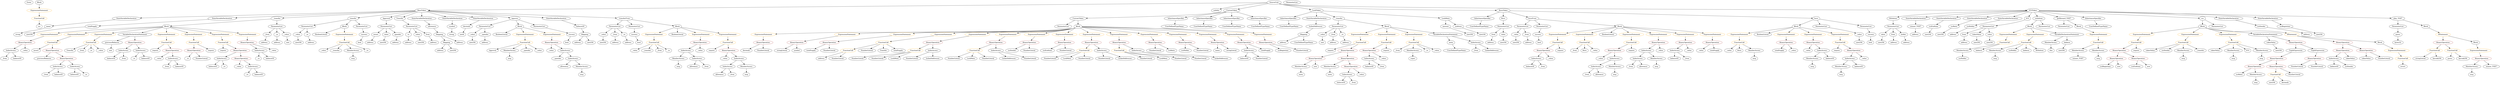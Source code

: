 strict digraph {
	graph [bb="0,0,18859,756"];
	node [label="\N"];
	Enter	[height=0.5,
		pos="291.6,738",
		width=0.83628];
	Identifier_ico	[color=black,
		height=0.5,
		label=ico,
		pos="372.6,522",
		width=0.75];
	NumberLiteral_Unnamed_17	[color=black,
		height=0.5,
		label=NumberLiteral,
		pos="7240.6,234",
		width=1.765];
	Parameter__value_5	[color=black,
		height=0.5,
		label=_value,
		pos="11499,450",
		width=0.96103];
	ElementaryTypeName_uint256_10	[color=black,
		height=0.5,
		label=uint256,
		pos="11499,378",
		width=1.0442];
	Parameter__value_5 -> ElementaryTypeName_uint256_10	[pos="e,11499,396.1 11499,431.7 11499,424.41 11499,415.73 11499,407.54"];
	ElementaryTypeName_uint256_4	[color=black,
		height=0.5,
		label=uint256,
		pos="2940.6,378",
		width=1.0442];
	IndexAccess_Unnamed_17	[color=black,
		height=0.5,
		label=IndexAccess,
		pos="11656,234",
		width=1.6402];
	Identifier_balanceOf_11	[color=black,
		height=0.5,
		label=balanceOf,
		pos="11606,162",
		width=1.3491];
	IndexAccess_Unnamed_17 -> Identifier_balanceOf_11	[pos="e,11618,179.79 11643,216.05 11638,207.97 11631,198.12 11624,189.11"];
	Identifier__from_8	[color=black,
		height=0.5,
		label=_from,
		pos="11706,162",
		width=0.93331];
	IndexAccess_Unnamed_17 -> Identifier__from_8	[pos="e,11694,179.31 11668,216.05 11674,207.77 11681,197.62 11687,188.42"];
	FunctionCall_Unnamed_31	[color=orange,
		height=0.5,
		label=FunctionCall,
		pos="8219.6,306",
		width=1.6125];
	NumberLiteral_Unnamed_23	[color=black,
		height=0.5,
		label=NumberLiteral,
		pos="7959.6,234",
		width=1.765];
	FunctionCall_Unnamed_31 -> NumberLiteral_Unnamed_23	[pos="e,8004.3,247.05 8176.7,293.44 8132.5,281.55 8063.5,262.99 8015.2,249.98"];
	Identifier_LockMeta_2	[color=black,
		height=0.5,
		label=LockMeta,
		pos="8089.6,234",
		width=1.3491];
	FunctionCall_Unnamed_31 -> Identifier_LockMeta_2	[pos="e,8116.4,249.44 8191.4,289.81 8172.4,279.56 8147,265.93 8126.4,254.82"];
	NumberLiteral_Unnamed_22	[color=black,
		height=0.5,
		label=NumberLiteral,
		pos="8219.6,234",
		width=1.765];
	FunctionCall_Unnamed_31 -> NumberLiteral_Unnamed_22	[pos="e,8219.6,252.1 8219.6,287.7 8219.6,280.41 8219.6,271.73 8219.6,263.54"];
	BinaryOperation_Unnamed_49	[color=brown,
		height=0.5,
		label=BinaryOperation,
		pos="7083.6,378",
		width=1.9867];
	FunctionCall_Unnamed_30	[color=orange,
		height=0.5,
		label=FunctionCall,
		pos="6948.6,306",
		width=1.6125];
	BinaryOperation_Unnamed_49 -> FunctionCall_Unnamed_30	[pos="e,6977.4,321.94 7053.3,361.29 7033.9,351.22 7008.5,338.05 6987.6,327.21"];
	IndexAccess_Unnamed_29	[color=black,
		height=0.5,
		label=IndexAccess,
		pos="7083.6,306",
		width=1.6402];
	BinaryOperation_Unnamed_49 -> IndexAccess_Unnamed_29	[pos="e,7083.6,324.1 7083.6,359.7 7083.6,352.41 7083.6,343.73 7083.6,335.54"];
	ParameterList_Unnamed_5	[color=black,
		height=0.5,
		label=ParameterList,
		pos="4702.6,522",
		width=1.7095];
	Parameter__value_2	[color=black,
		height=0.5,
		label=_value,
		pos="4606.6,450",
		width=0.96103];
	ParameterList_Unnamed_5 -> Parameter__value_2	[pos="e,4626.1,465.25 4680.3,504.76 4666.9,494.96 4649.6,482.36 4635.2,471.83"];
	Parameter__from_1	[color=black,
		height=0.5,
		label=_from,
		pos="4696.6,450",
		width=0.93331];
	ParameterList_Unnamed_5 -> Parameter__from_1	[pos="e,4698.1,468.1 4701.1,503.7 4700.5,496.41 4699.7,487.73 4699,479.54"];
	Parameter__to_2	[color=black,
		height=0.5,
		label=_to,
		pos="4775.6,450",
		width=0.75];
	ParameterList_Unnamed_5 -> Parameter__to_2	[pos="e,4760.9,465.11 4719.9,504.41 4729.7,494.97 4742.2,483.03 4752.8,472.83"];
	ParameterList_Unnamed_6	[color=black,
		height=0.5,
		label=ParameterList,
		pos="4854.6,522",
		width=1.7095];
	Parameter_success_1	[color=black,
		height=0.5,
		label=success,
		pos="4860.6,450",
		width=1.1135];
	ParameterList_Unnamed_6 -> Parameter_success_1	[pos="e,4859.1,468.1 4856.1,503.7 4856.7,496.41 4857.5,487.73 4858.2,479.54"];
	IndexAccess_Unnamed_30	[color=black,
		height=0.5,
		label=IndexAccess,
		pos="8354.6,306",
		width=1.6402];
	NumberLiteral_Unnamed_21	[color=black,
		height=0.5,
		label=NumberLiteral,
		pos="8364.6,234",
		width=1.765];
	IndexAccess_Unnamed_30 -> NumberLiteral_Unnamed_21	[pos="e,8362.2,252.1 8357.1,287.7 8358.1,280.32 8359.4,271.52 8360.6,263.25"];
	Identifier_lockedAddresses_3	[color=black,
		height=0.5,
		label=lockedAddresses,
		pos="8521.6,234",
		width=2.0838];
	IndexAccess_Unnamed_30 -> Identifier_lockedAddresses_3	[pos="e,8485.5,250.11 8388.4,290.83 8413.3,280.4 8447.5,266.07 8475,254.54"];
	VariableDeclaration_to	[color=black,
		height=0.5,
		label=to,
		pos="3132.6,450",
		width=0.75];
	ElementaryTypeName_address_4	[color=black,
		height=0.5,
		label=address,
		pos="3132.6,378",
		width=1.0996];
	VariableDeclaration_to -> ElementaryTypeName_address_4	[pos="e,3132.6,396.1 3132.6,431.7 3132.6,424.41 3132.6,415.73 3132.6,407.54"];
	IndexAccess_Unnamed_19	[color=black,
		height=0.5,
		label=IndexAccess,
		pos="12085,162",
		width=1.6402];
	Identifier__from_9	[color=black,
		height=0.5,
		label=_from,
		pos="12013,90",
		width=0.93331];
	IndexAccess_Unnamed_19 -> Identifier__from_9	[pos="e,12028,106.04 12068,144.41 12058,135.31 12046,123.9 12036,113.96"];
	Identifier_allowance_3	[color=black,
		height=0.5,
		label=allowance,
		pos="12112,90",
		width=1.3076];
	IndexAccess_Unnamed_19 -> Identifier_allowance_3	[pos="e,12105,108.1 12091,143.7 12094,136.15 12098,127.12 12101,118.68"];
	BinaryOperation_Unnamed_41	[color=brown,
		height=0.5,
		label=BinaryOperation,
		pos="5812.6,378",
		width=1.9867];
	Identifier_decimals_1	[color=black,
		height=0.5,
		label=decimals,
		pos="5687.6,306",
		width=1.1967];
	BinaryOperation_Unnamed_41 -> Identifier_decimals_1	[pos="e,5712.5,320.93 5784.2,361.12 5765.9,350.86 5742,337.44 5722.5,326.53"];
	NumberLiteral_Unnamed_6	[color=black,
		height=0.5,
		label=NumberLiteral,
		pos="5812.6,306",
		width=1.765];
	BinaryOperation_Unnamed_41 -> NumberLiteral_Unnamed_6	[pos="e,5812.6,324.1 5812.6,359.7 5812.6,352.41 5812.6,343.73 5812.6,335.54"];
	Identifier_balanceOf_8	[color=black,
		height=0.5,
		label=balanceOf,
		pos="567.6,90",
		width=1.3491];
	EventDefinition_Withdraw	[color=black,
		height=0.5,
		label=Withdraw,
		pos="14280,594",
		width=1.3076];
	ParameterList_Unnamed_15	[color=black,
		height=0.5,
		label=ParameterList,
		pos="14279,522",
		width=1.7095];
	EventDefinition_Withdraw -> ParameterList_Unnamed_15	[pos="e,14279,540.1 14279,575.7 14279,568.41 14279,559.73 14279,551.54"];
	IndexAccess_Unnamed_20	[color=black,
		height=0.5,
		label=IndexAccess,
		pos="12693,306",
		width=1.6402];
	Identifier_balanceOf_12	[color=black,
		height=0.5,
		label=balanceOf,
		pos="12691,234",
		width=1.3491];
	IndexAccess_Unnamed_20 -> Identifier_balanceOf_12	[pos="e,12691,252.1 12692,287.7 12692,280.41 12692,271.73 12691,263.54"];
	Identifier__from_10	[color=black,
		height=0.5,
		label=_from,
		pos="12791,234",
		width=0.93331];
	IndexAccess_Unnamed_20 -> Identifier__from_10	[pos="e,12771,248.93 12715,289.12 12729,279.19 12747,266.3 12762,255.6"];
	ParameterList_Unnamed_20	[color=black,
		height=0.5,
		label=ParameterList,
		pos="10168,522",
		width=1.7095];
	Parameter__value_6	[color=black,
		height=0.5,
		label=_value,
		pos="10043,450",
		width=0.96103];
	ParameterList_Unnamed_20 -> Parameter__value_6	[pos="e,10066,463.91 10140,505.46 10121,494.83 10096,480.68 10076,469.47"];
	Parameter__from_3	[color=black,
		height=0.5,
		label=_from,
		pos="10129,450",
		width=0.93331];
	ParameterList_Unnamed_20 -> Parameter__from_3	[pos="e,10138,467.79 10158,504.05 10154,496.14 10148,486.54 10143,477.69"];
	Parameter__to_3	[color=black,
		height=0.5,
		label=_to,
		pos="10208,450",
		width=0.75];
	ParameterList_Unnamed_20 -> Parameter__to_3	[pos="e,10198,467.31 10177,504.05 10182,496.03 10187,486.26 10193,477.3"];
	BinaryOperation_Unnamed_16	[color=brown,
		height=0.5,
		label=BinaryOperation,
		pos="12230,306",
		width=1.9867];
	Identifier__value_16	[color=black,
		height=0.5,
		label=_value,
		pos="12119,234",
		width=0.96103];
	BinaryOperation_Unnamed_16 -> Identifier__value_16	[pos="e,12140,248.56 12204,288.76 12188,278.57 12167,265.36 12150,254.58"];
	IndexAccess_Unnamed_18	[color=black,
		height=0.5,
		label=IndexAccess,
		pos="12231,234",
		width=1.6402];
	BinaryOperation_Unnamed_16 -> IndexAccess_Unnamed_18	[pos="e,12230,252.1 12230,287.7 12230,280.41 12230,271.73 12230,263.54"];
	BinaryOperation_Unnamed_28	[color=brown,
		height=0.5,
		label=BinaryOperation,
		pos="17680,378",
		width=1.9867];
	BinaryOperation_Unnamed_30	[color=brown,
		height=0.5,
		label=BinaryOperation,
		pos="17680,306",
		width=1.9867];
	BinaryOperation_Unnamed_28 -> BinaryOperation_Unnamed_30	[pos="e,17680,324.1 17680,359.7 17680,352.41 17680,343.73 17680,335.54"];
	BinaryOperation_Unnamed_29	[color=brown,
		height=0.5,
		label=BinaryOperation,
		pos="17854,306",
		width=1.9867];
	BinaryOperation_Unnamed_28 -> BinaryOperation_Unnamed_29	[pos="e,17817,321.82 17716,362.15 17743,351.62 17778,337.39 17806,326.03"];
	MemberAccess_Unnamed_21	[color=black,
		height=0.5,
		label=MemberAccess,
		pos="10075,162",
		width=1.9174];
	Identifier_meta_1	[color=black,
		height=0.5,
		label=meta,
		pos="10075,90",
		width=0.78084];
	MemberAccess_Unnamed_21 -> Identifier_meta_1	[pos="e,10075,108.1 10075,143.7 10075,136.41 10075,127.73 10075,119.54"];
	ExpressionStatement_Unnamed_17	[color=orange,
		height=0.5,
		label=ExpressionStatement,
		pos="11824,450",
		width=2.458];
	FunctionCall_Unnamed_11	[color=orange,
		height=0.5,
		label=FunctionCall,
		pos="11824,378",
		width=1.6125];
	ExpressionStatement_Unnamed_17 -> FunctionCall_Unnamed_11	[pos="e,11824,396.1 11824,431.7 11824,424.41 11824,415.73 11824,407.54"];
	IndexAccess_Unnamed_10	[color=black,
		height=0.5,
		label=IndexAccess,
		pos="5538.6,162",
		width=1.6402];
	Identifier_allowance	[color=black,
		height=0.5,
		label=allowance,
		pos="5472.6,90",
		width=1.3076];
	IndexAccess_Unnamed_10 -> Identifier_allowance	[pos="e,5488.1,107.47 5523,144.41 5514.9,135.87 5504.9,125.28 5496,115.79"];
	Identifier__from_5	[color=black,
		height=0.5,
		label=_from,
		pos="5571.6,90",
		width=0.93331];
	IndexAccess_Unnamed_10 -> Identifier__from_5	[pos="e,5563.8,107.62 5546.8,143.7 5550.4,135.95 5554.8,126.64 5558.9,118.02"];
	ElementaryTypeName_string_1	[color=black,
		height=0.5,
		label=string,
		pos="3466.6,450",
		width=0.864];
	Identifier_icoBegintime	[color=black,
		height=0.5,
		label=icoBegintime,
		pos="15866,162",
		width=1.6264];
	StateVariableDeclaration_Unnamed	[color=black,
		height=0.5,
		label=StateVariableDeclaration,
		pos="1008.6,594",
		width=2.8184];
	VariableDeclaration_name	[color=black,
		height=0.5,
		label=name,
		pos="447.6,522",
		width=0.83628];
	StateVariableDeclaration_Unnamed -> VariableDeclaration_name	[pos="e,477.04,526.67 927.32,582.86 805.58,567.67 580.34,539.56 488.35,528.08"];
	ElementaryTypeName_address_9	[color=black,
		height=0.5,
		label=address,
		pos="2376.6,378",
		width=1.0996];
	InheritanceSpecifier_Unnamed	[color=black,
		height=0.5,
		label=InheritanceSpecifier,
		pos="11251,594",
		width=2.3333];
	UserDefinedTypeName_Unnamed	[color=black,
		height=0.5,
		label=UserDefinedTypeName,
		pos="11228,522",
		width=2.7214];
	InheritanceSpecifier_Unnamed -> UserDefinedTypeName_Unnamed	[pos="e,11233,540.1 11245,575.7 11242,568.24 11240,559.32 11237,550.97"];
	ElementaryTypeName_uint256_13	[color=black,
		height=0.5,
		label=uint256,
		pos="14545,450",
		width=1.0442];
	ElementaryTypeName_uint256_18	[color=black,
		height=0.5,
		label=uint256,
		pos="17147,18",
		width=1.0442];
	Parameter__from	[color=black,
		height=0.5,
		label=_from,
		pos="2031.6,450",
		width=0.93331];
	ElementaryTypeName_address_7	[color=black,
		height=0.5,
		label=address,
		pos="2016.6,378",
		width=1.0996];
	Parameter__from -> ElementaryTypeName_address_7	[pos="e,2020.3,396.1 2027.9,431.7 2026.3,424.32 2024.4,415.52 2022.7,407.25"];
	ExpressionStatement_Unnamed_16	[color=orange,
		height=0.5,
		label=ExpressionStatement,
		pos="13141,450",
		width=2.458];
	FunctionCall_Unnamed_10	[color=orange,
		height=0.5,
		label=FunctionCall,
		pos="13165,378",
		width=1.6125];
	ExpressionStatement_Unnamed_16 -> FunctionCall_Unnamed_10	[pos="e,13159,396.1 13147,431.7 13149,424.24 13152,415.32 13155,406.97"];
	Identifier_balanceOf_14	[color=black,
		height=0.5,
		label=balanceOf,
		pos="10372,162",
		width=1.3491];
	Identifier_require_9	[color=black,
		height=0.5,
		label=require,
		pos="10085,306",
		width=1.0026];
	VariableDeclaration_from_1	[color=black,
		height=0.5,
		label=from,
		pos="11323,450",
		width=0.7947];
	ElementaryTypeName_address_13	[color=black,
		height=0.5,
		label=address,
		pos="11311,378",
		width=1.0996];
	VariableDeclaration_from_1 -> ElementaryTypeName_address_13	[pos="e,11314,396.1 11320,431.7 11318,424.32 11317,415.52 11315,407.25"];
	Identifier_icoHolder	[color=black,
		height=0.5,
		label=icoHolder,
		pos="14765,234",
		width=1.3214];
	BinaryOperation_Unnamed_43	[color=brown,
		height=0.5,
		label=BinaryOperation,
		pos="8765.6,378",
		width=1.9867];
	NumberLiteral_Unnamed_10	[color=black,
		height=0.5,
		label=NumberLiteral,
		pos="8765.6,306",
		width=1.765];
	BinaryOperation_Unnamed_43 -> NumberLiteral_Unnamed_10	[pos="e,8765.6,324.1 8765.6,359.7 8765.6,352.41 8765.6,343.73 8765.6,335.54"];
	Identifier_icoRatio_1	[color=black,
		height=0.5,
		label=icoRatio,
		pos="8889.6,306",
		width=1.1689];
	BinaryOperation_Unnamed_43 -> Identifier_icoRatio_1	[pos="e,8864.9,320.93 8793.7,361.12 8811.9,350.86 8835.7,337.44 8855,326.53"];
	BinaryOperation_Unnamed_47	[color=brown,
		height=0.5,
		label=BinaryOperation,
		pos="8997.6,378",
		width=1.9867];
	Identifier_icoHolder_2	[color=black,
		height=0.5,
		label=icoHolder,
		pos="8997.6,306",
		width=1.3214];
	BinaryOperation_Unnamed_47 -> Identifier_icoHolder_2	[pos="e,8997.6,324.1 8997.6,359.7 8997.6,352.41 8997.6,343.73 8997.6,335.54"];
	NumberLiteral_Unnamed_14	[color=black,
		height=0.5,
		label=NumberLiteral,
		pos="9126.6,306",
		width=1.765];
	BinaryOperation_Unnamed_47 -> NumberLiteral_Unnamed_14	[pos="e,9098.3,322.34 9026.9,361.12 9045.1,351.22 9068.7,338.39 9088.4,327.71"];
	BinaryOperation_Unnamed_50	[color=brown,
		height=0.5,
		label=BinaryOperation,
		pos="8270.6,378",
		width=1.9867];
	BinaryOperation_Unnamed_50 -> FunctionCall_Unnamed_31	[pos="e,8231.8,323.79 8258.3,360.05 8252.3,351.89 8245,341.91 8238.4,332.82"];
	BinaryOperation_Unnamed_50 -> IndexAccess_Unnamed_30	[pos="e,8335.1,323.23 8290.5,360.41 8301.3,351.45 8314.7,340.25 8326.5,330.42"];
	StateVariableDeclaration_Unnamed_11	[color=black,
		height=0.5,
		label=StateVariableDeclaration,
		pos="14450,594",
		width=2.8184];
	VariableDeclaration_winner_TOD7	[color=black,
		height=0.5,
		label=winner_TOD7,
		pos="14450,522",
		width=1.7788];
	StateVariableDeclaration_Unnamed_11 -> VariableDeclaration_winner_TOD7	[pos="e,14450,540.1 14450,575.7 14450,568.41 14450,559.73 14450,551.54"];
	FunctionCall_Unnamed_28	[color=orange,
		height=0.5,
		label=FunctionCall,
		pos="6442.6,306",
		width=1.6125];
	ElementaryTypeName_address_24	[color=black,
		height=0.5,
		label=address,
		pos="6255.6,234",
		width=1.0996];
	FunctionCall_Unnamed_28 -> ElementaryTypeName_address_24	[pos="e,6285.4,246.15 6406.5,291.5 6374.9,279.65 6328.9,262.43 6296,250.12"];
	NumberLiteral_Unnamed_8	[color=black,
		height=0.5,
		label=NumberLiteral,
		pos="6376.6,234",
		width=1.765];
	FunctionCall_Unnamed_28 -> NumberLiteral_Unnamed_8	[pos="e,6392.1,251.47 6427,288.41 6418.9,279.87 6408.9,269.28 6400,259.79"];
	Identifier__value_14	[color=black,
		height=0.5,
		label=_value,
		pos="13104,306",
		width=0.96103];
	FunctionDefinition_CustomToken	[color=black,
		height=0.5,
		label=CustomToken,
		pos="8173.6,594",
		width=1.7788];
	ParameterList_Unnamed_21	[color=black,
		height=0.5,
		label=ParameterList,
		pos="8061.6,522",
		width=1.7095];
	FunctionDefinition_CustomToken -> ParameterList_Unnamed_21	[pos="e,8086.9,538.82 8148.2,577.12 8132.9,567.54 8113.1,555.21 8096.4,544.74"];
	Block_Unnamed_13	[color=black,
		height=0.5,
		label=Block,
		pos="8173.6,522",
		width=0.90558];
	FunctionDefinition_CustomToken -> Block_Unnamed_13	[pos="e,8173.6,540.1 8173.6,575.7 8173.6,568.41 8173.6,559.73 8173.6,551.54"];
	Identifier_msg_4	[color=black,
		height=0.5,
		label=msg,
		pos="3891.6,234",
		width=0.75];
	IndexAccess_Unnamed_24	[color=black,
		height=0.5,
		label=IndexAccess,
		pos="10372,234",
		width=1.6402];
	IndexAccess_Unnamed_24 -> Identifier_balanceOf_14	[pos="e,10372,180.1 10372,215.7 10372,208.41 10372,199.73 10372,191.54"];
	Identifier__from_13	[color=black,
		height=0.5,
		label=_from,
		pos="10472,162",
		width=0.93331];
	IndexAccess_Unnamed_24 -> Identifier__from_13	[pos="e,10452,176.93 10394,217.12 10409,207.09 10427,194.06 10443,183.29"];
	BinaryOperation_Unnamed_44	[color=brown,
		height=0.5,
		label=BinaryOperation,
		pos="9614.6,378",
		width=1.9867];
	Identifier_icoBegintime_1	[color=black,
		height=0.5,
		label=icoBegintime,
		pos="9731.6,306",
		width=1.6264];
	BinaryOperation_Unnamed_44 -> Identifier_icoBegintime_1	[pos="e,9705.7,322.5 9641.4,360.94 9657.6,351.29 9678.3,338.89 9695.8,328.41"];
	NumberLiteral_Unnamed_11	[color=black,
		height=0.5,
		label=NumberLiteral,
		pos="9871.6,306",
		width=1.765];
	BinaryOperation_Unnamed_44 -> NumberLiteral_Unnamed_11	[pos="e,9826.9,319.17 9661.7,364.16 9705.2,352.31 9769.9,334.7 9815.9,322.16"];
	Identifier_meta	[color=black,
		height=0.5,
		label=meta,
		pos="9846.6,90",
		width=0.78084];
	FunctionCall_Unnamed_33	[color=orange,
		height=0.5,
		label=FunctionCall,
		pos="372.6,594",
		width=1.6125];
	FunctionCall_Unnamed_33 -> Identifier_ico	[pos="e,372.6,540.1 372.6,575.7 372.6,568.41 372.6,559.73 372.6,551.54"];
	BinaryOperation_Unnamed_15	[color=brown,
		height=0.5,
		label=BinaryOperation,
		pos="11712,306",
		width=1.9867];
	BinaryOperation_Unnamed_15 -> IndexAccess_Unnamed_17	[pos="e,11669,251.79 11698,288.05 11691,279.8 11683,269.7 11676,260.54"];
	Identifier__value_15	[color=black,
		height=0.5,
		label=_value,
		pos="11768,234",
		width=0.96103];
	BinaryOperation_Unnamed_15 -> Identifier__value_15	[pos="e,11755,250.83 11725,288.05 11732,279.56 11740,269.11 11748,259.73"];
	NumberLiteral_Unnamed_26	[color=black,
		height=0.5,
		label=NumberLiteral,
		pos="8678.6,234",
		width=1.765];
	ElementaryTypeName_address	[color=black,
		height=0.5,
		label=address,
		pos="4416.6,378",
		width=1.0996];
	IndexAccess_Unnamed_7	[color=black,
		height=0.5,
		label=IndexAccess,
		pos="436.6,162",
		width=1.6402];
	Identifier__from_3	[color=black,
		height=0.5,
		label=_from,
		pos="342.6,90",
		width=0.93331];
	IndexAccess_Unnamed_7 -> Identifier__from_3	[pos="e,361.61,105.16 415.27,145.12 402.03,135.26 384.86,122.47 370.54,111.81"];
	Identifier_balanceOf_7	[color=black,
		height=0.5,
		label=balanceOf,
		pos="442.6,90",
		width=1.3491];
	IndexAccess_Unnamed_7 -> Identifier_balanceOf_7	[pos="e,441.13,108.1 438.08,143.7 438.71,136.41 439.45,127.73 440.15,119.54"];
	ElementaryTypeName_address_10	[color=black,
		height=0.5,
		label=address,
		pos="4699.6,378",
		width=1.0996];
	MemberAccess_Unnamed_6	[color=black,
		height=0.5,
		label=MemberAccess,
		pos="13620,234",
		width=1.9174];
	Identifier_msg_6	[color=black,
		height=0.5,
		label=msg,
		pos="13620,162",
		width=0.75];
	MemberAccess_Unnamed_6 -> Identifier_msg_6	[pos="e,13620,180.1 13620,215.7 13620,208.41 13620,199.73 13620,191.54"];
	BinaryOperation_Unnamed_46	[color=brown,
		height=0.5,
		label=BinaryOperation,
		pos="7811.6,378",
		width=1.9867];
	Identifier_icoSender_2	[color=black,
		height=0.5,
		label=icoSender,
		pos="7681.6,306",
		width=1.3353];
	BinaryOperation_Unnamed_46 -> Identifier_icoSender_2	[pos="e,7708,321.23 7782.4,361.29 7763.3,351.01 7738.3,337.51 7717.9,326.54"];
	NumberLiteral_Unnamed_13	[color=black,
		height=0.5,
		label=NumberLiteral,
		pos="7811.6,306",
		width=1.765];
	BinaryOperation_Unnamed_46 -> NumberLiteral_Unnamed_13	[pos="e,7811.6,324.1 7811.6,359.7 7811.6,352.41 7811.6,343.73 7811.6,335.54"];
	Identifier__to_1	[color=black,
		height=0.5,
		label=_to,
		pos="1926.6,90",
		width=0.75];
	BinaryOperation_Unnamed_6	[color=brown,
		height=0.5,
		label=BinaryOperation,
		pos="1887.6,378",
		width=1.9867];
	IndexAccess_Unnamed_6	[color=black,
		height=0.5,
		label=IndexAccess,
		pos="1998.6,306",
		width=1.6402];
	BinaryOperation_Unnamed_6 -> IndexAccess_Unnamed_6	[pos="e,1973.8,322.67 1913.3,360.76 1928.5,351.18 1948,338.92 1964.5,328.53"];
	Identifier__value_3	[color=black,
		height=0.5,
		label=_value,
		pos="2110.6,306",
		width=0.96103];
	BinaryOperation_Unnamed_6 -> Identifier__value_3	[pos="e,2083.7,317.78 1935,364.08 1971.3,353.94 2022.4,339.05 2066.6,324 2068.7,323.29 2070.8,322.54 2073,321.76"];
	BooleanLiteral_Unnamed_3	[color=black,
		height=0.5,
		label=BooleanLiteral,
		pos="13312,450",
		width=1.7788];
	Parameter__value_3	[color=black,
		height=0.5,
		label=_value,
		pos="3625.6,450",
		width=0.96103];
	ElementaryTypeName_uint256_7	[color=black,
		height=0.5,
		label=uint256,
		pos="3625.6,378",
		width=1.0442];
	Parameter__value_3 -> ElementaryTypeName_uint256_7	[pos="e,3625.6,396.1 3625.6,431.7 3625.6,424.41 3625.6,415.73 3625.6,407.54"];
	VariableDeclaration_value_4	[color=black,
		height=0.5,
		label=value,
		pos="14199,450",
		width=0.82242];
	ElementaryTypeName_uint256_16	[color=black,
		height=0.5,
		label=uint256,
		pos="14185,378",
		width=1.0442];
	VariableDeclaration_value_4 -> ElementaryTypeName_uint256_16	[pos="e,14188,396.1 14195,431.7 14194,424.32 14192,415.52 14190,407.25"];
	Identifier_Burn	[color=black,
		height=0.5,
		label=Burn,
		pos="13185,306",
		width=0.7947];
	ExpressionStatement_Unnamed_23	[color=orange,
		height=0.5,
		label=ExpressionStatement,
		pos="16277,450",
		width=2.458];
	FunctionCall_Unnamed_14	[color=orange,
		height=0.5,
		label=FunctionCall,
		pos="16101,378",
		width=1.6125];
	ExpressionStatement_Unnamed_23 -> FunctionCall_Unnamed_14	[pos="e,16135,392.83 16238,433.46 16210,422.68 16174,408.28 16146,396.99"];
	Identifier_totalSupply	[color=black,
		height=0.5,
		label=totalSupply,
		pos="13444,306",
		width=1.4739];
	UserDefinedTypeName_Unnamed_8	[color=black,
		height=0.5,
		label=UserDefinedTypeName,
		pos="8956.6,522",
		width=2.7214];
	StateVariableDeclaration_Unnamed_3	[color=black,
		height=0.5,
		label=StateVariableDeclaration,
		pos="1709.6,594",
		width=2.8184];
	VariableDeclaration_totalSupply	[color=black,
		height=0.5,
		label=totalSupply,
		pos="765.6,522",
		width=1.4739];
	StateVariableDeclaration_Unnamed_3 -> VariableDeclaration_totalSupply	[pos="e,817.15,526.82 1617.4,586.16 1426.2,571.98 990.93,539.71 828.38,527.66"];
	Identifier__from_14	[color=black,
		height=0.5,
		label=_from,
		pos="11202,306",
		width=0.93331];
	Identifier_guess	[color=black,
		height=0.5,
		label=guess,
		pos="18480,234",
		width=0.87786];
	Parameter_success_4	[color=black,
		height=0.5,
		label=success,
		pos="11677,450",
		width=1.1135];
	ElementaryTypeName_bool_4	[color=black,
		height=0.5,
		label=bool,
		pos="11679,378",
		width=0.76697];
	Parameter_success_4 -> ElementaryTypeName_bool_4	[pos="e,11678,396.1 11677,431.7 11677,424.41 11678,415.73 11678,407.54"];
	Identifier_balanceOf_3	[color=black,
		height=0.5,
		label=balanceOf,
		pos="872.6,234",
		width=1.3491];
	stringLiteral_Unnamed_2	[color=black,
		height=0.5,
		label=stringLiteral,
		pos="5948.6,306",
		width=1.5016];
	VariableDeclaration_tokenValue_1	[color=black,
		height=0.5,
		label=tokenValue,
		pos="17127,378",
		width=1.4462];
	ElementaryTypeName_uint256_17	[color=black,
		height=0.5,
		label=uint256,
		pos="17197,306",
		width=1.0442];
	VariableDeclaration_tokenValue_1 -> ElementaryTypeName_uint256_17	[pos="e,17181,322.67 17143,360.76 17152,351.8 17163,340.51 17173,330.59"];
	IndexAccess_Unnamed_15	[color=black,
		height=0.5,
		label=IndexAccess,
		pos="13941,234",
		width=1.6402];
	MemberAccess_Unnamed_5	[color=black,
		height=0.5,
		label=MemberAccess,
		pos="13873,162",
		width=1.9174];
	IndexAccess_Unnamed_15 -> MemberAccess_Unnamed_5	[pos="e,13889,179.96 13924,216.41 13916,207.99 13906,197.58 13897,188.2"];
	Identifier_balanceOf_9	[color=black,
		height=0.5,
		label=balanceOf,
		pos="14009,162",
		width=1.3491];
	IndexAccess_Unnamed_15 -> Identifier_balanceOf_9	[pos="e,13993,179.47 13957,216.41 13965,207.78 13976,197.06 13985,187.5"];
	MemberAccess_Unnamed_19	[color=black,
		height=0.5,
		label=MemberAccess,
		pos="15017,306",
		width=1.9174];
	Identifier_msg_16	[color=black,
		height=0.5,
		label=msg,
		pos="15017,234",
		width=0.75];
	MemberAccess_Unnamed_19 -> Identifier_msg_16	[pos="e,15017,252.1 15017,287.7 15017,280.41 15017,271.73 15017,263.54"];
	Identifier_msg_11	[color=black,
		height=0.5,
		label=msg,
		pos="16460,234",
		width=0.75];
	FunctionCall_Unnamed_26	[color=orange,
		height=0.5,
		label=FunctionCall,
		pos="10731,378",
		width=1.6125];
	Identifier__from_16	[color=black,
		height=0.5,
		label=_from,
		pos="10586,306",
		width=0.93331];
	FunctionCall_Unnamed_26 -> Identifier__from_16	[pos="e,10610,318.65 10700,362.33 10677,351.01 10644,335.36 10620,323.59"];
	MemberAccess_Unnamed_22	[color=black,
		height=0.5,
		label=MemberAccess,
		pos="10707,306",
		width=1.9174];
	FunctionCall_Unnamed_26 -> MemberAccess_Unnamed_22	[pos="e,10712,324.1 10725,359.7 10722,352.24 10719,343.32 10716,334.97"];
	Identifier__to_9	[color=black,
		height=0.5,
		label=_to,
		pos="10821,306",
		width=0.75];
	FunctionCall_Unnamed_26 -> Identifier__to_9	[pos="e,10803,320.33 10751,360.76 10764,350.79 10781,337.93 10795,327.28"];
	Identifier__value_23	[color=black,
		height=0.5,
		label=_value,
		pos="10901,306",
		width=0.96103];
	FunctionCall_Unnamed_26 -> Identifier__value_23	[pos="e,10874,317.99 10765,363 10793,351.21 10834,334.36 10864,322.22"];
	TupleExpression_Unnamed	[color=black,
		height=0.5,
		label=TupleExpression,
		pos="17326,306",
		width=2.0422];
	BinaryOperation_Unnamed_24	[color=brown,
		height=0.5,
		label=BinaryOperation,
		pos="17182,234",
		width=1.9867];
	TupleExpression_Unnamed -> BinaryOperation_Unnamed_24	[pos="e,17213,250.49 17294,289.46 17273,279.45 17246,266.32 17224,255.46"];
	Identifier__value_19	[color=black,
		height=0.5,
		label=_value,
		pos="12892,306",
		width=0.96103];
	Identifier__to_5	[color=black,
		height=0.5,
		label=_to,
		pos="661.6,90",
		width=0.75];
	VariableDeclaration_icoEndtime	[color=black,
		height=0.5,
		label=icoEndtime,
		pos="14627,522",
		width=1.46];
	VariableDeclaration_icoEndtime -> ElementaryTypeName_uint256_13	[pos="e,14562,466.19 14608,504.76 14597,495.5 14583,483.73 14571,473.58"];
	ElementaryTypeName_bytes32	[color=black,
		height=0.5,
		label=bytes32,
		pos="18094,378",
		width=1.0996];
	MemberAccess_Unnamed_14	[color=black,
		height=0.5,
		label=MemberAccess,
		pos="18644,162",
		width=1.9174];
	Identifier_msg_14	[color=black,
		height=0.5,
		label=msg,
		pos="18644,90",
		width=0.75];
	MemberAccess_Unnamed_14 -> Identifier_msg_14	[pos="e,18644,108.1 18644,143.7 18644,136.41 18644,127.73 18644,119.54"];
	ExpressionStatement_Unnamed_29	[color=orange,
		height=0.5,
		label=ExpressionStatement,
		pos="15154,450",
		width=2.458];
	FunctionCall_Unnamed_22	[color=orange,
		height=0.5,
		label=FunctionCall,
		pos="15123,378",
		width=1.6125];
	ExpressionStatement_Unnamed_29 -> FunctionCall_Unnamed_22	[pos="e,15130,396.1 15146,431.7 15143,424.07 15139,414.92 15135,406.4"];
	ExpressionStatement_Unnamed_22	[color=orange,
		height=0.5,
		label=ExpressionStatement,
		pos="12019,450",
		width=2.458];
	FunctionCall_Unnamed_13	[color=orange,
		height=0.5,
		label=FunctionCall,
		pos="12019,378",
		width=1.6125];
	ExpressionStatement_Unnamed_22 -> FunctionCall_Unnamed_13	[pos="e,12019,396.1 12019,431.7 12019,424.41 12019,415.73 12019,407.54"];
	BinaryOperation_Unnamed_35	[color=brown,
		height=0.5,
		label=BinaryOperation,
		pos="9960.6,234",
		width=1.9867];
	MemberAccess_Unnamed_20	[color=black,
		height=0.5,
		label=MemberAccess,
		pos="9846.6,162",
		width=1.9174];
	BinaryOperation_Unnamed_35 -> MemberAccess_Unnamed_20	[pos="e,9872.6,178.98 9934.4,216.94 9918.9,207.43 9899.1,195.24 9882.2,184.86"];
	Identifier_now_2	[color=black,
		height=0.5,
		label=now,
		pos="9960.6,162",
		width=0.75];
	BinaryOperation_Unnamed_35 -> Identifier_now_2	[pos="e,9960.6,180.1 9960.6,215.7 9960.6,208.41 9960.6,199.73 9960.6,191.54"];
	BinaryOperation_Unnamed_17	[color=brown,
		height=0.5,
		label=BinaryOperation,
		pos="12751,378",
		width=1.9867];
	BinaryOperation_Unnamed_17 -> IndexAccess_Unnamed_20	[pos="e,12707,323.79 12737,360.05 12730,351.8 12721,341.7 12714,332.54"];
	Identifier__value_17	[color=black,
		height=0.5,
		label=_value,
		pos="12805,306",
		width=0.96103];
	BinaryOperation_Unnamed_17 -> Identifier__value_17	[pos="e,12792,322.83 12764,360.05 12770,351.56 12778,341.11 12786,331.73"];
	Identifier_balanceOf_1	[color=black,
		height=0.5,
		label=balanceOf,
		pos="2020.6,90",
		width=1.3491];
	Identifier__value_5	[color=black,
		height=0.5,
		label=_value,
		pos="2478.6,306",
		width=0.96103];
	ExpressionStatement_Unnamed_37	[color=orange,
		height=0.5,
		label=ExpressionStatement,
		pos="5816.6,450",
		width=2.458];
	ExpressionStatement_Unnamed_37 -> BinaryOperation_Unnamed_41	[pos="e,5813.6,396.1 5815.6,431.7 5815.2,424.41 5814.7,415.73 5814.2,407.54"];
	Identifier_Approval	[color=black,
		height=0.5,
		label=Approval,
		pos="3758.6,306",
		width=1.266];
	Identifier_icoEndtime	[color=black,
		height=0.5,
		label=icoEndtime,
		pos="16099,162",
		width=1.46];
	Identifier__value_8	[color=black,
		height=0.5,
		label=_value,
		pos="4829.6,306",
		width=0.96103];
	NumberLiteral_Unnamed_19	[color=black,
		height=0.5,
		label=NumberLiteral,
		pos="6521.6,234",
		width=1.765];
	VariableDeclaration_from_3	[color=black,
		height=0.5,
		label=from,
		pos="14277,450",
		width=0.7947];
	ElementaryTypeName_address_18	[color=black,
		height=0.5,
		label=address,
		pos="14280,378",
		width=1.0996];
	VariableDeclaration_from_3 -> ElementaryTypeName_address_18	[pos="e,14279,396.1 14277,431.7 14278,424.41 14278,415.73 14278,407.54"];
	Parameter__from_2	[color=black,
		height=0.5,
		label=_from,
		pos="11585,450",
		width=0.93331];
	ElementaryTypeName_address_14	[color=black,
		height=0.5,
		label=address,
		pos="11594,378",
		width=1.0996];
	Parameter__from_2 -> ElementaryTypeName_address_14	[pos="e,11591,396.1 11587,431.7 11588,424.32 11589,415.52 11590,407.25"];
	Block_Unnamed_7	[color=black,
		height=0.5,
		label=Block,
		pos="17958,378",
		width=0.90558];
	ExpressionStatement_Unnamed_24	[color=orange,
		height=0.5,
		label=ExpressionStatement,
		pos="18080,306",
		width=2.458];
	Block_Unnamed_7 -> ExpressionStatement_Unnamed_24	[pos="e,18051,323.28 17980,364.32 17997,354.48 18021,340.6 18041,328.96"];
	InheritanceSpecifier_Unnamed_2	[color=black,
		height=0.5,
		label=InheritanceSpecifier,
		pos="9806.6,594",
		width=2.3333];
	UserDefinedTypeName_Unnamed_2	[color=black,
		height=0.5,
		label=UserDefinedTypeName,
		pos="9812.6,522",
		width=2.7214];
	InheritanceSpecifier_Unnamed_2 -> UserDefinedTypeName_Unnamed_2	[pos="e,9811.1,540.1 9808.1,575.7 9808.7,568.41 9809.5,559.73 9810.2,551.54"];
	ElementaryTypeName_address_3	[color=black,
		height=0.5,
		label=address,
		pos="3322.6,378",
		width=1.0996];
	ElementaryTypeName_address_23	[color=black,
		height=0.5,
		label=address,
		pos="10225,378",
		width=1.0996];
	Identifier__from	[color=black,
		height=0.5,
		label=_from,
		pos="1323.6,162",
		width=0.93331];
	Identifier_tokenValue_2	[color=black,
		height=0.5,
		label=tokenValue,
		pos="16207,306",
		width=1.4462];
	BinaryOperation_Unnamed_42	[color=brown,
		height=0.5,
		label=BinaryOperation,
		pos="9453.6,378",
		width=1.9867];
	IndexAccess_Unnamed_27	[color=black,
		height=0.5,
		label=IndexAccess,
		pos="9471.6,306",
		width=1.6402];
	BinaryOperation_Unnamed_42 -> IndexAccess_Unnamed_27	[pos="e,9467.2,324.1 9458,359.7 9459.9,352.32 9462.2,343.52 9464.3,335.25"];
	Identifier_totalSupply_3	[color=black,
		height=0.5,
		label=totalSupply,
		pos="9601.6,306",
		width=1.4739];
	BinaryOperation_Unnamed_42 -> Identifier_totalSupply_3	[pos="e,9571.7,321.14 9486.1,361.64 9508.2,351.17 9537.7,337.23 9561.3,326.05"];
	MemberAccess_Unnamed_18	[color=black,
		height=0.5,
		label=MemberAccess,
		pos="14765,306",
		width=1.9174];
	MemberAccess_Unnamed_18 -> Identifier_icoHolder	[pos="e,14765,252.1 14765,287.7 14765,280.41 14765,271.73 14765,263.54"];
	FunctionCall_Unnamed_8	[color=orange,
		height=0.5,
		label=FunctionCall,
		pos="4021.6,378",
		width=1.6125];
	FunctionCall_Unnamed_8 -> Identifier_Approval	[pos="e,3793.4,318.06 3976.8,366.27 3934.6,356 3869.6,339.77 3813.6,324 3810.5,323.14 3807.4,322.22 3804.2,321.29"];
	MemberAccess_Unnamed_4	[color=black,
		height=0.5,
		label=MemberAccess,
		pos="3891.6,306",
		width=1.9174];
	FunctionCall_Unnamed_8 -> MemberAccess_Unnamed_4	[pos="e,3920.7,322.64 3993.4,361.81 3975.1,351.95 3951,338.96 3930.8,328.1"];
	Identifier__spender_1	[color=black,
		height=0.5,
		label=_spender,
		pos="4023.6,306",
		width=1.2521];
	FunctionCall_Unnamed_8 -> Identifier__spender_1	[pos="e,4023.1,324.1 4022.1,359.7 4022.3,352.41 4022.5,343.73 4022.8,335.54"];
	Identifier__value_10	[color=black,
		height=0.5,
		label=_value,
		pos="4121.6,306",
		width=0.96103];
	FunctionCall_Unnamed_8 -> Identifier__value_10	[pos="e,4101.7,320.93 4044.3,361.12 4058.6,351.09 4077.2,338.06 4092.6,327.29"];
	NumberLiteral_Unnamed_18	[color=black,
		height=0.5,
		label=NumberLiteral,
		pos="6926.6,234",
		width=1.765];
	Identifier_allowance_1	[color=black,
		height=0.5,
		label=allowance,
		pos="5227.6,162",
		width=1.3076];
	MemberAccess_Unnamed_15	[color=black,
		height=0.5,
		label=MemberAccess,
		pos="15660,306",
		width=1.9174];
	Identifier_winner_TOD7_1	[color=black,
		height=0.5,
		label=winner_TOD7,
		pos="15660,234",
		width=1.7788];
	MemberAccess_Unnamed_15 -> Identifier_winner_TOD7_1	[pos="e,15660,252.1 15660,287.7 15660,280.41 15660,271.73 15660,263.54"];
	Identifier_previousBalances	[color=black,
		height=0.5,
		label=previousBalances,
		pos="339.6,234",
		width=2.0976];
	ElementaryTypeName_uint256_11	[color=black,
		height=0.5,
		label=uint256,
		pos="14638,450",
		width=1.0442];
	Identifier__from_6	[color=black,
		height=0.5,
		label=_from,
		pos="5326.6,162",
		width=0.93331];
	ExpressionStatement_Unnamed_25	[color=orange,
		height=0.5,
		label=ExpressionStatement,
		pos="16517,450",
		width=2.458];
	FunctionCall_Unnamed_17	[color=orange,
		height=0.5,
		label=FunctionCall,
		pos="16460,378",
		width=1.6125];
	ExpressionStatement_Unnamed_25 -> FunctionCall_Unnamed_17	[pos="e,16473,395.79 16503,432.05 16496,423.8 16488,413.7 16480,404.54"];
	VariableDeclaration_lockedAddresses	[color=black,
		height=0.5,
		label=lockedAddresses,
		pos="10007,522",
		width=2.0838];
	Mapping_Unnamed_3	[color=black,
		height=0.5,
		label=Mapping,
		pos="9899.6,450",
		width=1.2105];
	VariableDeclaration_lockedAddresses -> Mapping_Unnamed_3	[pos="e,9922,465.64 9981.5,504.59 9966.6,494.82 9947.5,482.32 9931.5,471.86"];
	FunctionCall_Unnamed_12	[color=orange,
		height=0.5,
		label=FunctionCall,
		pos="12356,378",
		width=1.6125];
	FunctionCall_Unnamed_12 -> BinaryOperation_Unnamed_16	[pos="e,12258,322.89 12328,361.81 12311,352.06 12288,339.26 12268,328.48"];
	Identifier_require_6	[color=black,
		height=0.5,
		label=require,
		pos="12356,306",
		width=1.0026];
	FunctionCall_Unnamed_12 -> Identifier_require_6	[pos="e,12356,324.1 12356,359.7 12356,352.41 12356,343.73 12356,335.54"];
	FunctionCall_Unnamed_10 -> Identifier__value_14	[pos="e,13117,322.51 13150,360.41 13142,351.62 13133,340.66 13124,330.96"];
	FunctionCall_Unnamed_10 -> Identifier_Burn	[pos="e,13180,324.1 13170,359.7 13172,352.24 13174,343.32 13177,334.97"];
	MemberAccess_Unnamed_7	[color=black,
		height=0.5,
		label=MemberAccess,
		pos="13301,306",
		width=1.9174];
	FunctionCall_Unnamed_10 -> MemberAccess_Unnamed_7	[pos="e,13271,322.48 13194,361.98 13213,351.97 13239,338.68 13260,327.67"];
	BooleanLiteral_Unnamed_4	[color=black,
		height=0.5,
		label=BooleanLiteral,
		pos="12190,450",
		width=1.7788];
	Identifier_msg_10	[color=black,
		height=0.5,
		label=msg,
		pos="17025,18",
		width=0.75];
	Identifier_Transfer	[color=black,
		height=0.5,
		label=Transfer,
		pos="534.6,306",
		width=1.1689];
	Identifier__transfer	[color=black,
		height=0.5,
		label=_transfer,
		pos="2574.6,306",
		width=1.2105];
	BinaryOperation_Unnamed	[color=brown,
		height=0.5,
		label=BinaryOperation,
		pos="1507.6,306",
		width=1.9867];
	Identifier__to	[color=black,
		height=0.5,
		label=_to,
		pos="1480.6,234",
		width=0.75];
	BinaryOperation_Unnamed -> Identifier__to	[pos="e,1487,251.62 1500.9,287.7 1498,280.04 1494.4,270.85 1491.1,262.3"];
	NumberLiteral_Unnamed	[color=black,
		height=0.5,
		label=NumberLiteral,
		pos="1589.6,234",
		width=1.765];
	BinaryOperation_Unnamed -> NumberLiteral_Unnamed	[pos="e,1570.3,251.47 1527,288.41 1537.3,279.61 1550.2,268.63 1561.6,258.92"];
	UserDefinedTypeName_Unnamed_6	[color=black,
		height=0.5,
		label=UserDefinedTypeName,
		pos="9598.6,522",
		width=2.7214];
	BooleanLiteral_Unnamed_2	[color=black,
		height=0.5,
		label=BooleanLiteral,
		pos="3850.6,450",
		width=1.7788];
	ElementaryTypeName_uint256_20	[color=black,
		height=0.5,
		label=uint256,
		pos="11132,450",
		width=1.0442];
	Block_Unnamed_11	[color=black,
		height=0.5,
		label=Block,
		pos="15294,522",
		width=0.90558];
	Block_Unnamed_11 -> ExpressionStatement_Unnamed_29	[pos="e,15186,467.14 15270,509.13 15250,499.02 15220,484.27 15196,472.15"];
	ExpressionStatement_Unnamed_30	[color=orange,
		height=0.5,
		label=ExpressionStatement,
		pos="15349,450",
		width=2.458];
	Block_Unnamed_11 -> ExpressionStatement_Unnamed_30	[pos="e,15335,467.8 15306,505.12 15313,496.77 15321,486.32 15328,476.84"];
	VariableDeclarationStatement_Unnamed_2	[color=black,
		height=0.5,
		label=VariableDeclarationStatement,
		pos="15575,450",
		width=3.3174];
	Block_Unnamed_11 -> VariableDeclarationStatement_Unnamed_2	[pos="e,15499,464.24 15318,509.86 15324,507.74 15329,505.67 15335,504 15384,488.31 15441,475.5 15487,466.41"];
	Identifier_now	[color=black,
		height=0.5,
		label=now,
		pos="15970,162",
		width=0.75];
	Identifier_balanceOf_16	[color=black,
		height=0.5,
		label=balanceOf,
		pos="9426.6,234",
		width=1.3491];
	Identifier_require_4	[color=black,
		height=0.5,
		label=require,
		pos="13871,306",
		width=1.0026];
	ExpressionStatement_Unnamed_18	[color=orange,
		height=0.5,
		label=ExpressionStatement,
		pos="12361,450",
		width=2.458];
	ExpressionStatement_Unnamed_18 -> FunctionCall_Unnamed_12	[pos="e,12357,396.1 12359,431.7 12359,424.41 12358,415.73 12358,407.54"];
	Identifier__from_11	[color=black,
		height=0.5,
		label=_from,
		pos="12359,162",
		width=0.93331];
	MemberAccess_Unnamed_4 -> Identifier_msg_4	[pos="e,3891.6,252.1 3891.6,287.7 3891.6,280.41 3891.6,271.73 3891.6,263.54"];
	ParameterList_Unnamed_18	[color=black,
		height=0.5,
		label=ParameterList,
		pos="15547,522",
		width=1.7095];
	MemberAccess_Unnamed_20 -> Identifier_meta	[pos="e,9846.6,108.1 9846.6,143.7 9846.6,136.41 9846.6,127.73 9846.6,119.54"];
	BinaryOperation_Unnamed_18	[color=brown,
		height=0.5,
		label=BinaryOperation,
		pos="12556,378",
		width=1.9867];
	IndexAccess_Unnamed_21	[color=black,
		height=0.5,
		label=IndexAccess,
		pos="12469,306",
		width=1.6402];
	BinaryOperation_Unnamed_18 -> IndexAccess_Unnamed_21	[pos="e,12489,323.23 12535,360.41 12524,351.45 12510,340.25 12498,330.42"];
	Identifier__value_18	[color=black,
		height=0.5,
		label=_value,
		pos="12581,306",
		width=0.96103];
	BinaryOperation_Unnamed_18 -> Identifier__value_18	[pos="e,12574,324.1 12562,359.7 12564,352.15 12568,343.12 12571,334.68"];
	ExpressionStatement_Unnamed_10	[color=orange,
		height=0.5,
		label=ExpressionStatement,
		pos="5007.6,450",
		width=2.458];
	FunctionCall_Unnamed_7	[color=orange,
		height=0.5,
		label=FunctionCall,
		pos="5007.6,378",
		width=1.6125];
	ExpressionStatement_Unnamed_10 -> FunctionCall_Unnamed_7	[pos="e,5007.6,396.1 5007.6,431.7 5007.6,424.41 5007.6,415.73 5007.6,407.54"];
	VariableDeclaration_meta	[color=black,
		height=0.5,
		label=meta,
		pos="11004,378",
		width=0.78084];
	UserDefinedTypeName_Unnamed_4	[color=black,
		height=0.5,
		label=UserDefinedTypeName,
		pos="11052,306",
		width=2.7214];
	VariableDeclaration_meta -> UserDefinedTypeName_Unnamed_4	[pos="e,11040,324.29 11014,361.12 11020,352.97 11027,342.84 11033,333.55"];
	InheritanceSpecifier_Unnamed_6	[color=black,
		height=0.5,
		label=InheritanceSpecifier,
		pos="8970.6,594",
		width=2.3333];
	InheritanceSpecifier_Unnamed_6 -> UserDefinedTypeName_Unnamed_8	[pos="e,8960,540.1 8967.1,575.7 8965.7,568.32 8963.9,559.52 8962.2,551.25"];
	Identifier__from_4	[color=black,
		height=0.5,
		label=_from,
		pos="628.6,306",
		width=0.93331];
	ExpressionStatement_Unnamed_36	[color=orange,
		height=0.5,
		label=ExpressionStatement,
		pos="6462.6,450",
		width=2.458];
	BinaryOperation_Unnamed_40	[color=brown,
		height=0.5,
		label=BinaryOperation,
		pos="6058.6,378",
		width=1.9867];
	ExpressionStatement_Unnamed_36 -> BinaryOperation_Unnamed_40	[pos="e,6116.2,388.98 6396.8,437.6 6322.7,424.76 6202.8,403.98 6127.4,390.93"];
	Block_Unnamed_14	[color=black,
		height=0.5,
		label=Block,
		pos="372.6,738",
		width=0.90558];
	ExpressionStatement_Unnamed_49	[color=orange,
		height=0.5,
		label=ExpressionStatement,
		pos="372.6,666",
		width=2.458];
	Block_Unnamed_14 -> ExpressionStatement_Unnamed_49	[pos="e,372.6,684.1 372.6,719.7 372.6,712.41 372.6,703.73 372.6,695.54"];
	Identifier__to_4	[color=black,
		height=0.5,
		label=_to,
		pos="1997.6,234",
		width=0.75];
	IndexAccess_Unnamed_6 -> Identifier__to_4	[pos="e,1997.8,252.1 1998.4,287.7 1998.2,280.41 1998.1,271.73 1998,263.54"];
	Identifier_balanceOf_6	[color=black,
		height=0.5,
		label=balanceOf,
		pos="2091.6,234",
		width=1.3491];
	IndexAccess_Unnamed_6 -> Identifier_balanceOf_6	[pos="e,2070.8,250.67 2020.2,288.76 2032.6,279.45 2048.3,267.61 2061.8,257.41"];
	ElementaryTypeName_address_21	[color=black,
		height=0.5,
		label=address,
		pos="9743.6,378",
		width=1.0996];
	IndexAccess_Unnamed_26	[color=black,
		height=0.5,
		label=IndexAccess,
		pos="10207,90",
		width=1.6402];
	Identifier_balanceOf_15	[color=black,
		height=0.5,
		label=balanceOf,
		pos="10157,18",
		width=1.3491];
	IndexAccess_Unnamed_26 -> Identifier_balanceOf_15	[pos="e,10169,35.789 10194,72.055 10189,63.973 10182,54.121 10175,45.112"];
	Identifier__from_15	[color=black,
		height=0.5,
		label=_from,
		pos="10257,18",
		width=0.93331];
	IndexAccess_Unnamed_26 -> Identifier__from_15	[pos="e,10245,35.307 10219,72.055 10225,63.767 10232,53.618 10238,44.424"];
	ContractDefinition_BaseToken	[color=black,
		height=0.5,
		label=BaseToken,
		pos="3245.6,666",
		width=1.46];
	ContractDefinition_BaseToken -> StateVariableDeclaration_Unnamed	[pos="e,1107.9,598.11 3193.3,663.36 2906.6,654.39 1522.8,611.09 1119.3,598.46"];
	ContractDefinition_BaseToken -> StateVariableDeclaration_Unnamed_3	[pos="e,1806.2,599.79 3193.6,662.75 3028,655.56 2498.1,632.45 2059.6,612 1978.4,608.22 1886.7,603.75 1817.5,600.35"];
	FunctionDefinition__transfer	[color=black,
		height=0.5,
		label=_transfer,
		pos="2112.6,594",
		width=1.2105];
	ContractDefinition_BaseToken -> FunctionDefinition__transfer	[pos="e,2155.8,597.67 3194,661.81 3006,650.2 2359.3,610.24 2167,598.36"];
	FunctionDefinition_transfer	[color=black,
		height=0.5,
		label=transfer,
		pos="2695.6,594",
		width=1.0719];
	ContractDefinition_BaseToken -> FunctionDefinition_transfer	[pos="e,2732.7,599.73 3196.8,658.79 3092.4,645.5 2848.3,614.44 2744.1,601.18"];
	EventDefinition_Approval	[color=black,
		height=0.5,
		label=Approval,
		pos="2972.6,594",
		width=1.266];
	ContractDefinition_BaseToken -> EventDefinition_Approval	[pos="e,3008.7,605.44 3203.5,654.94 3160.4,644.56 3091.7,627.72 3032.6,612 3028.4,610.87 3024,609.68 3019.6,608.46"];
	EventDefinition_Transfer	[color=black,
		height=0.5,
		label=Transfer,
		pos="3083.6,594",
		width=1.1689];
	ContractDefinition_BaseToken -> EventDefinition_Transfer	[pos="e,3112.4,607.45 3214,651.34 3187.9,640.05 3150.6,623.97 3122.7,611.88"];
	StateVariableDeclaration_Unnamed_5	[color=black,
		height=0.5,
		label=StateVariableDeclaration,
		pos="3245.6,594",
		width=2.8184];
	ContractDefinition_BaseToken -> StateVariableDeclaration_Unnamed_5	[pos="e,3245.6,612.1 3245.6,647.7 3245.6,640.41 3245.6,631.73 3245.6,623.54"];
	StateVariableDeclaration_Unnamed_1	[color=black,
		height=0.5,
		label=StateVariableDeclaration,
		pos="3466.6,594",
		width=2.8184];
	ContractDefinition_BaseToken -> StateVariableDeclaration_Unnamed_1	[pos="e,3418.6,610.21 3283.3,653.05 3317.5,642.23 3368.3,626.13 3407.8,613.63"];
	StateVariableDeclaration_Unnamed_2	[color=black,
		height=0.5,
		label=StateVariableDeclaration,
		pos="3687.6,594",
		width=2.8184];
	ContractDefinition_BaseToken -> StateVariableDeclaration_Unnamed_2	[pos="e,3613.8,606.69 3292.5,657.58 3366.2,645.9 3510.2,623.1 3602.5,608.48"];
	FunctionDefinition_approve	[color=black,
		height=0.5,
		label=approve,
		pos="3934.6,594",
		width=1.1412];
	ContractDefinition_BaseToken -> FunctionDefinition_approve	[pos="e,3895.7,600.12 3296.3,660.61 3393.5,652.07 3613.1,632.3 3797.6,612 3826.4,608.83 3858.7,604.85 3884.6,601.54"];
	StateVariableDeclaration_Unnamed_4	[color=black,
		height=0.5,
		label=StateVariableDeclaration,
		pos="4187.6,594",
		width=2.8184];
	ContractDefinition_BaseToken -> StateVariableDeclaration_Unnamed_4	[pos="e,4097.9,602.74 3296.7,661.55 3416.7,653.39 3726.2,632.09 3984.6,612 4017.8,609.42 4054,606.44 4086.6,603.7"];
	FunctionDefinition_transferFrom	[color=black,
		height=0.5,
		label=transferFrom,
		pos="4772.6,594",
		width=1.6402];
	ContractDefinition_BaseToken -> FunctionDefinition_transferFrom	[pos="e,4714.6,597.66 3297.7,662.61 3526.7,652.12 4443.2,610.1 4703.4,598.17"];
	ExpressionStatement_Unnamed_34	[color=orange,
		height=0.5,
		label=ExpressionStatement,
		pos="6882.6,450",
		width=2.458];
	BinaryOperation_Unnamed_38	[color=brown,
		height=0.5,
		label=BinaryOperation,
		pos="6302.6,378",
		width=1.9867];
	ExpressionStatement_Unnamed_34 -> BinaryOperation_Unnamed_38	[pos="e,6365.8,386.63 6808,439.99 6696.6,426.55 6488.2,401.39 6377,387.97"];
	VariableDeclaration_holder	[color=black,
		height=0.5,
		label=holder,
		pos="14358,450",
		width=0.94717];
	ElementaryTypeName_address_19	[color=black,
		height=0.5,
		label=address,
		pos="14377,378",
		width=1.0996];
	VariableDeclaration_holder -> ElementaryTypeName_address_19	[pos="e,14372,396.1 14362,431.7 14364,424.24 14367,415.32 14369,406.97"];
	Identifier_lockedAddresses_2	[color=black,
		height=0.5,
		label=lockedAddresses,
		pos="7083.6,234",
		width=2.0838];
	IndexAccess_Unnamed_22	[color=black,
		height=0.5,
		label=IndexAccess,
		pos="12405,234",
		width=1.6402];
	IndexAccess_Unnamed_21 -> IndexAccess_Unnamed_22	[pos="e,12420,251.47 12453,288.41 12446,279.87 12436,269.28 12427,259.79"];
	MemberAccess_Unnamed_9	[color=black,
		height=0.5,
		label=MemberAccess,
		pos="12551,234",
		width=1.9174];
	IndexAccess_Unnamed_21 -> MemberAccess_Unnamed_9	[pos="e,12531,251.63 12488,288.76 12498,279.88 12511,268.71 12523,258.85"];
	ExpressionStatement_Unnamed_15	[color=orange,
		height=0.5,
		label=ExpressionStatement,
		pos="13483,450",
		width=2.458];
	BinaryOperation_Unnamed_14	[color=brown,
		height=0.5,
		label=BinaryOperation,
		pos="13483,378",
		width=1.9867];
	ExpressionStatement_Unnamed_15 -> BinaryOperation_Unnamed_14	[pos="e,13483,396.1 13483,431.7 13483,424.41 13483,415.73 13483,407.54"];
	ExpressionStatement_Unnamed_3	[color=orange,
		height=0.5,
		label=ExpressionStatement,
		pos="461.6,450",
		width=2.458];
	BinaryOperation_Unnamed_5	[color=brown,
		height=0.5,
		label=BinaryOperation,
		pos="195.6,378",
		width=1.9867];
	ExpressionStatement_Unnamed_3 -> BinaryOperation_Unnamed_5	[pos="e,243.57,391.62 409.05,435.17 364.57,423.46 300.86,406.7 254.63,394.53"];
	NumberLiteral_Unnamed_20	[color=black,
		height=0.5,
		label=NumberLiteral,
		pos="6666.6,234",
		width=1.765];
	ExpressionStatement_Unnamed_5	[color=orange,
		height=0.5,
		label=ExpressionStatement,
		pos="656.6,450",
		width=2.458];
	FunctionCall_Unnamed_3	[color=orange,
		height=0.5,
		label=FunctionCall,
		pos="402.6,378",
		width=1.6125];
	ExpressionStatement_Unnamed_5 -> FunctionCall_Unnamed_3	[pos="e,444.78,390.62 605.5,434.92 562.06,422.95 499.9,405.81 455.85,393.67"];
	VariableDeclaration_icoBegintime	[color=black,
		height=0.5,
		label=icoBegintime,
		pos="17227,522",
		width=1.6264];
	ElementaryTypeName_uint256_12	[color=black,
		height=0.5,
		label=uint256,
		pos="17480,450",
		width=1.0442];
	VariableDeclaration_icoBegintime -> ElementaryTypeName_uint256_12	[pos="e,17451,462.07 17273,510.66 17315,500.84 17379,485.06 17434,468 17436,467.31 17438,466.57 17440,465.8"];
	ExpressionStatement_Unnamed_6	[color=orange,
		height=0.5,
		label=ExpressionStatement,
		pos="851.6,450",
		width=2.458];
	FunctionCall_Unnamed_4	[color=orange,
		height=0.5,
		label=FunctionCall,
		pos="707.6,378",
		width=1.6125];
	ExpressionStatement_Unnamed_6 -> FunctionCall_Unnamed_4	[pos="e,738.02,393.79 818.56,432.94 797.63,422.77 770.41,409.53 748.17,398.72"];
	MemberAccess_Unnamed_2	[color=black,
		height=0.5,
		label=MemberAccess,
		pos="5108.6,234",
		width=1.9174];
	Identifier_msg_2	[color=black,
		height=0.5,
		label=msg,
		pos="5108.6,162",
		width=0.75];
	MemberAccess_Unnamed_2 -> Identifier_msg_2	[pos="e,5108.6,180.1 5108.6,215.7 5108.6,208.41 5108.6,199.73 5108.6,191.54"];
	Identifier_balanceOf_10	[color=black,
		height=0.5,
		label=balanceOf,
		pos="13756,234",
		width=1.3491];
	ElementaryTypeName_uint256_9	[color=black,
		height=0.5,
		label=uint256,
		pos="14014,378",
		width=1.0442];
	ParameterList_Unnamed_17	[color=black,
		height=0.5,
		label=ParameterList,
		pos="18094,522",
		width=1.7095];
	Parameter_guess	[color=black,
		height=0.5,
		label=guess,
		pos="18094,450",
		width=0.87786];
	ParameterList_Unnamed_17 -> Parameter_guess	[pos="e,18094,468.1 18094,503.7 18094,496.41 18094,487.73 18094,479.54"];
	FunctionCall_Unnamed_6	[color=orange,
		height=0.5,
		label=FunctionCall,
		pos="5544.6,378",
		width=1.6125];
	Identifier_require_3	[color=black,
		height=0.5,
		label=require,
		pos="5428.6,306",
		width=1.0026];
	FunctionCall_Unnamed_6 -> Identifier_require_3	[pos="e,5450.8,320.37 5518.9,361.46 5501.6,351.07 5478.8,337.3 5460.4,326.22"];
	BinaryOperation_Unnamed_9	[color=brown,
		height=0.5,
		label=BinaryOperation,
		pos="5554.6,306",
		width=1.9867];
	FunctionCall_Unnamed_6 -> BinaryOperation_Unnamed_9	[pos="e,5552.2,324.1 5547.1,359.7 5548.1,352.32 5549.4,343.52 5550.6,335.25"];
	VariableDeclaration_value	[color=black,
		height=0.5,
		label=value,
		pos="3207.6,450",
		width=0.82242];
	ElementaryTypeName_uint256_3	[color=black,
		height=0.5,
		label=uint256,
		pos="3227.6,378",
		width=1.0442];
	VariableDeclaration_value -> ElementaryTypeName_uint256_3	[pos="e,3222.7,396.28 3212.4,432.05 3214.6,424.6 3217.1,415.64 3219.5,407.22"];
	Identifier_tokenValue_3	[color=black,
		height=0.5,
		label=tokenValue,
		pos="16705,306",
		width=1.4462];
	Block_Unnamed_2	[color=black,
		height=0.5,
		label=Block,
		pos="5178.6,522",
		width=0.90558];
	Block_Unnamed_2 -> ExpressionStatement_Unnamed_10	[pos="e,5045.7,466.62 5153,510.52 5127.5,500.07 5087.6,483.76 5056.1,470.85"];
	BooleanLiteral_Unnamed_1	[color=black,
		height=0.5,
		label=BooleanLiteral,
		pos="5178.6,450",
		width=1.7788];
	Block_Unnamed_2 -> BooleanLiteral_Unnamed_1	[pos="e,5178.6,468.1 5178.6,503.7 5178.6,496.41 5178.6,487.73 5178.6,479.54"];
	ExpressionStatement_Unnamed_9	[color=orange,
		height=0.5,
		label=ExpressionStatement,
		pos="5349.6,450",
		width=2.458];
	Block_Unnamed_2 -> ExpressionStatement_Unnamed_9	[pos="e,5311.5,466.62 5204.2,510.52 5229.7,500.07 5269.6,483.76 5301.1,470.85"];
	ExpressionStatement_Unnamed_8	[color=orange,
		height=0.5,
		label=ExpressionStatement,
		pos="5544.6,450",
		width=2.458];
	Block_Unnamed_2 -> ExpressionStatement_Unnamed_8	[pos="e,5481.8,463.01 5209.2,515.15 5266.3,504.23 5390.6,480.46 5470.8,465.12"];
	FunctionCall_Unnamed_23	[color=orange,
		height=0.5,
		label=FunctionCall,
		pos="15257,378",
		width=1.6125];
	ExpressionStatement_Unnamed_30 -> FunctionCall_Unnamed_23	[pos="e,15278,395.23 15327,432.41 15315,423.37 15300,412.03 15287,402.13"];
	VariableDeclarationStatement_Unnamed	[color=black,
		height=0.5,
		label=VariableDeclarationStatement,
		pos="1077.6,450",
		width=3.3174];
	VariableDeclaration_previousBalances	[color=black,
		height=0.5,
		label=previousBalances,
		pos="889.6,378",
		width=2.0976];
	VariableDeclarationStatement_Unnamed -> VariableDeclaration_previousBalances	[pos="e,929.01,393.67 1034.5,432.94 1006.2,422.41 969.09,408.6 939.53,397.59"];
	BinaryOperation_Unnamed_4	[color=brown,
		height=0.5,
		label=BinaryOperation,
		pos="1077.6,378",
		width=1.9867];
	VariableDeclarationStatement_Unnamed -> BinaryOperation_Unnamed_4	[pos="e,1077.6,396.1 1077.6,431.7 1077.6,424.41 1077.6,415.73 1077.6,407.54"];
	BinaryOperation_Unnamed_48	[color=brown,
		height=0.5,
		label=BinaryOperation,
		pos="7556.6,378",
		width=1.9867];
	FunctionCall_Unnamed_29	[color=orange,
		height=0.5,
		label=FunctionCall,
		pos="7395.6,306",
		width=1.6125];
	BinaryOperation_Unnamed_48 -> FunctionCall_Unnamed_29	[pos="e,7428.4,321.27 7522.1,361.98 7497.7,351.39 7464.9,337.13 7438.8,325.78"];
	IndexAccess_Unnamed_28	[color=black,
		height=0.5,
		label=IndexAccess,
		pos="7556.6,306",
		width=1.6402];
	BinaryOperation_Unnamed_48 -> IndexAccess_Unnamed_28	[pos="e,7556.6,324.1 7556.6,359.7 7556.6,352.41 7556.6,343.73 7556.6,335.54"];
	IndexAccess_Unnamed_12	[color=black,
		height=0.5,
		label=IndexAccess,
		pos="5254.6,234",
		width=1.6402];
	IndexAccess_Unnamed_12 -> Identifier_allowance_1	[pos="e,5234.2,180.1 5247.9,215.7 5245,208.15 5241.5,199.12 5238.3,190.68"];
	IndexAccess_Unnamed_12 -> Identifier__from_6	[pos="e,5311.1,178.04 5271.7,216.41 5281,207.31 5292.8,195.9 5303,185.96"];
	ExpressionStatement_Unnamed_39	[color=orange,
		height=0.5,
		label=ExpressionStatement,
		pos="7190.6,450",
		width=2.458];
	FunctionCall_Unnamed_27	[color=orange,
		height=0.5,
		label=FunctionCall,
		pos="6706.6,378",
		width=1.6125];
	ExpressionStatement_Unnamed_39 -> FunctionCall_Unnamed_27	[pos="e,6758.4,386.49 7120,438.78 7025.6,425.14 6859.9,401.17 6769.6,388.11"];
	FunctionCall_Unnamed_2	[color=orange,
		height=0.5,
		label=FunctionCall,
		pos="1723.6,378",
		width=1.6125];
	Identifier_require_2	[color=black,
		height=0.5,
		label=require,
		pos="1723.6,306",
		width=1.0026];
	FunctionCall_Unnamed_2 -> Identifier_require_2	[pos="e,1723.6,324.1 1723.6,359.7 1723.6,352.41 1723.6,343.73 1723.6,335.54"];
	BinaryOperation_Unnamed_2	[color=brown,
		height=0.5,
		label=BinaryOperation,
		pos="1849.6,306",
		width=1.9867];
	FunctionCall_Unnamed_2 -> BinaryOperation_Unnamed_2	[pos="e,1821,322.89 1750.9,361.81 1768.5,352.06 1791.5,339.26 1810.9,328.48"];
	BinaryOperation_Unnamed_27	[color=brown,
		height=0.5,
		label=BinaryOperation,
		pos="17454,234",
		width=1.9867];
	NumberLiteral_Unnamed_3	[color=black,
		height=0.5,
		label=NumberLiteral,
		pos="17331,162",
		width=1.765];
	BinaryOperation_Unnamed_27 -> NumberLiteral_Unnamed_3	[pos="e,17358,178.58 17426,217.12 17409,207.38 17386,194.8 17368,184.22"];
	NumberLiteral_Unnamed_2	[color=black,
		height=0.5,
		label=NumberLiteral,
		pos="17476,162",
		width=1.765];
	BinaryOperation_Unnamed_27 -> NumberLiteral_Unnamed_2	[pos="e,17470,180.1 17459,215.7 17461,208.24 17464,199.32 17467,190.97"];
	FunctionCall_Unnamed_4 -> Identifier_Transfer	[pos="e,564.38,319.05 673.42,363.17 645.09,351.71 604.77,335.39 574.88,323.3"];
	FunctionCall_Unnamed_4 -> Identifier__from_4	[pos="e,645.47,321.95 689.28,360.76 678.74,351.43 665.36,339.57 653.84,329.36"];
	Identifier__to_6	[color=black,
		height=0.5,
		label=_to,
		pos="707.6,306",
		width=0.75];
	FunctionCall_Unnamed_4 -> Identifier__to_6	[pos="e,707.6,324.1 707.6,359.7 707.6,352.41 707.6,343.73 707.6,335.54"];
	Identifier__value_4	[color=black,
		height=0.5,
		label=_value,
		pos="787.6,306",
		width=0.96103];
	FunctionCall_Unnamed_4 -> Identifier__value_4	[pos="e,770.51,321.95 726.15,360.76 736.82,351.43 750.38,339.57 762.04,329.36"];
	ElementaryTypeName_address_22	[color=black,
		height=0.5,
		label=address,
		pos="10128,378",
		width=1.0996];
	Identifier__value_1	[color=black,
		height=0.5,
		label=_value,
		pos="1861.6,162",
		width=0.96103];
	ElementaryTypeName_bool	[color=black,
		height=0.5,
		label=bool,
		pos="2760.6,378",
		width=0.76697];
	ParameterList_Unnamed_7	[color=black,
		height=0.5,
		label=ParameterList,
		pos="3723.6,522",
		width=1.7095];
	ParameterList_Unnamed_7 -> Parameter__value_3	[pos="e,3645.4,465.16 3701.4,505.12 3687.6,495.26 3669.7,482.47 3654.7,471.81"];
	Parameter__spender	[color=black,
		height=0.5,
		label=_spender,
		pos="3723.6,450",
		width=1.2521];
	ParameterList_Unnamed_7 -> Parameter__spender	[pos="e,3723.6,468.1 3723.6,503.7 3723.6,496.41 3723.6,487.73 3723.6,479.54"];
	ExpressionStatement_Unnamed_32	[color=orange,
		height=0.5,
		label=ExpressionStatement,
		pos="10341,450",
		width=2.458];
	FunctionCall_Unnamed_25	[color=orange,
		height=0.5,
		label=FunctionCall,
		pos="10341,378",
		width=1.6125];
	ExpressionStatement_Unnamed_32 -> FunctionCall_Unnamed_25	[pos="e,10341,396.1 10341,431.7 10341,424.41 10341,415.73 10341,407.54"];
	ParameterList_Unnamed_3	[color=black,
		height=0.5,
		label=ParameterList,
		pos="2359.6,522",
		width=1.7095];
	Parameter__value_1	[color=black,
		height=0.5,
		label=_value,
		pos="2279.6,450",
		width=0.96103];
	ParameterList_Unnamed_3 -> Parameter__value_1	[pos="e,2296.8,466.04 2340.6,504.41 2330,495.13 2316.7,483.44 2305.2,473.36"];
	Parameter__to_1	[color=black,
		height=0.5,
		label=_to,
		pos="2359.6,450",
		width=0.75];
	ParameterList_Unnamed_3 -> Parameter__to_1	[pos="e,2359.6,468.1 2359.6,503.7 2359.6,496.41 2359.6,487.73 2359.6,479.54"];
	NumberLiteral_Unnamed_24	[color=black,
		height=0.5,
		label=NumberLiteral,
		pos="9083.6,234",
		width=1.765];
	FunctionCall_Unnamed_32	[color=orange,
		height=0.5,
		label=FunctionCall,
		pos="8489.6,306",
		width=1.6125];
	FunctionCall_Unnamed_32 -> NumberLiteral_Unnamed_26	[pos="e,8641.1,248.88 8525.6,291.67 8555.3,280.66 8597.8,264.93 8630.5,252.83"];
	Identifier_LockMeta_3	[color=black,
		height=0.5,
		label=LockMeta,
		pos="8808.6,234",
		width=1.3491];
	FunctionCall_Unnamed_32 -> Identifier_LockMeta_3	[pos="e,8772.6,246.38 8532.7,293.61 8540.7,291.64 8548.9,289.69 8556.6,288 8642.7,269.15 8665.9,272.62 8751.6,252 8754.9,251.2 8758.3,\
250.33 8761.7,249.42"];
	NumberLiteral_Unnamed_25	[color=black,
		height=0.5,
		label=NumberLiteral,
		pos="8938.6,234",
		width=1.765];
	FunctionCall_Unnamed_32 -> NumberLiteral_Unnamed_25	[pos="e,8892.3,246.77 8531.9,293.35 8540.1,291.37 8548.6,289.48 8556.6,288 8693,262.89 8730,275.98 8866.6,252 8871.4,251.15 8876.4,250.18 \
8881.4,249.14"];
	Identifier_icoSender_1	[color=black,
		height=0.5,
		label=icoSender,
		pos="16325,306",
		width=1.3353];
	Identifier_allowance_2	[color=black,
		height=0.5,
		label=allowance,
		pos="4319.6,162",
		width=1.3076];
	Identifier_require	[color=black,
		height=0.5,
		label=require,
		pos="1633.6,306",
		width=1.0026];
	ElementaryTypeName_bool_2	[color=black,
		height=0.5,
		label=bool,
		pos="4331.6,378",
		width=0.76697];
	StateVariableDeclaration_Unnamed_8	[color=black,
		height=0.5,
		label=StateVariableDeclaration,
		pos="14671,594",
		width=2.8184];
	StateVariableDeclaration_Unnamed_8 -> VariableDeclaration_icoEndtime	[pos="e,14637,540.1 14660,575.7 14655,567.9 14649,558.51 14643,549.83"];
	ExpressionStatement_Unnamed_46	[color=orange,
		height=0.5,
		label=ExpressionStatement,
		pos="7441.6,450",
		width=2.458];
	ExpressionStatement_Unnamed_46 -> BinaryOperation_Unnamed_49	[pos="e,7138.8,389.79 7379.2,436.81 7315,424.25 7215.4,404.77 7149.8,391.95"];
	ElementaryTypeName_address_6	[color=black,
		height=0.5,
		label=address,
		pos="3035.6,378",
		width=1.0996];
	ParameterList_Unnamed	[color=black,
		height=0.5,
		label=ParameterList,
		pos="3158.6,522",
		width=1.7095];
	ParameterList_Unnamed -> VariableDeclaration_to	[pos="e,3138.8,467.62 3152.2,503.7 3149.3,496.04 3145.9,486.85 3142.7,478.3"];
	ParameterList_Unnamed -> VariableDeclaration_value	[pos="e,3196.5,466.83 3170.5,504.05 3176.3,495.65 3183.6,485.32 3190.1,476.02"];
	VariableDeclaration_from	[color=black,
		height=0.5,
		label=from,
		pos="3283.6,450",
		width=0.7947];
	ParameterList_Unnamed -> VariableDeclaration_from	[pos="e,3262.9,462.58 3186.3,505.46 3206.1,494.42 3232.6,479.58 3252.9,468.19"];
	ElementaryTypeName_address_11	[color=black,
		height=0.5,
		label=address,
		pos="4796.6,378",
		width=1.0996];
	Identifier_icoHolder_1	[color=black,
		height=0.5,
		label=icoHolder,
		pos="15152,306",
		width=1.3214];
	ElementaryTypeName_uint256_5	[color=black,
		height=0.5,
		label=uint256,
		pos="2281.6,378",
		width=1.0442];
	Parameter__value_1 -> ElementaryTypeName_uint256_5	[pos="e,2281.1,396.1 2280.1,431.7 2280.3,424.41 2280.5,415.73 2280.8,407.54"];
	FunctionCall_Unnamed_7 -> Identifier__value_8	[pos="e,4856.4,317.62 4972.6,363.3 4945.4,352.61 4906.6,337.38 4872.6,324 4870.8,323.29 4869,322.57 4867.1,321.83"];
	Identifier__transfer_1	[color=black,
		height=0.5,
		label=_transfer,
		pos="4925.6,306",
		width=1.2105];
	FunctionCall_Unnamed_7 -> Identifier__transfer_1	[pos="e,4944,322.67 4988.6,360.76 4977.9,351.62 4964.3,340.06 4952.5,330"];
	Identifier__from_7	[color=black,
		height=0.5,
		label=_from,
		pos="5020.6,306",
		width=0.93331];
	FunctionCall_Unnamed_7 -> Identifier__from_7	[pos="e,5017.4,324.1 5010.8,359.7 5012.2,352.32 5013.8,343.52 5015.4,335.25"];
	Identifier__to_8	[color=black,
		height=0.5,
		label=_to,
		pos="5099.6,306",
		width=0.75];
	FunctionCall_Unnamed_7 -> Identifier__to_8	[pos="e,5082.2,320.24 5028.5,361.12 5041.8,350.99 5059.1,337.79 5073.4,326.96"];
	Identifier_tokenValue	[color=black,
		height=0.5,
		label=tokenValue,
		pos="17854,234",
		width=1.4462];
	Block_Unnamed	[color=black,
		height=0.5,
		label=Block,
		pos="1303.6,522",
		width=0.90558];
	FunctionDefinition__transfer -> Block_Unnamed	[pos="e,1335.9,525.79 2070.2,589.34 1930.9,577.28 1487.9,538.95 1347,526.76"];
	ParameterList_Unnamed_2	[color=black,
		height=0.5,
		label=ParameterList,
		pos="2112.6,522",
		width=1.7095];
	FunctionDefinition__transfer -> ParameterList_Unnamed_2	[pos="e,2112.6,540.1 2112.6,575.7 2112.6,568.41 2112.6,559.73 2112.6,551.54"];
	stringLiteral_Unnamed	[color=black,
		height=0.5,
		label=stringLiteral,
		pos="18258,234",
		width=1.5016];
	Block_Unnamed_10	[color=black,
		height=0.5,
		label=Block,
		pos="15659,522",
		width=0.90558];
	ExpressionStatement_Unnamed_28	[color=orange,
		height=0.5,
		label=ExpressionStatement,
		pos="15801,450",
		width=2.458];
	Block_Unnamed_10 -> ExpressionStatement_Unnamed_28	[pos="e,15768,467.09 15682,509.28 15703,499.17 15733,484.31 15758,472.12"];
	Mapping_Unnamed_3 -> ElementaryTypeName_address_21	[pos="e,9771,391.29 9871,436.16 9845.8,424.87 9809,408.36 9781.4,395.98"];
	UserDefinedTypeName_Unnamed_3	[color=black,
		height=0.5,
		label=UserDefinedTypeName,
		pos="9899.6,378",
		width=2.7214];
	Mapping_Unnamed_3 -> UserDefinedTypeName_Unnamed_3	[pos="e,9899.6,396.1 9899.6,431.7 9899.6,424.41 9899.6,415.73 9899.6,407.54"];
	ElementaryTypeName_uint_2	[color=black,
		height=0.5,
		label=uint,
		pos="10043,378",
		width=0.75];
	Parameter__value_6 -> ElementaryTypeName_uint_2	[pos="e,10043,396.1 10043,431.7 10043,424.41 10043,415.73 10043,407.54"];
	FunctionDefinition_transfer -> ParameterList_Unnamed_3	[pos="e,2408.7,533.23 2660.9,585.77 2603.9,573.9 2489.9,550.14 2419.6,535.49"];
	Block_Unnamed_1	[color=black,
		height=0.5,
		label=Block,
		pos="2639.6,522",
		width=0.90558];
	FunctionDefinition_transfer -> Block_Unnamed_1	[pos="e,2652.1,538.67 2682.6,576.76 2675.7,568.07 2666.9,557.19 2659.2,547.49"];
	ParameterList_Unnamed_4	[color=black,
		height=0.5,
		label=ParameterList,
		pos="2768.6,522",
		width=1.7095];
	FunctionDefinition_transfer -> ParameterList_Unnamed_4	[pos="e,2751.2,539.71 2711.8,577.46 2720.9,568.72 2732.5,557.59 2742.9,547.68"];
	BinaryOperation_Unnamed_45	[color=brown,
		height=0.5,
		label=BinaryOperation,
		pos="8075.6,378",
		width=1.9867];
	Identifier_icoEndtime_1	[color=black,
		height=0.5,
		label=icoEndtime,
		pos="7945.6,306",
		width=1.46];
	BinaryOperation_Unnamed_45 -> Identifier_icoEndtime_1	[pos="e,7972.9,321.7 8046.4,361.29 8027.7,351.2 8003.2,338 7983,327.14"];
	NumberLiteral_Unnamed_12	[color=black,
		height=0.5,
		label=NumberLiteral,
		pos="8079.6,306",
		width=1.765];
	BinaryOperation_Unnamed_45 -> NumberLiteral_Unnamed_12	[pos="e,8078.6,324.1 8076.6,359.7 8077,352.41 8077.5,343.73 8078,335.54"];
	Identifier_msg_13	[color=black,
		height=0.5,
		label=msg,
		pos="17065,234",
		width=0.75];
	BinaryOperation_Unnamed_19	[color=brown,
		height=0.5,
		label=BinaryOperation,
		pos="12946,378",
		width=1.9867];
	BinaryOperation_Unnamed_19 -> Identifier__value_19	[pos="e,12904,322.83 12933,360.05 12926,351.56 12918,341.11 12911,331.73"];
	Identifier_totalSupply_1	[color=black,
		height=0.5,
		label=totalSupply,
		pos="12998,306",
		width=1.4739];
	BinaryOperation_Unnamed_19 -> Identifier_totalSupply_1	[pos="e,12985,323.79 12958,360.05 12964,351.89 12972,341.91 12978,332.82"];
	StateVariableDeclaration_Unnamed_12	[color=black,
		height=0.5,
		label=StateVariableDeclaration,
		pos="10010,594",
		width=2.8184];
	StateVariableDeclaration_Unnamed_12 -> VariableDeclaration_lockedAddresses	[pos="e,10007,540.1 10009,575.7 10009,568.41 10008,559.73 10008,551.54"];
	Parameter__to	[color=black,
		height=0.5,
		label=_to,
		pos="2112.6,450",
		width=0.75];
	ElementaryTypeName_address_8	[color=black,
		height=0.5,
		label=address,
		pos="2113.6,378",
		width=1.0996];
	Parameter__to -> ElementaryTypeName_address_8	[pos="e,2113.4,396.1 2112.8,431.7 2113,424.41 2113.1,415.73 2113.2,407.54"];
	EventDefinition_Burn	[color=black,
		height=0.5,
		label=Burn,
		pos="11406,594",
		width=0.7947];
	ParameterList_Unnamed_9	[color=black,
		height=0.5,
		label=ParameterList,
		pos="11406,522",
		width=1.7095];
	EventDefinition_Burn -> ParameterList_Unnamed_9	[pos="e,11406,540.1 11406,575.7 11406,568.41 11406,559.73 11406,551.54"];
	ElementaryTypeName_uint256_21	[color=black,
		height=0.5,
		label=uint256,
		pos="11225,450",
		width=1.0442];
	FunctionCall_Unnamed_30 -> NumberLiteral_Unnamed_19	[pos="e,6567.9,246.71 6906.2,293.41 6898.1,291.42 6889.6,289.51 6881.6,288 6754.8,264.09 6720.6,274.85 6593.6,252 6588.8,251.13 6583.8,\
250.14 6578.8,249.09"];
	FunctionCall_Unnamed_30 -> NumberLiteral_Unnamed_20	[pos="e,6713.6,246.49 6904.6,293.8 6897,291.86 6889,289.86 6881.6,288 6828.5,274.73 6768,259.84 6724.8,249.23"];
	Identifier_LockMeta_1	[color=black,
		height=0.5,
		label=LockMeta,
		pos="6796.6,234",
		width=1.3491];
	FunctionCall_Unnamed_30 -> Identifier_LockMeta_1	[pos="e,6826.2,248.65 6917.1,290.5 6893.7,279.74 6861.7,264.99 6836.6,253.41"];
	ExpressionStatement_Unnamed_12	[color=orange,
		height=0.5,
		label=ExpressionStatement,
		pos="4021.6,450",
		width=2.458];
	ExpressionStatement_Unnamed_12 -> FunctionCall_Unnamed_8	[pos="e,4021.6,396.1 4021.6,431.7 4021.6,424.41 4021.6,415.73 4021.6,407.54"];
	ParameterList_Unnamed_1	[color=black,
		height=0.5,
		label=ParameterList,
		pos="2963.6,522",
		width=1.7095];
	EventDefinition_Approval -> ParameterList_Unnamed_1	[pos="e,2965.8,540.1 2970.4,575.7 2969.4,568.32 2968.3,559.52 2967.2,551.25"];
	FunctionCall_Unnamed_29 -> NumberLiteral_Unnamed_17	[pos="e,7273.4,249.8 7363.9,290.67 7340.8,280.24 7309.2,265.99 7283.8,254.52"];
	Identifier_LockMeta	[color=black,
		height=0.5,
		label=LockMeta,
		pos="7370.6,234",
		width=1.3491];
	FunctionCall_Unnamed_29 -> Identifier_LockMeta	[pos="e,7376.7,252.1 7389.4,287.7 7386.7,280.15 7383.5,271.12 7380.5,262.68"];
	NumberLiteral_Unnamed_16	[color=black,
		height=0.5,
		label=NumberLiteral,
		pos="7500.6,234",
		width=1.765];
	FunctionCall_Unnamed_29 -> NumberLiteral_Unnamed_16	[pos="e,7476.5,251.06 7419.4,289.12 7433.6,279.7 7451.7,267.61 7467.2,257.25"];
	NumberLiteral_Unnamed_7	[color=black,
		height=0.5,
		label=NumberLiteral,
		pos="9556.6,234",
		width=1.765];
	BinaryOperation_Unnamed_25	[color=brown,
		height=0.5,
		label=BinaryOperation,
		pos="17017,162",
		width=1.9867];
	BinaryOperation_Unnamed_24 -> BinaryOperation_Unnamed_25	[pos="e,17052,177.99 17146,217.98 17122,207.6 17089,193.7 17062,182.47"];
	BinaryOperation_Unnamed_26	[color=brown,
		height=0.5,
		label=BinaryOperation,
		pos="17178,162",
		width=1.9867];
	BinaryOperation_Unnamed_24 -> BinaryOperation_Unnamed_26	[pos="e,17179,180.1 17181,215.7 17180,208.41 17180,199.73 17179,191.54"];
	Block_Unnamed_4	[color=black,
		height=0.5,
		label=Block,
		pos="13557,522",
		width=0.90558];
	Block_Unnamed_4 -> ExpressionStatement_Unnamed_16	[pos="e,13206,462.44 13525,515.88 13468,506.5 13344,485.88 13239,468 13232,466.83 13225,465.61 13217,464.38"];
	Block_Unnamed_4 -> BooleanLiteral_Unnamed_3	[pos="e,13355,463.47 13528,512.83 13488,501.53 13416,480.91 13366,466.6"];
	Block_Unnamed_4 -> ExpressionStatement_Unnamed_15	[pos="e,13501,468.04 13541,506.15 13532,497.35 13520,485.97 13509,475.83"];
	ExpressionStatement_Unnamed_14	[color=orange,
		height=0.5,
		label=ExpressionStatement,
		pos="13678,450",
		width=2.458];
	Block_Unnamed_4 -> ExpressionStatement_Unnamed_14	[pos="e,13649,467.28 13579,508.32 13596,498.48 13620,484.6 13640,472.96"];
	ExpressionStatement_Unnamed_13	[color=orange,
		height=0.5,
		label=ExpressionStatement,
		pos="13873,450",
		width=2.458];
	Block_Unnamed_4 -> ExpressionStatement_Unnamed_13	[pos="e,13814,463.91 13587,514.35 13636,503.41 13736,481.32 13803,466.35"];
	IndexAccess_Unnamed_2	[color=black,
		height=0.5,
		label=IndexAccess,
		pos="1730.6,234",
		width=1.6402];
	Identifier_balanceOf_2	[color=black,
		height=0.5,
		label=balanceOf,
		pos="1653.6,162",
		width=1.3491];
	IndexAccess_Unnamed_2 -> Identifier_balanceOf_2	[pos="e,1671.5,179.23 1712.4,216.41 1702.6,207.54 1690.4,196.47 1679.7,186.71"];
	Identifier__to_2	[color=black,
		height=0.5,
		label=_to,
		pos="1747.6,162",
		width=0.75];
	IndexAccess_Unnamed_2 -> Identifier__to_2	[pos="e,1743.4,180.1 1734.8,215.7 1736.6,208.32 1738.7,199.52 1740.7,191.25"];
	MemberAccess_Unnamed_17	[color=black,
		height=0.5,
		label=MemberAccess,
		pos="15451,378",
		width=1.9174];
	Identifier_this	[color=black,
		height=0.5,
		label=this,
		pos="15452,306",
		width=0.75];
	MemberAccess_Unnamed_17 -> Identifier_this	[pos="e,15451,324.1 15451,359.7 15451,352.41 15451,343.73 15451,335.54"];
	Parameter_success_2	[color=black,
		height=0.5,
		label=success,
		pos="4363.6,450",
		width=1.1135];
	Parameter_success_2 -> ElementaryTypeName_bool_2	[pos="e,4339.3,395.79 4355.9,432.05 4352.3,424.23 4347.9,414.75 4343.9,405.98"];
	IndexAccess_Unnamed_8	[color=black,
		height=0.5,
		label=IndexAccess,
		pos="572.6,162",
		width=1.6402];
	IndexAccess_Unnamed_8 -> Identifier_balanceOf_8	[pos="e,568.82,108.1 571.36,143.7 570.84,136.41 570.22,127.73 569.64,119.54"];
	IndexAccess_Unnamed_8 -> Identifier__to_5	[pos="e,644.65,104.33 593.24,144.76 605.92,134.79 622.28,121.93 635.81,111.28"];
	ElementaryTypeName_address_17	[color=black,
		height=0.5,
		label=address,
		pos="14819,378",
		width=1.0996];
	Mapping_Unnamed	[color=black,
		height=0.5,
		label=Mapping,
		pos="4465.6,450",
		width=1.2105];
	Mapping_Unnamed -> ElementaryTypeName_address	[pos="e,4428.1,395.47 4454,432.41 4448.2,424.13 4441,413.92 4434.6,404.66"];
	ElementaryTypeName_uint256_1	[color=black,
		height=0.5,
		label=uint256,
		pos="4511.6,378",
		width=1.0442];
	Mapping_Unnamed -> ElementaryTypeName_uint256_1	[pos="e,4500.8,395.47 4476.5,432.41 4481.9,424.22 4488.5,414.14 4494.5,404.95"];
	BinaryOperation_Unnamed_31	[color=brown,
		height=0.5,
		label=BinaryOperation,
		pos="18426,378",
		width=1.9867];
	FunctionCall_Unnamed_20	[color=orange,
		height=0.5,
		label=FunctionCall,
		pos="18363,306",
		width=1.6125];
	BinaryOperation_Unnamed_31 -> FunctionCall_Unnamed_20	[pos="e,18378,323.79 18410,360.05 18403,351.71 18394,341.49 18385,332.25"];
	FunctionCall_Unnamed_19	[color=orange,
		height=0.5,
		label=FunctionCall,
		pos="18497,306",
		width=1.6125];
	BinaryOperation_Unnamed_31 -> FunctionCall_Unnamed_19	[pos="e,18480,323.31 18443,360.05 18452,351.42 18462,340.76 18472,331.27"];
	Identifier_balance_1	[color=black,
		height=0.5,
		label=balance,
		pos="15256,306",
		width=1.0719];
	Identifier__value_9	[color=black,
		height=0.5,
		label=_value,
		pos="4213.6,306",
		width=0.96103];
	Block_Unnamed -> ExpressionStatement_Unnamed_3	[pos="e,524.98,462.95 1270.9,519.84 1166.6,515.92 833.39,501.41 559.6,468 551.97,467.07 544.03,465.95 536.12,464.73"];
	Block_Unnamed -> ExpressionStatement_Unnamed_5	[pos="e,720.54,462.81 1271.3,518.74 1186.5,512.61 950.09,494.35 754.6,468 747.18,467 739.47,465.85 731.77,464.63"];
	Block_Unnamed -> ExpressionStatement_Unnamed_6	[pos="e,916.93,462.55 1272.3,516.56 1210.5,507.75 1068.6,487.23 949.6,468 942.66,466.88 935.46,465.69 928.24,464.47"];
	Block_Unnamed -> VariableDeclarationStatement_Unnamed	[pos="e,1128.3,466.71 1275.9,512.42 1242,501.93 1183.7,483.87 1139.1,470.04"];
	ExpressionStatement_Unnamed_1	[color=orange,
		height=0.5,
		label=ExpressionStatement,
		pos="1303.6,450",
		width=2.458];
	Block_Unnamed -> ExpressionStatement_Unnamed_1	[pos="e,1303.6,468.1 1303.6,503.7 1303.6,496.41 1303.6,487.73 1303.6,479.54"];
	ExpressionStatement_Unnamed	[color=orange,
		height=0.5,
		label=ExpressionStatement,
		pos="1498.6,450",
		width=2.458];
	Block_Unnamed -> ExpressionStatement_Unnamed	[pos="e,1456.2,466.24 1330.3,511.41 1359.8,500.81 1408.1,483.47 1445.5,470.08"];
	ExpressionStatement_Unnamed_2	[color=orange,
		height=0.5,
		label=ExpressionStatement,
		pos="1693.6,450",
		width=2.458];
	Block_Unnamed -> ExpressionStatement_Unnamed_2	[pos="e,1628.9,462.61 1334.5,515.45 1395.2,504.56 1531.5,480.1 1617.6,464.64"];
	ExpressionStatement_Unnamed_4	[color=orange,
		height=0.5,
		label=ExpressionStatement,
		pos="1888.6,450",
		width=2.458];
	Block_Unnamed -> ExpressionStatement_Unnamed_4	[pos="e,1824.4,462.74 1335.9,518.2 1414.1,511.26 1619.9,492.08 1790.6,468 1798,466.96 1805.6,465.8 1813.2,464.57"];
	Identifier_require_1	[color=black,
		height=0.5,
		label=require,
		pos="1220.6,306",
		width=1.0026];
	IndexAccess_Unnamed_22 -> Identifier__from_11	[pos="e,12369,179.31 12393,216.05 12388,207.85 12381,197.83 12375,188.71"];
	Identifier_allowance_4	[color=black,
		height=0.5,
		label=allowance,
		pos="12458,162",
		width=1.3076];
	IndexAccess_Unnamed_22 -> Identifier_allowance_4	[pos="e,12445,179.79 12417,216.05 12424,207.89 12431,197.91 12438,188.82"];
	IndexAccess_Unnamed_23	[color=black,
		height=0.5,
		label=IndexAccess,
		pos="17603,234",
		width=1.6402];
	BinaryOperation_Unnamed_30 -> IndexAccess_Unnamed_23	[pos="e,17621,251.47 17661,288.41 17652,279.69 17640,268.85 17629,259.21"];
	Identifier_tokenValue_1	[color=black,
		height=0.5,
		label=tokenValue,
		pos="17732,234",
		width=1.4462];
	BinaryOperation_Unnamed_30 -> Identifier_tokenValue_1	[pos="e,17719,251.79 17692,288.05 17698,279.89 17706,269.91 17712,260.82"];
	FunctionCall_Unnamed_20 -> stringLiteral_Unnamed	[pos="e,18281,250.58 18339,289.12 18324,279.56 18306,267.27 18290,256.81"];
	Identifier_keccak256_1	[color=black,
		height=0.5,
		label=keccak256,
		pos="18380,234",
		width=1.3907];
	FunctionCall_Unnamed_20 -> Identifier_keccak256_1	[pos="e,18375,252.1 18367,287.7 18369,280.32 18371,271.52 18373,263.25"];
	ParameterList_Unnamed_12	[color=black,
		height=0.5,
		label=ParameterList,
		pos="11547,522",
		width=1.7095];
	ParameterList_Unnamed_12 -> Parameter__value_5	[pos="e,11510,467.31 11535,504.05 11529,495.85 11522,485.83 11516,476.71"];
	ParameterList_Unnamed_12 -> Parameter__from_2	[pos="e,11575,467.79 11556,504.05 11560,496.14 11565,486.54 11570,477.69"];
	Parameter_success_3	[color=black,
		height=0.5,
		label=success,
		pos="14107,450",
		width=1.1135];
	ElementaryTypeName_bool_3	[color=black,
		height=0.5,
		label=bool,
		pos="14102,378",
		width=0.76697];
	Parameter_success_3 -> ElementaryTypeName_bool_3	[pos="e,14103,396.1 14105,431.7 14105,424.41 14104,415.73 14104,407.54"];
	IndexAccess_Unnamed_5	[color=black,
		height=0.5,
		label=IndexAccess,
		pos="83.599,306",
		width=1.6402];
	Identifier__from_2	[color=black,
		height=0.5,
		label=_from,
		pos="33.599,234",
		width=0.93331];
	IndexAccess_Unnamed_5 -> Identifier__from_2	[pos="e,45.247,251.31 71.495,288.05 65.575,279.77 58.326,269.62 51.759,260.42"];
	Identifier_balanceOf_5	[color=black,
		height=0.5,
		label=balanceOf,
		pos="133.6,234",
		width=1.3491];
	IndexAccess_Unnamed_5 -> Identifier_balanceOf_5	[pos="e,121.61,251.79 95.703,288.05 101.48,279.97 108.51,270.12 114.95,261.11"];
	ElementaryTypeName_uint256	[color=black,
		height=0.5,
		label=uint256,
		pos="317.6,450",
		width=1.0442];
	ExpressionStatement_Unnamed_45	[color=orange,
		height=0.5,
		label=ExpressionStatement,
		pos="7664.6,450",
		width=2.458];
	ExpressionStatement_Unnamed_45 -> BinaryOperation_Unnamed_48	[pos="e,7581.6,395.23 7639,432.41 7624.6,423.1 7606.5,411.37 7591,401.27"];
	Identifier_name	[color=black,
		height=0.5,
		label=name,
		pos="9238.6,306",
		width=0.83628];
	Identifier_msg_12	[color=black,
		height=0.5,
		label=msg,
		pos="16844,234",
		width=0.75];
	Identifier__spender	[color=black,
		height=0.5,
		label=_spender,
		pos="4264.6,234",
		width=1.2521];
	BinaryOperation_Unnamed_23	[color=brown,
		height=0.5,
		label=BinaryOperation,
		pos="17326,378",
		width=1.9867];
	BinaryOperation_Unnamed_23 -> TupleExpression_Unnamed	[pos="e,17326,324.1 17326,359.7 17326,352.41 17326,343.73 17326,335.54"];
	TupleExpression_Unnamed_1	[color=black,
		height=0.5,
		label=TupleExpression,
		pos="17491,306",
		width=2.0422];
	BinaryOperation_Unnamed_23 -> TupleExpression_Unnamed_1	[pos="e,17455,322.11 17361,361.98 17385,351.64 17418,337.79 17444,326.58"];
	ElementaryTypeName_uint_1	[color=black,
		height=0.5,
		label=uint,
		pos="867.6,306",
		width=0.75];
	VariableDeclaration_previousBalances -> ElementaryTypeName_uint_1	[pos="e,872.97,324.1 884.16,359.7 881.82,352.24 879.01,343.32 876.39,334.97"];
	FunctionCall_Unnamed_1	[color=orange,
		height=0.5,
		label=FunctionCall,
		pos="1303.6,378",
		width=1.6125];
	ExpressionStatement_Unnamed_1 -> FunctionCall_Unnamed_1	[pos="e,1303.6,396.1 1303.6,431.7 1303.6,424.41 1303.6,415.73 1303.6,407.54"];
	ElementaryTypeName_uint256_15	[color=black,
		height=0.5,
		label=uint256,
		pos="14916,378",
		width=1.0442];
	Identifier_msg_3	[color=black,
		height=0.5,
		label=msg,
		pos="4453.6,90",
		width=0.75];
	Identifier__value_22	[color=black,
		height=0.5,
		label=_value,
		pos="10319,90",
		width=0.96103];
	ElementaryTypeName_uint256_6	[color=black,
		height=0.5,
		label=uint256,
		pos="4604.6,378",
		width=1.0442];
	Parameter__value_2 -> ElementaryTypeName_uint256_6	[pos="e,4605.1,396.1 4606.1,431.7 4605.9,424.41 4605.6,415.73 4605.4,407.54"];
	Identifier_icoRatio	[color=black,
		height=0.5,
		label=icoRatio,
		pos="16896,90",
		width=1.1689];
	BinaryOperation_Unnamed_25 -> Identifier_icoRatio	[pos="e,16920,105.09 16989,144.94 16971,134.79 16948,121.6 16930,110.81"];
	MemberAccess_Unnamed_10	[color=black,
		height=0.5,
		label=MemberAccess,
		pos="17025,90",
		width=1.9174];
	BinaryOperation_Unnamed_25 -> MemberAccess_Unnamed_10	[pos="e,17023,108.1 17019,143.7 17019,136.41 17020,127.73 17021,119.54"];
	ExpressionStatement_Unnamed_27	[color=orange,
		height=0.5,
		label=ExpressionStatement,
		pos="18699,306",
		width=2.458];
	BinaryOperation_Unnamed_32	[color=brown,
		height=0.5,
		label=BinaryOperation,
		pos="18720,234",
		width=1.9867];
	ExpressionStatement_Unnamed_27 -> BinaryOperation_Unnamed_32	[pos="e,18714,252.1 18704,287.7 18706,280.24 18709,271.32 18711,262.97"];
	Identifier_winner_TOD7	[color=black,
		height=0.5,
		label=winner_TOD7,
		pos="18795,162",
		width=1.7788];
	MemberAccess_Unnamed	[color=black,
		height=0.5,
		label=MemberAccess,
		pos="2705.6,306",
		width=1.9174];
	Identifier_msg	[color=black,
		height=0.5,
		label=msg,
		pos="2705.6,234",
		width=0.75];
	MemberAccess_Unnamed -> Identifier_msg	[pos="e,2705.6,252.1 2705.6,287.7 2705.6,280.41 2705.6,271.73 2705.6,263.54"];
	Identifier__from_12	[color=black,
		height=0.5,
		label=_from,
		pos="11939,306",
		width=0.93331];
	FunctionCall_Unnamed_13 -> Identifier__from_12	[pos="e,11956,321.95 12000,360.76 11989,351.43 11976,339.57 11964,329.36"];
	Identifier_Burn_1	[color=black,
		height=0.5,
		label=Burn,
		pos="12019,306",
		width=0.7947];
	FunctionCall_Unnamed_13 -> Identifier_Burn_1	[pos="e,12019,324.1 12019,359.7 12019,352.41 12019,343.73 12019,335.54"];
	Identifier__value_20	[color=black,
		height=0.5,
		label=_value,
		pos="12100,306",
		width=0.96103];
	FunctionCall_Unnamed_13 -> Identifier__value_20	[pos="e,12082,321.95 12037,360.76 12048,351.43 12062,339.57 12074,329.36"];
	IndexAccess_Unnamed_3	[color=black,
		height=0.5,
		label=IndexAccess,
		pos="971.6,306",
		width=1.6402];
	IndexAccess_Unnamed_3 -> Identifier_balanceOf_3	[pos="e,894.29,250.34 949.13,289.12 935.66,279.59 918.32,267.33 903.56,256.89"];
	Identifier__from_1	[color=black,
		height=0.5,
		label=_from,
		pos="972.6,234",
		width=0.93331];
	IndexAccess_Unnamed_3 -> Identifier__from_1	[pos="e,972.35,252.1 971.85,287.7 971.95,280.41 972.07,271.73 972.19,263.54"];
	FunctionCall_Unnamed_11 -> BinaryOperation_Unnamed_15	[pos="e,11738,323.22 11799,361.46 11784,351.97 11764,339.67 11747,329.17"];
	Identifier_require_5	[color=black,
		height=0.5,
		label=require,
		pos="11838,306",
		width=1.0026];
	FunctionCall_Unnamed_11 -> Identifier_require_5	[pos="e,11834,324.1 11827,359.7 11829,352.32 11830,343.52 11832,335.25"];
	MemberAccess_Unnamed_12	[color=black,
		height=0.5,
		label=MemberAccess,
		pos="16844,306",
		width=1.9174];
	MemberAccess_Unnamed_12 -> Identifier_msg_12	[pos="e,16844,252.1 16844,287.7 16844,280.41 16844,271.73 16844,263.54"];
	Identifier_msg_5	[color=black,
		height=0.5,
		label=msg,
		pos="13873,90",
		width=0.75];
	FunctionCall_Unnamed_1 -> Identifier_require_1	[pos="e,1238.3,321.95 1284.3,360.76 1273.3,351.43 1259.2,339.57 1247.1,329.36"];
	BinaryOperation_Unnamed_1	[color=brown,
		height=0.5,
		label=BinaryOperation,
		pos="1346.6,306",
		width=1.9867];
	FunctionCall_Unnamed_1 -> BinaryOperation_Unnamed_1	[pos="e,1336,324.28 1314,360.05 1318.8,352.26 1324.6,342.82 1330,334.08"];
	InheritanceSpecifier_Unnamed_3	[color=black,
		height=0.5,
		label=InheritanceSpecifier,
		pos="9184.6,594",
		width=2.3333];
	UserDefinedTypeName_Unnamed_5	[color=black,
		height=0.5,
		label=UserDefinedTypeName,
		pos="9170.6,522",
		width=2.7214];
	InheritanceSpecifier_Unnamed_3 -> UserDefinedTypeName_Unnamed_5	[pos="e,9174,540.1 9181.1,575.7 9179.7,568.32 9177.9,559.52 9176.2,551.25"];
	ElementaryTypeName_string	[color=black,
		height=0.5,
		label=string,
		pos="230.6,450",
		width=0.864];
	Identifier_msg_9	[color=black,
		height=0.5,
		label=msg,
		pos="12551,162",
		width=0.75];
	StateVariableDeclaration_Unnamed_6	[color=black,
		height=0.5,
		label=StateVariableDeclaration,
		pos="14892,594",
		width=2.8184];
	VariableDeclaration_icoRatio	[color=black,
		height=0.5,
		label=icoRatio,
		pos="14761,522",
		width=1.1689];
	StateVariableDeclaration_Unnamed_6 -> VariableDeclaration_icoRatio	[pos="e,14786,536.65 14861,576.41 14841,566.08 14816,552.76 14796,542.01"];
	ExpressionStatement_Unnamed_26	[color=orange,
		height=0.5,
		label=ExpressionStatement,
		pos="16800,450",
		width=2.458];
	FunctionCall_Unnamed_18	[color=orange,
		height=0.5,
		label=FunctionCall,
		pos="16844,378",
		width=1.6125];
	ExpressionStatement_Unnamed_26 -> FunctionCall_Unnamed_18	[pos="e,16833,396.1 16810,431.7 16815,423.9 16821,414.51 16827,405.83"];
	Parameter_success	[color=black,
		height=0.5,
		label=success,
		pos="2786.6,450",
		width=1.1135];
	Parameter_success -> ElementaryTypeName_bool	[pos="e,2766.8,395.79 2780.3,432.05 2777.5,424.4 2774,415.16 2770.8,406.56"];
	Identifier_lockedAddresses_1	[color=black,
		height=0.5,
		label=lockedAddresses,
		pos="7657.6,234",
		width=2.0838];
	IndexAccess_Unnamed_28 -> Identifier_lockedAddresses_1	[pos="e,7634.1,251.31 7579.5,289.12 7592.9,279.85 7610,268.01 7624.8,257.76"];
	NumberLiteral_Unnamed_15	[color=black,
		height=0.5,
		label=NumberLiteral,
		pos="7814.6,234",
		width=1.765];
	IndexAccess_Unnamed_28 -> NumberLiteral_Unnamed_15	[pos="e,7770,247.11 7599.8,293.28 7643.5,281.43 7711.2,263.05 7758.9,250.11"];
	BinaryOperation_Unnamed_20	[color=brown,
		height=0.5,
		label=BinaryOperation,
		pos="15975,306",
		width=1.9867];
	BinaryOperation_Unnamed_21	[color=brown,
		height=0.5,
		label=BinaryOperation,
		pos="15954,234",
		width=1.9867];
	BinaryOperation_Unnamed_20 -> BinaryOperation_Unnamed_21	[pos="e,15959,252.1 15969,287.7 15967,280.24 15964,271.32 15962,262.97"];
	BinaryOperation_Unnamed_22	[color=brown,
		height=0.5,
		label=BinaryOperation,
		pos="16115,234",
		width=1.9867];
	BinaryOperation_Unnamed_20 -> BinaryOperation_Unnamed_22	[pos="e,16084,250.49 16006,289.46 16026,279.5 16052,266.44 16073,255.61"];
	Identifier_lockedAddresses	[color=black,
		height=0.5,
		label=lockedAddresses,
		pos="11329,306",
		width=2.0838];
	FunctionCall_Unnamed_15	[color=orange,
		height=0.5,
		label=FunctionCall,
		pos="17174,90",
		width=1.6125];
	FunctionCall_Unnamed_15 -> ElementaryTypeName_uint256_18	[pos="e,17153,36.104 17167,71.697 17164,64.152 17161,55.119 17157,46.68"];
	Identifier_decimals	[color=black,
		height=0.5,
		label=decimals,
		pos="17246,18",
		width=1.1967];
	FunctionCall_Unnamed_15 -> Identifier_decimals	[pos="e,17229,34.988 17191,72.411 17200,63.567 17211,52.531 17221,42.789"];
	Identifier__to_7	[color=black,
		height=0.5,
		label=_to,
		pos="2819.6,306",
		width=0.75];
	FunctionCall_Unnamed_23 -> MemberAccess_Unnamed_19	[pos="e,15061,320.06 15215,364.97 15176,353.46 15116,336.02 15072,323.28"];
	FunctionCall_Unnamed_23 -> Identifier_icoHolder_1	[pos="e,15174,322.1 15233,361.12 15218,351.43 15199,338.92 15184,328.37"];
	FunctionCall_Unnamed_23 -> Identifier_balance_1	[pos="e,15256,324.1 15256,359.7 15256,352.41 15256,343.73 15256,335.54"];
	Identifier_Withdraw	[color=black,
		height=0.5,
		label=Withdraw,
		pos="15360,306",
		width=1.3076];
	FunctionCall_Unnamed_23 -> Identifier_Withdraw	[pos="e,15337,322.1 15280,361.12 15294,351.43 15313,338.92 15328,328.37"];
	Identifier_now_1	[color=black,
		height=0.5,
		label=now,
		pos="16197,162",
		width=0.75];
	BinaryOperation_Unnamed_5 -> IndexAccess_Unnamed_5	[pos="e,108.66,322.67 169.62,360.76 154.28,351.18 134.67,338.92 118.05,328.53"];
	Identifier__value_2	[color=black,
		height=0.5,
		label=_value,
		pos="195.6,306",
		width=0.96103];
	BinaryOperation_Unnamed_5 -> Identifier__value_2	[pos="e,195.6,324.1 195.6,359.7 195.6,352.41 195.6,343.73 195.6,335.54"];
	StateVariableDeclaration_Unnamed_10	[color=black,
		height=0.5,
		label=StateVariableDeclaration,
		pos="15113,594",
		width=2.8184];
	VariableDeclaration_icoHolder	[color=black,
		height=0.5,
		label=icoHolder,
		pos="14880,522",
		width=1.3214];
	StateVariableDeclaration_Unnamed_10 -> VariableDeclaration_icoHolder	[pos="e,14916,533.99 15063,577.98 15022,565.93 14967,549.12 14927,537.27"];
	BinaryOperation_Unnamed_10	[color=brown,
		height=0.5,
		label=BinaryOperation,
		pos="5339.6,378",
		width=1.9867];
	IndexAccess_Unnamed_11	[color=black,
		height=0.5,
		label=IndexAccess,
		pos="5227.6,306",
		width=1.6402];
	BinaryOperation_Unnamed_10 -> IndexAccess_Unnamed_11	[pos="e,5252.7,322.67 5313.6,360.76 5298.3,351.18 5278.7,338.92 5262.1,328.53"];
	Identifier__value_7	[color=black,
		height=0.5,
		label=_value,
		pos="5339.6,306",
		width=0.96103];
	BinaryOperation_Unnamed_10 -> Identifier__value_7	[pos="e,5339.6,324.1 5339.6,359.7 5339.6,352.41 5339.6,343.73 5339.6,335.54"];
	Identifier_balance	[color=black,
		height=0.5,
		label=balance,
		pos="14891,306",
		width=1.0719];
	ExpressionStatement_Unnamed_20	[color=orange,
		height=0.5,
		label=ExpressionStatement,
		pos="12556,450",
		width=2.458];
	ExpressionStatement_Unnamed_20 -> BinaryOperation_Unnamed_18	[pos="e,12556,396.1 12556,431.7 12556,424.41 12556,415.73 12556,407.54"];
	Parameter__from_3 -> ElementaryTypeName_address_22	[pos="e,10128,396.1 10128,431.7 10128,424.41 10128,415.73 10128,407.54"];
	UserDefinedTypeName_Unnamed_1	[color=black,
		height=0.5,
		label=UserDefinedTypeName,
		pos="15808,522",
		width=2.7214];
	EventDefinition_ICO	[color=black,
		height=0.5,
		label=ICO,
		pos="15260,594",
		width=0.75311];
	ParameterList_Unnamed_14	[color=black,
		height=0.5,
		label=ParameterList,
		pos="15013,522",
		width=1.7095];
	EventDefinition_ICO -> ParameterList_Unnamed_14	[pos="e,15063,532.91 15238,582.43 15233,580.13 15228,577.83 15223,576 15173,558.67 15116,544.57 15074,535.28"];
	BinaryOperation_Unnamed_33	[color=brown,
		height=0.5,
		label=BinaryOperation,
		pos="10372,306",
		width=1.9867];
	BinaryOperation_Unnamed_33 -> IndexAccess_Unnamed_24	[pos="e,10372,252.1 10372,287.7 10372,280.41 10372,271.73 10372,263.54"];
	Identifier__value_21	[color=black,
		height=0.5,
		label=_value,
		pos="10484,234",
		width=0.96103];
	BinaryOperation_Unnamed_33 -> Identifier__value_21	[pos="e,10462,248.33 10398,288.76 10414,278.5 10435,265.18 10453,254.37"];
	IndexAccess_Unnamed_25	[color=black,
		height=0.5,
		label=IndexAccess,
		pos="11194,378",
		width=1.6402];
	IndexAccess_Unnamed_25 -> Identifier__from_14	[pos="e,11200,324.1 11196,359.7 11196,352.41 11197,343.73 11198,335.54"];
	IndexAccess_Unnamed_25 -> Identifier_lockedAddresses	[pos="e,11298,322.72 11223,361.98 11242,352.04 11267,338.86 11288,327.9"];
	Identifier_keccak256	[color=black,
		height=0.5,
		label=keccak256,
		pos="18580,234",
		width=1.3907];
	FunctionCall_Unnamed_27 -> FunctionCall_Unnamed_28	[pos="e,6485.6,318.4 6663.6,365.6 6618.1,353.52 6546,334.43 6496.7,321.34"];
	NumberLiteral_Unnamed_9	[color=black,
		height=0.5,
		label=NumberLiteral,
		pos="6582.6,306",
		width=1.765];
	FunctionCall_Unnamed_27 -> NumberLiteral_Unnamed_9	[pos="e,6610.2,322.57 6679.4,361.64 6662,351.81 6639.2,338.94 6620.1,328.15"];
	Identifier_Transfer_1	[color=black,
		height=0.5,
		label=Transfer,
		pos="6706.6,306",
		width=1.1689];
	FunctionCall_Unnamed_27 -> Identifier_Transfer_1	[pos="e,6706.6,324.1 6706.6,359.7 6706.6,352.41 6706.6,343.73 6706.6,335.54"];
	Identifier_totalSupply_4	[color=black,
		height=0.5,
		label=totalSupply,
		pos="6819.6,306",
		width=1.4739];
	FunctionCall_Unnamed_27 -> Identifier_totalSupply_4	[pos="e,6795,322.25 6731.7,361.46 6747.4,351.7 6768,338.97 6785.3,328.28"];
	ExpressionStatement_Unnamed_43	[color=orange,
		height=0.5,
		label=ExpressionStatement,
		pos="7873.6,450",
		width=2.458];
	ExpressionStatement_Unnamed_43 -> BinaryOperation_Unnamed_46	[pos="e,7826.5,395.79 7858.6,432.05 7851.2,423.71 7842.1,413.49 7834,404.25"];
	PragmaDirective_solidity	[color=black,
		height=0.5,
		label=solidity,
		pos="9264.6,666",
		width=1.0442];
	Identifier__to_3	[color=black,
		height=0.5,
		label=_to,
		pos="1061.6,234",
		width=0.75];
	stringLiteral_Unnamed_1	[color=black,
		height=0.5,
		label=stringLiteral,
		pos="9340.6,306",
		width=1.5016];
	Block_Unnamed_12	[color=black,
		height=0.5,
		label=Block,
		pos="10536,522",
		width=0.90558];
	Block_Unnamed_12 -> ExpressionStatement_Unnamed_32	[pos="e,10383,466.24 10509,511.41 10479,500.81 10431,483.47 10394,470.08"];
	ExpressionStatement_Unnamed_31	[color=orange,
		height=0.5,
		label=ExpressionStatement,
		pos="10536,450",
		width=2.458];
	Block_Unnamed_12 -> ExpressionStatement_Unnamed_31	[pos="e,10536,468.1 10536,503.7 10536,496.41 10536,487.73 10536,479.54"];
	ExpressionStatement_Unnamed_33	[color=orange,
		height=0.5,
		label=ExpressionStatement,
		pos="10731,450",
		width=2.458];
	Block_Unnamed_12 -> ExpressionStatement_Unnamed_33	[pos="e,10688,466.24 10562,511.41 10592,500.81 10640,483.47 10677,470.08"];
	VariableDeclarationStatement_Unnamed_3	[color=black,
		height=0.5,
		label=VariableDeclarationStatement,
		pos="10957,450",
		width=3.3174];
	Block_Unnamed_12 -> VariableDeclarationStatement_Unnamed_3	[pos="e,10878,463.99 10567,515.85 10629,505.45 10773,481.56 10867,465.87"];
	Identifier_totalSupply_2	[color=black,
		height=0.5,
		label=totalSupply,
		pos="6167.6,306",
		width=1.4739];
	MemberAccess_Unnamed_5 -> Identifier_msg_5	[pos="e,13873,108.1 13873,143.7 13873,136.41 13873,127.73 13873,119.54"];
	Parameter__to_3 -> ElementaryTypeName_address_23	[pos="e,10220,396.28 10212,432.05 10214,424.6 10216,415.64 10218,407.22"];
	ElementaryTypeName_address_16	[color=black,
		height=0.5,
		label=address,
		pos="14733,450",
		width=1.0996];
	FunctionCall_Unnamed_24	[color=orange,
		height=0.5,
		label=FunctionCall,
		pos="10498,378",
		width=1.6125];
	FunctionCall_Unnamed_24 -> BinaryOperation_Unnamed_33	[pos="e,10400,322.89 10470,361.81 10453,352.06 10430,339.26 10410,328.48"];
	Identifier_require_8	[color=black,
		height=0.5,
		label=require,
		pos="10498,306",
		width=1.0026];
	FunctionCall_Unnamed_24 -> Identifier_require_8	[pos="e,10498,324.1 10498,359.7 10498,352.41 10498,343.73 10498,335.54"];
	ExpressionStatement_Unnamed_42	[color=orange,
		height=0.5,
		label=ExpressionStatement,
		pos="8075.6,450",
		width=2.458];
	ExpressionStatement_Unnamed_42 -> BinaryOperation_Unnamed_45	[pos="e,8075.6,396.1 8075.6,431.7 8075.6,424.41 8075.6,415.73 8075.6,407.54"];
	FunctionCall_Unnamed	[color=orange,
		height=0.5,
		label=FunctionCall,
		pos="1507.6,378",
		width=1.6125];
	ExpressionStatement_Unnamed -> FunctionCall_Unnamed	[pos="e,1505.4,396.1 1500.8,431.7 1501.8,424.32 1502.9,415.52 1504,407.25"];
	BinaryOperation_Unnamed_21 -> Identifier_icoBegintime	[pos="e,15886,179.23 15933,216.41 15921,207.37 15907,196.03 15895,186.13"];
	BinaryOperation_Unnamed_21 -> Identifier_now	[pos="e,15966,180.1 15958,215.7 15959,208.32 15961,199.52 15963,191.25"];
	ElementaryTypeName_address_2	[color=black,
		height=0.5,
		label=address,
		pos="3376.6,306",
		width=1.0996];
	Identifier_super	[color=black,
		height=0.5,
		label=super,
		pos="10707,234",
		width=0.864];
	ContractDefinition_CustomToken	[color=black,
		height=0.5,
		label=CustomToken,
		pos="9384.6,666",
		width=1.7788];
	ContractDefinition_CustomToken -> FunctionDefinition_CustomToken	[pos="e,8237.4,596.44 9338.9,653.01 9329.9,651.04 9320.5,649.23 9311.6,648 9105.3,619.42 8468.2,601.99 8248.8,596.71"];
	ContractDefinition_CustomToken -> InheritanceSpecifier_Unnamed_6	[pos="e,9038.5,604.94 9337.6,653.51 9329,651.56 9320,649.63 9311.6,648 9262.9,638.56 9134.5,619.15 9049.9,606.62"];
	ContractDefinition_CustomToken -> InheritanceSpecifier_Unnamed_3	[pos="e,9227,609.84 9345.6,651.34 9314.8,640.57 9271.6,625.44 9237.6,613.57"];
	InheritanceSpecifier_Unnamed_5	[color=black,
		height=0.5,
		label=InheritanceSpecifier,
		pos="9384.6,594",
		width=2.3333];
	ContractDefinition_CustomToken -> InheritanceSpecifier_Unnamed_5	[pos="e,9384.6,612.1 9384.6,647.7 9384.6,640.41 9384.6,631.73 9384.6,623.54"];
	InheritanceSpecifier_Unnamed_4	[color=black,
		height=0.5,
		label=InheritanceSpecifier,
		pos="9584.6,594",
		width=2.3333];
	ContractDefinition_CustomToken -> InheritanceSpecifier_Unnamed_4	[pos="e,9542.2,609.84 9423.6,651.34 9454.4,640.57 9497.6,625.44 9531.5,613.57"];
	VariableDeclaration_owner	[color=black,
		height=0.5,
		label=owner,
		pos="2878.6,450",
		width=0.93331];
	ParameterList_Unnamed_1 -> VariableDeclaration_owner	[pos="e,2896.5,465.72 2943.9,504.76 2932.4,495.27 2917.7,483.17 2905.1,472.85"];
	VariableDeclaration_value_1	[color=black,
		height=0.5,
		label=value,
		pos="2959.6,450",
		width=0.82242];
	ParameterList_Unnamed_1 -> VariableDeclaration_value_1	[pos="e,2960.6,468.1 2962.6,503.7 2962.2,496.41 2961.7,487.73 2961.2,479.54"];
	VariableDeclaration_spender	[color=black,
		height=0.5,
		label=spender,
		pos="3047.6,450",
		width=1.1135];
	ParameterList_Unnamed_1 -> VariableDeclaration_spender	[pos="e,3029.1,466.43 2983.1,504.76 2994.1,495.56 3008.1,483.9 3020.3,473.79"];
	TupleExpression_Unnamed_1 -> BinaryOperation_Unnamed_27	[pos="e,17463,252.1 17481,287.7 17477,279.98 17472,270.71 17468,262.11"];
	ExpressionStatement_Unnamed_47	[color=orange,
		height=0.5,
		label=ExpressionStatement,
		pos="8270.6,450",
		width=2.458];
	ExpressionStatement_Unnamed_47 -> BinaryOperation_Unnamed_50	[pos="e,8270.6,396.1 8270.6,431.7 8270.6,424.41 8270.6,415.73 8270.6,407.54"];
	ParameterList_Unnamed_2 -> Parameter__from	[pos="e,2048.7,465.8 2093.4,504.41 2082.6,495.07 2068.9,483.28 2057.2,473.15"];
	ParameterList_Unnamed_2 -> Parameter__to	[pos="e,2112.6,468.1 2112.6,503.7 2112.6,496.41 2112.6,487.73 2112.6,479.54"];
	Parameter__value	[color=black,
		height=0.5,
		label=_value,
		pos="2192.6,450",
		width=0.96103];
	ParameterList_Unnamed_2 -> Parameter__value	[pos="e,2175.4,466.04 2131.6,504.41 2142.2,495.13 2155.5,483.44 2167,473.36"];
	Identifier__value_11	[color=black,
		height=0.5,
		label=_value,
		pos="14053,234",
		width=0.96103];
	Identifier_symbol	[color=black,
		height=0.5,
		label=symbol,
		pos="6058.6,306",
		width=1.0581];
	BinaryOperation_Unnamed_4 -> IndexAccess_Unnamed_3	[pos="e,995.69,322.91 1053,360.76 1038.7,351.33 1020.5,339.32 1005,329.04"];
	IndexAccess_Unnamed_4	[color=black,
		height=0.5,
		label=IndexAccess,
		pos="1107.6,306",
		width=1.6402];
	BinaryOperation_Unnamed_4 -> IndexAccess_Unnamed_4	[pos="e,1100.3,324.1 1085,359.7 1088.2,352.15 1092.1,343.12 1095.7,334.68"];
	VariableDeclaration_from -> ElementaryTypeName_address_3	[pos="e,3313.3,395.63 3292.6,432.76 3297.2,424.67 3302.7,414.66 3307.8,405.49"];
	MemberAccess_Unnamed_11	[color=black,
		height=0.5,
		label=MemberAccess,
		pos="16460,306",
		width=1.9174];
	MemberAccess_Unnamed_11 -> Identifier_msg_11	[pos="e,16460,252.1 16460,287.7 16460,280.41 16460,271.73 16460,263.54"];
	FunctionDefinition_withdraw	[color=black,
		height=0.5,
		label=withdraw,
		pos="15350,594",
		width=1.2382];
	FunctionDefinition_withdraw -> Block_Unnamed_11	[pos="e,15306,538.99 15336,576.41 15330,567.92 15321,557.41 15314,547.96"];
	ParameterList_Unnamed_19	[color=black,
		height=0.5,
		label=ParameterList,
		pos="15406,522",
		width=1.7095];
	FunctionDefinition_withdraw -> ParameterList_Unnamed_19	[pos="e,15392,539.96 15363,576.41 15369,568.16 15378,558.01 15385,548.78"];
	ElementaryTypeName_address_12	[color=black,
		height=0.5,
		label=address,
		pos="3723.6,378",
		width=1.0996];
	ExpressionStatement_Unnamed_31 -> FunctionCall_Unnamed_24	[pos="e,10507,396.1 10526,431.7 10522,423.98 10517,414.71 10512,406.11"];
	ElementaryTypeName_address_20	[color=black,
		height=0.5,
		label=address,
		pos="14450,450",
		width=1.0996];
	ElementaryTypeName_address_5	[color=black,
		height=0.5,
		label=address,
		pos="2845.6,378",
		width=1.0996];
	VariableDeclaration_owner -> ElementaryTypeName_address_5	[pos="e,2853.5,395.79 2870.6,432.05 2866.9,424.23 2862.5,414.75 2858.3,405.98"];
	Identifier_msg_7	[color=black,
		height=0.5,
		label=msg,
		pos="13301,234",
		width=0.75];
	MemberAccess_Unnamed_7 -> Identifier_msg_7	[pos="e,13301,252.1 13301,287.7 13301,280.41 13301,271.73 13301,263.54"];
	FunctionCall_Unnamed_5	[color=orange,
		height=0.5,
		label=FunctionCall,
		pos="2639.6,378",
		width=1.6125];
	FunctionCall_Unnamed_5 -> Identifier__value_5	[pos="e,2504.5,318.26 2607,362.83 2580.3,351.23 2542.6,334.82 2514.9,322.8"];
	FunctionCall_Unnamed_5 -> Identifier__transfer	[pos="e,2589.4,322.99 2624.2,360.41 2616.1,351.74 2606.1,340.97 2597.2,331.38"];
	FunctionCall_Unnamed_5 -> MemberAccess_Unnamed	[pos="e,2689.6,323.96 2655.2,360.41 2663.2,351.99 2673,341.58 2681.8,332.2"];
	FunctionCall_Unnamed_5 -> Identifier__to_7	[pos="e,2798.4,317.38 2677.6,364.06 2706.8,353.85 2748.1,338.88 2783.6,324 2785.1,323.37 2786.7,322.7 2788.2,322.02"];
	VariableDeclarationStatement_Unnamed_1	[color=black,
		height=0.5,
		label=VariableDeclarationStatement,
		pos="17084,450",
		width=3.3174];
	VariableDeclarationStatement_Unnamed_1 -> VariableDeclaration_tokenValue_1	[pos="e,17116,396.1 17094,431.7 17099,423.9 17105,414.51 17110,405.83"];
	VariableDeclarationStatement_Unnamed_1 -> BinaryOperation_Unnamed_23	[pos="e,17280,392.26 17137,433.46 17176,422.16 17229,406.89 17269,395.39"];
	ParameterList_Unnamed_15 -> VariableDeclaration_value_4	[pos="e,14215,465.34 14260,504.41 14249,494.94 14235,482.95 14223,472.74"];
	ParameterList_Unnamed_15 -> VariableDeclaration_from_3	[pos="e,14277,468.1 14278,503.7 14278,496.41 14278,487.73 14277,479.54"];
	ParameterList_Unnamed_15 -> VariableDeclaration_holder	[pos="e,14341,466.04 14297,504.41 14308,495.22 14321,483.67 14332,473.66"];
	FunctionCall_Unnamed_14 -> BinaryOperation_Unnamed_20	[pos="e,16003,322.89 16073,361.81 16056,352.06 16033,339.26 16013,328.48"];
	Identifier_require_7	[color=black,
		height=0.5,
		label=require,
		pos="16101,306",
		width=1.0026];
	FunctionCall_Unnamed_14 -> Identifier_require_7	[pos="e,16101,324.1 16101,359.7 16101,352.41 16101,343.73 16101,335.54"];
	ContractDefinition_LockToken	[color=black,
		height=0.5,
		label=LockToken,
		pos="10010,666",
		width=1.5016];
	ContractDefinition_LockToken -> InheritanceSpecifier_Unnamed_2	[pos="e,9849.6,609.83 9973.3,652.49 9941.9,641.65 9896,625.83 9860.3,613.53"];
	ContractDefinition_LockToken -> StateVariableDeclaration_Unnamed_12	[pos="e,10010,612.1 10010,647.7 10010,640.41 10010,631.73 10010,623.54"];
	FunctionDefinition__transfer_1	[color=black,
		height=0.5,
		label=_transfer,
		pos="10173,594",
		width=1.2105];
	ContractDefinition_LockToken -> FunctionDefinition__transfer_1	[pos="e,10143,607.62 10042,651.17 10068,639.94 10105,624.04 10133,612.02"];
	StructDefinition_LockMeta	[color=black,
		height=0.5,
		label=LockMeta,
		pos="10976,594",
		width=1.3491];
	ContractDefinition_LockToken -> StructDefinition_LockMeta	[pos="e,10928,598.44 10062,661.19 10229,649.13 10742,611.9 10917,599.25"];
	Identifier__value	[color=black,
		height=0.5,
		label=_value,
		pos="1261.6,234",
		width=0.96103];
	Identifier_msg_15	[color=black,
		height=0.5,
		label=msg,
		pos="15816,234",
		width=0.75];
	ParameterList_Unnamed_13	[color=black,
		height=0.5,
		label=ParameterList,
		pos="11688,522",
		width=1.7095];
	ParameterList_Unnamed_13 -> Parameter_success_4	[pos="e,11679,468.1 11685,503.7 11684,496.32 11682,487.52 11681,479.25"];
	VariableDeclarationStatement_Unnamed_2 -> MemberAccess_Unnamed_17	[pos="e,15479,394.91 15545,432.23 15528,422.72 15507,410.72 15489,400.52"];
	VariableDeclaration_balance	[color=black,
		height=0.5,
		label=balance,
		pos="15577,378",
		width=1.0719];
	VariableDeclarationStatement_Unnamed_2 -> VariableDeclaration_balance	[pos="e,15576,396.1 15575,431.7 15575,424.41 15576,415.73 15576,407.54"];
	VariableDeclaration_balanceOf	[color=black,
		height=0.5,
		label=balanceOf,
		pos="4414.6,522",
		width=1.3491];
	VariableDeclaration_balanceOf -> Mapping_Unnamed	[pos="e,4453.6,467.47 4426.7,504.41 4432.7,496.13 4440.2,485.92 4446.9,476.66"];
	ElementaryTypeName_address_15	[color=black,
		height=0.5,
		label=address,
		pos="17385,450",
		width=1.0996];
	BinaryOperation_Unnamed_11	[color=brown,
		height=0.5,
		label=BinaryOperation,
		pos="4214.6,378",
		width=1.9867];
	BinaryOperation_Unnamed_11 -> Identifier__value_9	[pos="e,4213.8,324.1 4214.4,359.7 4214.2,352.41 4214.1,343.73 4214,335.54"];
	IndexAccess_Unnamed_13	[color=black,
		height=0.5,
		label=IndexAccess,
		pos="4325.6,306",
		width=1.6402];
	BinaryOperation_Unnamed_11 -> IndexAccess_Unnamed_13	[pos="e,4300.8,322.67 4240.3,360.76 4255.5,351.18 4275,338.92 4291.5,328.53"];
	Identifier_balanceOf_13	[color=black,
		height=0.5,
		label=balanceOf,
		pos="17606,162",
		width=1.3491];
	Parameter__spender -> ElementaryTypeName_address_12	[pos="e,3723.6,396.1 3723.6,431.7 3723.6,424.41 3723.6,415.73 3723.6,407.54"];
	ParameterList_Unnamed_10	[color=black,
		height=0.5,
		label=ParameterList,
		pos="13744,522",
		width=1.7095];
	Parameter__value_4	[color=black,
		height=0.5,
		label=_value,
		pos="14014,450",
		width=0.96103];
	ParameterList_Unnamed_10 -> Parameter__value_4	[pos="e,13987,461.85 13794,511.28 13840,501.87 13910,486.37 13970,468 13972,467.3 13974,466.54 13976,465.75"];
	ExpressionStatement_Unnamed_2 -> FunctionCall_Unnamed_2	[pos="e,1716.3,396.1 1701,431.7 1704.2,424.15 1708.1,415.12 1711.7,406.68"];
	FunctionCall_Unnamed_19 -> Identifier_guess	[pos="e,18484,252.1 18492,287.7 18491,280.32 18488,271.52 18486,263.25"];
	FunctionCall_Unnamed_19 -> Identifier_keccak256	[pos="e,18561,250.91 18516,288.76 18527,279.69 18540,268.22 18552,258.21"];
	BinaryOperation_Unnamed_1 -> Identifier__value	[pos="e,1279.6,249.8 1326.5,288.41 1315,278.98 1300.5,267.05 1288.1,256.86"];
	IndexAccess_Unnamed	[color=black,
		height=0.5,
		label=IndexAccess,
		pos="1373.6,234",
		width=1.6402];
	BinaryOperation_Unnamed_1 -> IndexAccess_Unnamed	[pos="e,1367,252.1 1353.3,287.7 1356.2,280.15 1359.7,271.12 1362.9,262.68"];
	BinaryOperation_Unnamed_37	[color=brown,
		height=0.5,
		label=BinaryOperation,
		pos="10234,162",
		width=1.9867];
	BinaryOperation_Unnamed_37 -> IndexAccess_Unnamed_26	[pos="e,10213,108.1 10227,143.7 10224,136.15 10221,127.12 10217,118.68"];
	BinaryOperation_Unnamed_37 -> Identifier__value_22	[pos="e,10301,105.8 10254,144.41 10265,134.98 10280,123.05 10292,112.86"];
	ExpressionStatement_Unnamed_49 -> FunctionCall_Unnamed_33	[pos="e,372.6,612.1 372.6,647.7 372.6,640.41 372.6,631.73 372.6,623.54"];
	Parameter__from_1 -> ElementaryTypeName_address_10	[pos="e,4698.9,396.1 4697.3,431.7 4697.7,424.41 4698,415.73 4698.4,407.54"];
	FunctionCall_Unnamed_9	[color=orange,
		height=0.5,
		label=FunctionCall,
		pos="13873,378",
		width=1.6125];
	FunctionCall_Unnamed_9 -> Identifier_require_4	[pos="e,13871,324.1 13872,359.7 13872,352.41 13872,343.73 13871,335.54"];
	BinaryOperation_Unnamed_12	[color=brown,
		height=0.5,
		label=BinaryOperation,
		pos="13997,306",
		width=1.9867];
	FunctionCall_Unnamed_9 -> BinaryOperation_Unnamed_12	[pos="e,13969,322.81 13900,361.64 13917,351.88 13940,339.11 13959,328.38"];
	NumberLiteral_Unnamed_5	[color=black,
		height=0.5,
		label=NumberLiteral,
		pos="6302.6,306",
		width=1.765];
	Block_Unnamed_9	[color=black,
		height=0.5,
		label=Block,
		pos="18636,378",
		width=0.90558];
	Block_Unnamed_9 -> ExpressionStatement_Unnamed_27	[pos="e,18683,323.96 18650,361.46 18657,352.95 18667,342.19 18676,332.48"];
	ElementaryTypeName_bool_1	[color=black,
		height=0.5,
		label=bool,
		pos="4881.6,378",
		width=0.76697];
	Block_Unnamed_6	[color=black,
		height=0.5,
		label=Block,
		pos="16560,522",
		width=0.90558];
	Block_Unnamed_6 -> ExpressionStatement_Unnamed_23	[pos="e,16331,464.56 16530,513.71 16486,502.8 16402,481.96 16343,467.31"];
	Block_Unnamed_6 -> ExpressionStatement_Unnamed_25	[pos="e,16527,467.96 16549,504.41 16545,496.42 16538,486.64 16533,477.64"];
	Block_Unnamed_6 -> ExpressionStatement_Unnamed_26	[pos="e,16742,464.1 16585,510.04 16590,507.9 16595,505.78 16601,504 16643,489.49 16693,476.37 16731,466.82"];
	Block_Unnamed_6 -> VariableDeclarationStatement_Unnamed_1	[pos="e,16984,460.38 16584,509.59 16589,507.44 16595,505.42 16601,504 16636,494.99 16842,474.16 16973,461.46"];
	IfStatement_Unnamed	[color=orange,
		height=0.5,
		label=IfStatement,
		pos="17274,450",
		width=1.4739];
	Block_Unnamed_6 -> IfStatement_Unnamed	[pos="e,17235,462.87 16583,509.55 16589,507.34 16595,505.31 16601,504 16866,443.06 16943,512.21 17212,468 17216,467.33 17220,466.49 17224,\
465.55"];
	VariableDeclaration_icoRatio -> ElementaryTypeName_uint256_11	[pos="e,14661,464.26 14736,507 14717,496.35 14691,481.59 14671,469.89"];
	Block_Unnamed_3	[color=black,
		height=0.5,
		label=Block,
		pos="3935.6,522",
		width=0.90558];
	Block_Unnamed_3 -> BooleanLiteral_Unnamed_2	[pos="e,3870.6,467.45 3918,506.5 3906.8,497.26 3892,485.07 3879.1,474.47"];
	Block_Unnamed_3 -> ExpressionStatement_Unnamed_12	[pos="e,4000.8,467.95 3953.4,506.5 3964.6,497.39 3979.3,485.41 3992.2,474.92"];
	ExpressionStatement_Unnamed_11	[color=orange,
		height=0.5,
		label=ExpressionStatement,
		pos="4216.6,450",
		width=2.458];
	Block_Unnamed_3 -> ExpressionStatement_Unnamed_11	[pos="e,4162.2,464.56 3964.9,513.71 4008.7,502.8 4092.3,481.96 4151.1,467.31"];
	MemberAccess_Unnamed_22 -> Identifier_super	[pos="e,10707,252.1 10707,287.7 10707,280.41 10707,271.73 10707,263.54"];
	ExpressionStatement_Unnamed_19	[color=orange,
		height=0.5,
		label=ExpressionStatement,
		pos="12751,450",
		width=2.458];
	ExpressionStatement_Unnamed_19 -> BinaryOperation_Unnamed_17	[pos="e,12751,396.1 12751,431.7 12751,424.41 12751,415.73 12751,407.54"];
	Identifier_revert	[color=black,
		height=0.5,
		label=revert,
		pos="18128,162",
		width=0.87786];
	Identifier_ICO	[color=black,
		height=0.5,
		label=ICO,
		pos="16958,306",
		width=0.75311];
	VariableDeclaration_totalSupply -> ElementaryTypeName_uint256	[pos="e,345.63,462.25 713.67,517.73 636.59,512.06 487.74,498.04 364.6,468 361.87,467.33 359.08,466.57 356.29,465.73"];
	VariableDeclaration_amount	[color=black,
		height=0.5,
		label=amount,
		pos="10976,522",
		width=1.0581];
	VariableDeclaration_amount -> ElementaryTypeName_uint256_20	[pos="e,11105,462.99 11002,508.97 11028,497.56 11066,480.34 11095,467.62"];
	Identifier_msg_8	[color=black,
		height=0.5,
		label=msg,
		pos="12231,90",
		width=0.75];
	VariableDeclaration_decimals	[color=black,
		height=0.5,
		label=decimals,
		pos="3583.6,522",
		width=1.1967];
	ElementaryTypeName_uint8	[color=black,
		height=0.5,
		label=uint8,
		pos="3544.6,450",
		width=0.7947];
	VariableDeclaration_decimals -> ElementaryTypeName_uint8	[pos="e,3553.7,467.31 3574.2,504.05 3569.7,496.03 3564.2,486.26 3559.3,477.3"];
	Identifier_balanceOf_4	[color=black,
		height=0.5,
		label=balanceOf,
		pos="1155.6,234",
		width=1.3491];
	EventDefinition_Transfer -> ParameterList_Unnamed	[pos="e,3140.9,539.55 3100.6,577.12 3110.1,568.27 3122.1,557.07 3132.7,547.16"];
	ExpressionStatement_Unnamed_48	[color=orange,
		height=0.5,
		label=ExpressionStatement,
		pos="8477.6,450",
		width=2.458];
	BinaryOperation_Unnamed_51	[color=brown,
		height=0.5,
		label=BinaryOperation,
		pos="8489.6,378",
		width=1.9867];
	ExpressionStatement_Unnamed_48 -> BinaryOperation_Unnamed_51	[pos="e,8486.7,396.1 8480.6,431.7 8481.8,424.32 8483.3,415.52 8484.8,407.25"];
	ExpressionStatement_Unnamed_40	[color=orange,
		height=0.5,
		label=ExpressionStatement,
		pos="8719.6,450",
		width=2.458];
	ExpressionStatement_Unnamed_40 -> BinaryOperation_Unnamed_43	[pos="e,8754.4,396.1 8731,431.7 8736.2,423.81 8742.4,414.3 8748.2,405.55"];
	BinaryOperation_Unnamed_32 -> MemberAccess_Unnamed_14	[pos="e,18662,179.71 18702,216.41 18692,207.76 18681,197 18670,187.42"];
	BinaryOperation_Unnamed_32 -> Identifier_winner_TOD7	[pos="e,18777,179.71 18737,216.41 18747,207.76 18758,197 18768,187.42"];
	ElementaryTypeName_uint256_8	[color=black,
		height=0.5,
		label=uint256,
		pos="11406,378",
		width=1.0442];
	IndexAccess_Unnamed_27 -> Identifier_balanceOf_16	[pos="e,9437.4,251.79 9460.7,288.05 9455.6,280.06 9449.3,270.33 9443.6,261.4"];
	IndexAccess_Unnamed_27 -> NumberLiteral_Unnamed_7	[pos="e,9536.7,251.39 9491.3,288.76 9502.2,279.82 9515.9,268.55 9527.9,258.64"];
	BinaryOperation_Unnamed_3	[color=brown,
		height=0.5,
		label=BinaryOperation,
		pos="1879.6,234",
		width=1.9867];
	BinaryOperation_Unnamed_3 -> Identifier__value_1	[pos="e,1866,180.1 1875.1,215.7 1873.3,208.32 1871,199.52 1868.9,191.25"];
	IndexAccess_Unnamed_1	[color=black,
		height=0.5,
		label=IndexAccess,
		pos="1973.6,162",
		width=1.6402];
	BinaryOperation_Unnamed_3 -> IndexAccess_Unnamed_1	[pos="e,1952.1,178.99 1901.9,216.41 1914.2,207.21 1929.8,195.64 1943.2,185.63"];
	ExpressionStatement_Unnamed_9 -> BinaryOperation_Unnamed_10	[pos="e,5342,396.1 5347.1,431.7 5346.1,424.32 5344.8,415.52 5343.6,407.25"];
	IndexAccess_Unnamed_11 -> MemberAccess_Unnamed_2	[pos="e,5135.8,250.98 5201.2,289.46 5184.9,279.86 5163.6,267.38 5145.7,256.79"];
	IndexAccess_Unnamed_11 -> IndexAccess_Unnamed_12	[pos="e,5248,252.1 5234.3,287.7 5237.2,280.15 5240.7,271.12 5243.9,262.68"];
	BinaryOperation_Unnamed_40 -> stringLiteral_Unnamed_2	[pos="e,5972.8,322.43 6033.1,360.76 6018.1,351.2 5998.9,338.98 5982.6,328.61"];
	BinaryOperation_Unnamed_40 -> Identifier_symbol	[pos="e,6058.6,324.1 6058.6,359.7 6058.6,352.41 6058.6,343.73 6058.6,335.54"];
	BooleanLiteral_Unnamed	[color=black,
		height=0.5,
		label=BooleanLiteral,
		pos="2468.6,450",
		width=1.7788];
	Block_Unnamed_1 -> BooleanLiteral_Unnamed	[pos="e,2503.9,465.45 2614,510.52 2587.7,499.76 2546.3,482.79 2514.3,469.72"];
	ExpressionStatement_Unnamed_7	[color=orange,
		height=0.5,
		label=ExpressionStatement,
		pos="2639.6,450",
		width=2.458];
	Block_Unnamed_1 -> ExpressionStatement_Unnamed_7	[pos="e,2639.6,468.1 2639.6,503.7 2639.6,496.41 2639.6,487.73 2639.6,479.54"];
	IndexAccess_Unnamed_23 -> Identifier_balanceOf_13	[pos="e,17605,180.1 17603,215.7 17604,208.41 17604,199.73 17604,191.54"];
	Identifier_icoSender	[color=black,
		height=0.5,
		label=icoSender,
		pos="17721,162",
		width=1.3353];
	IndexAccess_Unnamed_23 -> Identifier_icoSender	[pos="e,17696,177.77 17629,217.46 17646,207.47 17668,194.38 17686,183.53"];
	ExpressionStatement_Unnamed_33 -> FunctionCall_Unnamed_26	[pos="e,10731,396.1 10731,431.7 10731,424.41 10731,415.73 10731,407.54"];
	ExpressionStatement_Unnamed_21	[color=orange,
		height=0.5,
		label=ExpressionStatement,
		pos="12946,450",
		width=2.458];
	ExpressionStatement_Unnamed_21 -> BinaryOperation_Unnamed_19	[pos="e,12946,396.1 12946,431.7 12946,424.41 12946,415.73 12946,407.54"];
	BinaryOperation_Unnamed_29 -> Identifier_tokenValue	[pos="e,17854,252.1 17854,287.7 17854,280.41 17854,271.73 17854,263.54"];
	NumberLiteral_Unnamed_4	[color=black,
		height=0.5,
		label=NumberLiteral,
		pos="17988,234",
		width=1.765];
	BinaryOperation_Unnamed_29 -> NumberLiteral_Unnamed_4	[pos="e,17958,250.42 17884,289.29 17903,279.36 17927,266.41 17948,255.66"];
	UserDefinedTypeName_Unnamed_7	[color=black,
		height=0.5,
		label=UserDefinedTypeName,
		pos="9384.6,522",
		width=2.7214];
	VariableDeclaration_value_2	[color=black,
		height=0.5,
		label=value,
		pos="11406,450",
		width=0.82242];
	VariableDeclaration_value_2 -> ElementaryTypeName_uint256_8	[pos="e,11406,396.1 11406,431.7 11406,424.41 11406,415.73 11406,407.54"];
	MemberAccess_Unnamed_3	[color=black,
		height=0.5,
		label=MemberAccess,
		pos="4453.6,162",
		width=1.9174];
	MemberAccess_Unnamed_3 -> Identifier_msg_3	[pos="e,4453.6,108.1 4453.6,143.7 4453.6,136.41 4453.6,127.73 4453.6,119.54"];
	FunctionCall_Unnamed_25 -> Identifier_require_9	[pos="e,10112,317.94 10297,365.82 10289,363.88 10281,361.88 10274,360 10210,343.89 10193,343.69 10130,324 10127,323.3 10125,322.55 10123,\
321.76"];
	BinaryOperation_Unnamed_34	[color=brown,
		height=0.5,
		label=BinaryOperation,
		pos="10211,306",
		width=1.9867];
	FunctionCall_Unnamed_25 -> BinaryOperation_Unnamed_34	[pos="e,10240,322.64 10312,361.81 10294,351.95 10270,338.96 10250,328.1"];
	Identifier__value_13	[color=black,
		height=0.5,
		label=_value,
		pos="13550,306",
		width=0.96103];
	BinaryOperation_Unnamed_51 -> FunctionCall_Unnamed_32	[pos="e,8489.6,324.1 8489.6,359.7 8489.6,352.41 8489.6,343.73 8489.6,335.54"];
	IndexAccess_Unnamed_31	[color=black,
		height=0.5,
		label=IndexAccess,
		pos="8624.6,306",
		width=1.6402];
	BinaryOperation_Unnamed_51 -> IndexAccess_Unnamed_31	[pos="e,8595.8,321.94 8519.9,361.29 8539.3,351.22 8564.7,338.05 8585.6,327.21"];
	Identifier_balanceOf	[color=black,
		height=0.5,
		label=balanceOf,
		pos="1423.6,162",
		width=1.3491];
	ExpressionStatement_Unnamed_4 -> BinaryOperation_Unnamed_6	[pos="e,1887.8,396.1 1888.4,431.7 1888.2,424.41 1888.1,415.73 1888,407.54"];
	BinaryOperation_Unnamed_8	[color=brown,
		height=0.5,
		label=BinaryOperation,
		pos="504.6,234",
		width=1.9867];
	BinaryOperation_Unnamed_8 -> IndexAccess_Unnamed_7	[pos="e,452.91,179.79 488.14,216.05 479.95,207.63 469.9,197.28 460.85,187.97"];
	BinaryOperation_Unnamed_8 -> IndexAccess_Unnamed_8	[pos="e,556.29,179.79 521.06,216.05 529.25,207.63 539.3,197.28 548.35,187.97"];
	FunctionDefinition_getReward_TOD7	[color=black,
		height=0.5,
		label=getReward_TOD7,
		pos="15547,594",
		width=2.2085];
	FunctionDefinition_getReward_TOD7 -> ParameterList_Unnamed_18	[pos="e,15547,540.1 15547,575.7 15547,568.41 15547,559.73 15547,551.54"];
	FunctionDefinition_getReward_TOD7 -> Block_Unnamed_10	[pos="e,15638,536.04 15573,576.59 15589,566.25 15611,552.87 15628,542.06"];
	VariableDeclaration_allowance	[color=black,
		height=0.5,
		label=allowance,
		pos="3311.6,522",
		width=1.3076];
	StateVariableDeclaration_Unnamed_5 -> VariableDeclaration_allowance	[pos="e,3296.2,539.31 3261.6,576.05 3269.6,567.5 3279.6,556.97 3288.4,547.56"];
	FunctionCall_Unnamed -> BinaryOperation_Unnamed	[pos="e,1507.6,324.1 1507.6,359.7 1507.6,352.41 1507.6,343.73 1507.6,335.54"];
	FunctionCall_Unnamed -> Identifier_require	[pos="e,1610.1,320.04 1534.9,361.81 1554.1,351.15 1579.9,336.83 1600.3,325.5"];
	IfStatement_Unnamed -> BinaryOperation_Unnamed_28	[pos="e,17616,386.56 17313,437.52 17320,435.53 17328,433.58 17336,432 17428,412.38 17535,397.03 17605,388.01"];
	IfStatement_Unnamed -> Block_Unnamed_7	[pos="e,17926,381.78 17312,437.29 17320,435.26 17328,433.37 17336,432 17522,398.8 17572,412.15 17761,396 17813,391.48 17874,386.23 17914,\
382.77"];
	BinaryOperation_Unnamed_38 -> Identifier_totalSupply_2	[pos="e,6195.5,321.46 6272.3,361.29 6252.5,351.04 6226.6,337.57 6205.4,326.62"];
	BinaryOperation_Unnamed_38 -> NumberLiteral_Unnamed_5	[pos="e,6302.6,324.1 6302.6,359.7 6302.6,352.41 6302.6,343.73 6302.6,335.54"];
	Mapping_Unnamed_2	[color=black,
		height=0.5,
		label=Mapping,
		pos="3423.6,378",
		width=1.2105];
	Mapping_Unnamed_2 -> ElementaryTypeName_address_2	[pos="e,3387.7,323.47 3412.5,360.41 3407,352.22 3400.2,342.14 3394,332.95"];
	ElementaryTypeName_uint256_2	[color=black,
		height=0.5,
		label=uint256,
		pos="3471.6,306",
		width=1.0442];
	Mapping_Unnamed_2 -> ElementaryTypeName_uint256_2	[pos="e,3460.3,323.47 3435,360.41 3440.6,352.22 3447.5,342.14 3453.8,332.95"];
	VariableDeclaration_icoSender	[color=black,
		height=0.5,
		label=icoSender,
		pos="16930,522",
		width=1.3353];
	VariableDeclaration_icoSender -> ElementaryTypeName_address_15	[pos="e,17355,462.33 16977,517.98 17053,512.4 17208,498.18 17336,468 17338,467.34 17341,466.58 17344,465.75"];
	VariableDeclaration_from_2	[color=black,
		height=0.5,
		label=from,
		pos="14819,450",
		width=0.7947];
	VariableDeclaration_from_2 -> ElementaryTypeName_address_17	[pos="e,14819,396.1 14819,431.7 14819,424.41 14819,415.73 14819,407.54"];
	FunctionCall_Unnamed_18 -> Identifier_tokenValue_3	[pos="e,16733,321.35 16814,362.15 16793,351.76 16766,337.77 16743,326.48"];
	FunctionCall_Unnamed_18 -> MemberAccess_Unnamed_12	[pos="e,16844,324.1 16844,359.7 16844,352.41 16844,343.73 16844,335.54"];
	FunctionCall_Unnamed_18 -> Identifier_ICO	[pos="e,16938,319.02 16869,361.46 16886,350.66 16910,336.22 16928,324.92"];
	MemberAccess_Unnamed_13	[color=black,
		height=0.5,
		label=MemberAccess,
		pos="17072,306",
		width=1.9174];
	FunctionCall_Unnamed_18 -> MemberAccess_Unnamed_13	[pos="e,17028,320.3 16884,364.65 16921,353.25 16976,336.24 17017,323.65"];
	ElementaryTypeName_uint256_19	[color=black,
		height=0.5,
		label=uint256,
		pos="15535,306",
		width=1.0442];
	VariableDeclaration_balance -> ElementaryTypeName_uint256_19	[pos="e,15544,323.47 15567,360.41 15562,352.3 15556,342.35 15550,333.25"];
	Block_Unnamed_8	[color=black,
		height=0.5,
		label=Block,
		pos="18299,522",
		width=0.90558];
	IfStatement_Unnamed_1	[color=orange,
		height=0.5,
		label=IfStatement,
		pos="18426,450",
		width=1.4739];
	Block_Unnamed_8 -> IfStatement_Unnamed_1	[pos="e,18399,465.9 18321,508.65 18340,498.35 18367,483.46 18389,471.39"];
	IndexAccess_Unnamed -> Identifier__from	[pos="e,1335.2,179.31 1361.5,216.05 1355.6,207.77 1348.3,197.62 1341.8,188.42"];
	IndexAccess_Unnamed -> Identifier_balanceOf	[pos="e,1411.6,179.79 1385.7,216.05 1391.5,207.97 1398.5,198.12 1404.9,189.11"];
	Mapping_Unnamed_1	[color=black,
		height=0.5,
		label=Mapping,
		pos="3373.6,450",
		width=1.2105];
	Mapping_Unnamed_1 -> Mapping_Unnamed_2	[pos="e,3411.8,395.47 3385.4,432.41 3391.4,424.13 3398.7,413.92 3405.3,404.66"];
	ElementaryTypeName_address_1	[color=black,
		height=0.5,
		label=address,
		pos="3524.6,378",
		width=1.0996];
	Mapping_Unnamed_1 -> ElementaryTypeName_address_1	[pos="e,3497.5,391.58 3401.6,436 3425.7,424.84 3460.6,408.67 3487.1,396.41"];
	BinaryOperation_Unnamed_13	[color=brown,
		height=0.5,
		label=BinaryOperation,
		pos="13678,378",
		width=1.9867];
	ExpressionStatement_Unnamed_14 -> BinaryOperation_Unnamed_13	[pos="e,13678,396.1 13678,431.7 13678,424.41 13678,415.73 13678,407.54"];
	ParameterList_Unnamed_8	[color=black,
		height=0.5,
		label=ParameterList,
		pos="4099.6,522",
		width=1.7095];
	ParameterList_Unnamed_8 -> Parameter_success_2	[pos="e,4332.8,461.93 4147.5,510.36 4191.1,500.4 4257,484.59 4313.6,468 4316.3,467.2 4319.1,466.34 4322,465.45"];
	FunctionDefinition__transfer_1 -> ParameterList_Unnamed_20	[pos="e,10169,540.1 10171,575.7 10171,568.41 10170,559.73 10170,551.54"];
	FunctionDefinition__transfer_1 -> Block_Unnamed_12	[pos="e,10505,528.83 10211,585.51 10280,572.21 10424,544.6 10494,530.97"];
	VariableDeclaration_symbol	[color=black,
		height=0.5,
		label=symbol,
		pos="3466.6,522",
		width=1.0581];
	StateVariableDeclaration_Unnamed_1 -> VariableDeclaration_symbol	[pos="e,3466.6,540.1 3466.6,575.7 3466.6,568.41 3466.6,559.73 3466.6,551.54"];
	InheritanceSpecifier_Unnamed_1	[color=black,
		height=0.5,
		label=InheritanceSpecifier,
		pos="15769,594",
		width=2.3333];
	InheritanceSpecifier_Unnamed_1 -> UserDefinedTypeName_Unnamed_1	[pos="e,15798,540.1 15778,575.7 15783,567.98 15788,558.71 15792,550.11"];
	VariableDeclaration_tokenValue	[color=black,
		height=0.5,
		label=tokenValue,
		pos="14918,450",
		width=1.4462];
	VariableDeclaration_tokenValue -> ElementaryTypeName_uint256_15	[pos="e,14916,396.1 14917,431.7 14917,424.41 14917,415.73 14916,407.54"];
	VariableDeclaration_winner_TOD7 -> ElementaryTypeName_address_20	[pos="e,14450,468.1 14450,503.7 14450,496.41 14450,487.73 14450,479.54"];
	MemberAccess_Unnamed_13 -> Identifier_msg_13	[pos="e,17066,252.1 17070,287.7 17069,280.41 17068,271.73 17067,263.54"];
	BinaryOperation_Unnamed_34 -> BinaryOperation_Unnamed_35	[pos="e,10007,248.05 10164,292 10123,280.44 10062,263.51 10018,251.1"];
	BinaryOperation_Unnamed_36	[color=brown,
		height=0.5,
		label=BinaryOperation,
		pos="10211,234",
		width=1.9867];
	BinaryOperation_Unnamed_34 -> BinaryOperation_Unnamed_36	[pos="e,10211,252.1 10211,287.7 10211,280.41 10211,271.73 10211,263.54"];
	Identifier_assert	[color=black,
		height=0.5,
		label=assert,
		pos="280.6,306",
		width=0.89172];
	FunctionCall_Unnamed_3 -> Identifier_assert	[pos="e,302.43,319.52 375.83,361.64 357.07,350.88 331.93,336.45 312.19,325.13"];
	BinaryOperation_Unnamed_7	[color=brown,
		height=0.5,
		label=BinaryOperation,
		pos="402.6,306",
		width=1.9867];
	FunctionCall_Unnamed_3 -> BinaryOperation_Unnamed_7	[pos="e,402.6,324.1 402.6,359.7 402.6,352.41 402.6,343.73 402.6,335.54"];
	BinaryOperation_Unnamed_14 -> Identifier_totalSupply	[pos="e,13453,324.1 13473,359.7 13469,351.98 13463,342.71 13459,334.11"];
	BinaryOperation_Unnamed_14 -> Identifier__value_13	[pos="e,13535,322.36 13499,360.05 13507,351.17 13518,340.14 13527,330.45"];
	ExpressionStatement_Unnamed_44	[color=orange,
		height=0.5,
		label=ExpressionStatement,
		pos="8956.6,450",
		width=2.458];
	ExpressionStatement_Unnamed_44 -> BinaryOperation_Unnamed_47	[pos="e,8987.6,396.1 8966.7,431.7 8971.3,423.9 8976.8,414.51 8981.9,405.83"];
	ExpressionStatement_Unnamed_35	[color=orange,
		height=0.5,
		label=ExpressionStatement,
		pos="9203.6,450",
		width=2.458];
	BinaryOperation_Unnamed_39	[color=brown,
		height=0.5,
		label=BinaryOperation,
		pos="9238.6,378",
		width=1.9867];
	ExpressionStatement_Unnamed_35 -> BinaryOperation_Unnamed_39	[pos="e,9230,396.1 9212.3,431.7 9216.1,424.07 9220.6,414.92 9224.9,406.4"];
	StructDefinition_LockMeta -> VariableDeclaration_amount	[pos="e,10976,540.1 10976,575.7 10976,568.41 10976,559.73 10976,551.54"];
	VariableDeclaration_endtime	[color=black,
		height=0.5,
		label=endtime,
		pos="11072,522",
		width=1.0996];
	StructDefinition_LockMeta -> VariableDeclaration_endtime	[pos="e,11051,537.77 10997,577.46 11010,567.75 11028,555.1 11042,544.44"];
	IndexAccess_Unnamed_31 -> NumberLiteral_Unnamed_24	[pos="e,9037.7,246.71 8667.6,293.34 8675.8,291.36 8684.5,289.47 8692.6,288 8833,262.64 8871,276.44 9011.6,252 9016.5,251.15 9021.6,250.16 \
9026.6,249.11"];
	Identifier_lockedAddresses_4	[color=black,
		height=0.5,
		label=lockedAddresses,
		pos="9240.6,234",
		width=2.0838];
	IndexAccess_Unnamed_31 -> Identifier_lockedAddresses_4	[pos="e,9187,246.86 8667.2,293.2 8675.6,291.2 8684.3,289.35 8692.6,288 8896.8,254.8 8951.7,280.57 9156.6,252 9162.9,251.12 9169.5,250.05 \
9176,248.89"];
	ContractDefinition_BurnToken	[color=black,
		height=0.5,
		label=BurnToken,
		pos="11406,666",
		width=1.46];
	ContractDefinition_BurnToken -> InheritanceSpecifier_Unnamed	[pos="e,11286,610.81 11375,651 11352,640.84 11321,626.94 11296,615.53"];
	ContractDefinition_BurnToken -> EventDefinition_Burn	[pos="e,11406,612.1 11406,647.7 11406,640.41 11406,631.73 11406,623.54"];
	FunctionDefinition_burnFrom	[color=black,
		height=0.5,
		label=burnFrom,
		pos="11617,594",
		width=1.3353];
	ContractDefinition_BurnToken -> FunctionDefinition_burnFrom	[pos="e,11581,606.7 11442,652.81 11478,641.01 11532,623.08 11570,610.32"];
	FunctionDefinition_burn	[color=black,
		height=0.5,
		label=burn,
		pos="13706,594",
		width=0.76697];
	ContractDefinition_BurnToken -> FunctionDefinition_burn	[pos="e,13678,595.85 11458,663.41 11771,653.87 13393,604.5 13667,596.19"];
	ElementaryTypeName_uint	[color=black,
		height=0.5,
		label=uint,
		pos="2198.6,378",
		width=0.75];
	Parameter__value -> ElementaryTypeName_uint	[pos="e,2197.1,396.1 2194.1,431.7 2194.7,424.41 2195.5,415.73 2196.2,407.54"];
	FunctionDefinition_ico	[color=black,
		height=0.5,
		label=ico,
		pos="16560,594",
		width=0.75];
	FunctionDefinition_ico -> Block_Unnamed_6	[pos="e,16560,540.1 16560,575.7 16560,568.41 16560,559.73 16560,551.54"];
	ParameterList_Unnamed_16	[color=black,
		height=0.5,
		label=ParameterList,
		pos="16672,522",
		width=1.7095];
	FunctionDefinition_ico -> ParameterList_Unnamed_16	[pos="e,16646,538.81 16579,580.97 16595,571.05 16618,556.72 16637,544.79"];
	Identifier__value_12	[color=black,
		height=0.5,
		label=_value,
		pos="13642,306",
		width=0.96103];
	BinaryOperation_Unnamed_12 -> IndexAccess_Unnamed_15	[pos="e,13954,251.79 13983,288.05 13976,279.8 13968,269.7 13961,260.54"];
	BinaryOperation_Unnamed_12 -> Identifier__value_11	[pos="e,14040,250.83 14010,288.05 14017,279.56 14025,269.11 14033,259.73"];
	FunctionCall_Unnamed_21	[color=orange,
		height=0.5,
		label=FunctionCall,
		pos="15801,378",
		width=1.6125];
	FunctionCall_Unnamed_21 -> MemberAccess_Unnamed_15	[pos="e,15690,322.31 15771,362.15 15750,352.04 15723,338.51 15701,327.39"];
	MemberAccess_Unnamed_16	[color=black,
		height=0.5,
		label=MemberAccess,
		pos="15816,306",
		width=1.9174];
	FunctionCall_Unnamed_21 -> MemberAccess_Unnamed_16	[pos="e,15812,324.1 15804,359.7 15806,352.32 15808,343.52 15810,335.25"];
	StateVariableDeclaration_Unnamed_2 -> VariableDeclaration_decimals	[pos="e,3605.5,537.73 3662.7,576.23 3648.3,566.52 3630,554.21 3614.6,543.87"];
	Parameter_success_1 -> ElementaryTypeName_bool_1	[pos="e,4876.5,396.1 4865.8,431.7 4868,424.24 4870.7,415.32 4873.2,406.97"];
	ExpressionStatement_Unnamed_28 -> FunctionCall_Unnamed_21	[pos="e,15801,396.1 15801,431.7 15801,424.41 15801,415.73 15801,407.54"];
	BinaryOperation_Unnamed_39 -> Identifier_name	[pos="e,9238.6,324.1 9238.6,359.7 9238.6,352.41 9238.6,343.73 9238.6,335.54"];
	BinaryOperation_Unnamed_39 -> stringLiteral_Unnamed_1	[pos="e,9317.9,322.59 9262.5,360.59 9276.2,351.17 9293.6,339.23 9308.5,329.01"];
	ElementaryTypeName_uint256_14	[color=black,
		height=0.5,
		label=uint256,
		pos="15009,378",
		width=1.0442];
	InheritanceSpecifier_Unnamed_5 -> UserDefinedTypeName_Unnamed_7	[pos="e,9384.6,540.1 9384.6,575.7 9384.6,568.41 9384.6,559.73 9384.6,551.54"];
	ExpressionStatement_Unnamed_13 -> FunctionCall_Unnamed_9	[pos="e,13873,396.1 13873,431.7 13873,424.41 13873,415.73 13873,407.54"];
	ContractDefinition_ICOToken	[color=black,
		height=0.5,
		label=ICOToken,
		pos="15305,666",
		width=1.4184];
	ContractDefinition_ICOToken -> EventDefinition_Withdraw	[pos="e,14315,606.38 15253,663.68 15080,659 14518,641.8 14340,612 14335,611.24 14330,610.26 14326,609.15"];
	ContractDefinition_ICOToken -> StateVariableDeclaration_Unnamed_11	[pos="e,14522,606.96 15254,662.81 15133,657.28 14821,641.12 14561,612 14552,611 14542,609.82 14533,608.55"];
	ContractDefinition_ICOToken -> StateVariableDeclaration_Unnamed_8	[pos="e,14744,606.78 15255,660.83 15162,652.82 14955,634.08 14782,612 14773,610.91 14764,609.69 14755,608.41"];
	ContractDefinition_ICOToken -> StateVariableDeclaration_Unnamed_6	[pos="e,14963,607.09 15259,657.31 15191,645.7 15060,623.52 14974,609"];
	ContractDefinition_ICOToken -> StateVariableDeclaration_Unnamed_10	[pos="e,15156,610.72 15270,652.49 15241,641.95 15200,626.69 15166,614.54"];
	ContractDefinition_ICOToken -> EventDefinition_ICO	[pos="e,15270,610.83 15294,648.05 15288,639.73 15282,629.54 15276,620.32"];
	ContractDefinition_ICOToken -> FunctionDefinition_withdraw	[pos="e,15339,611.79 15315,648.05 15321,640.06 15327,630.33 15333,621.4"];
	ContractDefinition_ICOToken -> FunctionDefinition_getReward_TOD7	[pos="e,15499,608.78 15343,653.83 15382,642.53 15443,624.91 15488,611.89"];
	ContractDefinition_ICOToken -> InheritanceSpecifier_Unnamed_1	[pos="e,15701,605.14 15351,658.03 15430,646.07 15593,621.52 15690,606.83"];
	ContractDefinition_ICOToken -> FunctionDefinition_ico	[pos="e,16532,596.52 15355,662.19 15561,650.69 16338,607.34 16521,597.15"];
	StateVariableDeclaration_Unnamed_9	[color=black,
		height=0.5,
		label=StateVariableDeclaration,
		pos="16791,594",
		width=2.8184];
	ContractDefinition_ICOToken -> StateVariableDeclaration_Unnamed_9	[pos="e,16703,603.47 15356,663.75 15529,659.3 16114,642.88 16596,612 16627,609.99 16661,607.21 16692,604.47"];
	StateVariableDeclaration_Unnamed_7	[color=black,
		height=0.5,
		label=StateVariableDeclaration,
		pos="17056,594",
		width=2.8184];
	ContractDefinition_ICOToken -> StateVariableDeclaration_Unnamed_7	[pos="e,16974,605.08 15356,664.71 15555,663.3 16294,655.28 16901,612 16921,610.55 16943,608.49 16963,606.3"];
	FunctionDefinition_play_TOD7	[color=black,
		height=0.5,
		label=play_TOD7,
		pos="18094,594",
		width=1.5293];
	ContractDefinition_ICOToken -> FunctionDefinition_play_TOD7	[pos="e,18039,596.38 15356,663.72 15697,655.16 17642,606.33 18027,596.66"];
	NumberLiteral_Unnamed_1	[color=black,
		height=0.5,
		label=NumberLiteral,
		pos="17314,90",
		width=1.765];
	InheritanceSpecifier_Unnamed_4 -> UserDefinedTypeName_Unnamed_6	[pos="e,9595.2,540.1 9588.1,575.7 9589.5,568.32 9591.3,559.52 9592.9,551.25"];
	IndexAccess_Unnamed_13 -> Identifier__spender	[pos="e,4279,251.47 4311.1,288.41 4303.8,279.95 4294.7,269.49 4286.5,260.08"];
	IndexAccess_Unnamed_14	[color=black,
		height=0.5,
		label=IndexAccess,
		pos="4386.6,234",
		width=1.6402];
	IndexAccess_Unnamed_13 -> IndexAccess_Unnamed_14	[pos="e,4372.2,251.47 4340.1,288.41 4347.4,279.95 4356.5,269.49 4364.7,260.08"];
	BinaryOperation_Unnamed_2 -> IndexAccess_Unnamed_2	[pos="e,1757,250.5 1822.3,288.94 1805.8,279.25 1784.6,266.78 1766.8,256.27"];
	BinaryOperation_Unnamed_2 -> BinaryOperation_Unnamed_3	[pos="e,1872.3,252.1 1857,287.7 1860.2,280.15 1864.1,271.12 1867.7,262.68"];
	FunctionCall_Unnamed_22 -> MemberAccess_Unnamed_18	[pos="e,14816,318.5 15079,365.51 15072,363.56 15063,361.64 15056,360 14962,340.18 14937,342.23 14843,324 14837,323 14832,321.92 14827,\
320.81"];
	FunctionCall_Unnamed_22 -> Identifier_balance	[pos="e,14920,317.89 15080,365.51 15043,355.23 14987,339.43 14939,324 14936,323.23 14934,322.42 14931,321.6"];
	Block_Unnamed_5	[color=black,
		height=0.5,
		label=Block,
		pos="12275,522",
		width=0.90558];
	Block_Unnamed_5 -> ExpressionStatement_Unnamed_17	[pos="e,11889,462.55 12243,516.56 12182,507.74 12040,487.2 11922,468 11915,466.88 11907,465.68 11900,464.47"];
	Block_Unnamed_5 -> ExpressionStatement_Unnamed_22	[pos="e,12070,465.02 12246,513.11 12206,502.22 12133,482.33 12081,467.99"];
	Block_Unnamed_5 -> BooleanLiteral_Unnamed_4	[pos="e,12210,467.45 12257,506.5 12246,497.26 12231,485.07 12218,474.47"];
	Block_Unnamed_5 -> ExpressionStatement_Unnamed_18	[pos="e,12340,467.95 12292,506.5 12304,497.39 12318,485.41 12331,474.92"];
	Block_Unnamed_5 -> ExpressionStatement_Unnamed_20	[pos="e,12501,464.56 12304,513.71 12348,502.8 12431,481.96 12490,467.31"];
	Block_Unnamed_5 -> ExpressionStatement_Unnamed_19	[pos="e,12686,462.59 12306,516.91 12371,508.45 12524,488.09 12653,468 12660,466.89 12667,465.69 12674,464.47"];
	Block_Unnamed_5 -> ExpressionStatement_Unnamed_21	[pos="e,12882,462.85 12307,518.91 12394,513.07 12643,495.22 12848,468 12855,467.02 12863,465.88 12870,464.66"];
	MemberAccess_Unnamed_10 -> Identifier_msg_10	[pos="e,17025,36.104 17025,71.697 17025,64.407 17025,55.726 17025,47.536"];
	Identifier__value_6	[color=black,
		height=0.5,
		label=_value,
		pos="5499.6,234",
		width=0.96103];
	FunctionDefinition_burnFrom -> ParameterList_Unnamed_12	[pos="e,11563,539.63 11600,576.76 11592,568.14 11581,557.36 11571,547.73"];
	FunctionDefinition_burnFrom -> ParameterList_Unnamed_13	[pos="e,11671,539.63 11633,576.76 11642,568.06 11653,557.15 11663,547.43"];
	FunctionDefinition_burnFrom -> Block_Unnamed_5	[pos="e,12243,526.41 11663,588.11 11784,575.16 12113,540.17 12231,527.59"];
	FunctionDefinition_approve -> ParameterList_Unnamed_7	[pos="e,3763.2,536.12 3902.6,582.37 3868.4,571.04 3813.9,552.95 3774,539.72"];
	FunctionDefinition_approve -> Block_Unnamed_3	[pos="e,3935.4,540.1 3934.8,575.7 3935,568.41 3935.1,559.73 3935.2,551.54"];
	FunctionDefinition_approve -> ParameterList_Unnamed_8	[pos="e,4065.8,537.35 3963.3,580.81 3988.7,570.03 4026.2,554.13 4055.4,541.74"];
	StateVariableDeclaration_Unnamed_9 -> VariableDeclaration_icoSender	[pos="e,16902,536.95 16823,576.59 16844,566.24 16870,552.84 16892,542.02"];
	Parameter__to_1 -> ElementaryTypeName_address_9	[pos="e,2372.4,396.28 2363.7,432.05 2365.5,424.6 2367.7,415.64 2369.7,407.22"];
	MemberAccess_Unnamed_8	[color=black,
		height=0.5,
		label=MemberAccess,
		pos="12231,162",
		width=1.9174];
	MemberAccess_Unnamed_8 -> Identifier_msg_8	[pos="e,12231,108.1 12231,143.7 12231,136.41 12231,127.73 12231,119.54"];
	Parameter__value_4 -> ElementaryTypeName_uint256_9	[pos="e,14014,396.1 14014,431.7 14014,424.41 14014,415.73 14014,407.54"];
	Parameter__to_2 -> ElementaryTypeName_address_11	[pos="e,4791.4,396.28 4780.7,432.05 4782.9,424.6 4785.6,415.64 4788.1,407.22"];
	BinaryOperation_Unnamed_9 -> Identifier__value_6	[pos="e,5512,250.83 5541.3,288.05 5534.6,279.56 5526.4,269.11 5519,259.73"];
	IndexAccess_Unnamed_9	[color=black,
		height=0.5,
		label=IndexAccess,
		pos="5611.6,234",
		width=1.6402];
	BinaryOperation_Unnamed_9 -> IndexAccess_Unnamed_9	[pos="e,5597.9,251.79 5568.4,288.05 5575.1,279.8 5583.3,269.7 5590.8,260.54"];
	Parameter_guess -> ElementaryTypeName_bytes32	[pos="e,18094,396.1 18094,431.7 18094,424.41 18094,415.73 18094,407.54"];
	FunctionCall_Unnamed_16	[color=orange,
		height=0.5,
		label=FunctionCall,
		pos="18128,234",
		width=1.6125];
	FunctionCall_Unnamed_16 -> Identifier_revert	[pos="e,18128,180.1 18128,215.7 18128,208.41 18128,199.73 18128,191.54"];
	ExpressionStatement_Unnamed_24 -> FunctionCall_Unnamed_16	[pos="e,18116,252.1 18091,287.7 18097,279.81 18103,270.3 18109,261.55"];
	ExpressionStatement_Unnamed_38	[color=orange,
		height=0.5,
		label=ExpressionStatement,
		pos="9400.6,450",
		width=2.458];
	ExpressionStatement_Unnamed_38 -> BinaryOperation_Unnamed_42	[pos="e,9440.9,395.79 9413.4,432.05 9419.6,423.89 9427.2,413.91 9434,404.82"];
	BinaryOperation_Unnamed_36 -> MemberAccess_Unnamed_21	[pos="e,10105,178.42 10180,217.29 10161,207.36 10136,194.41 10115,183.66"];
	BinaryOperation_Unnamed_36 -> BinaryOperation_Unnamed_37	[pos="e,10228,180.1 10216,215.7 10219,208.24 10222,199.32 10224,190.97"];
	IndexAccess_Unnamed_29 -> NumberLiteral_Unnamed_18	[pos="e,6959.8,249.8 7051.4,290.67 7028,280.19 6995.8,265.86 6970,254.37"];
	IndexAccess_Unnamed_29 -> Identifier_lockedAddresses_2	[pos="e,7083.6,252.1 7083.6,287.7 7083.6,280.41 7083.6,271.73 7083.6,263.54"];
	IndexAccess_Unnamed_14 -> Identifier_allowance_2	[pos="e,4334.9,178.99 4370.7,216.41 4362.3,207.66 4351.9,196.75 4342.6,187.08"];
	IndexAccess_Unnamed_14 -> MemberAccess_Unnamed_3	[pos="e,4437.4,179.96 4402.5,216.41 4410.5,207.99 4420.5,197.58 4429.5,188.2"];
	MemberAccess_Unnamed_1	[color=black,
		height=0.5,
		label=MemberAccess,
		pos="5684.6,162",
		width=1.9174];
	Identifier_msg_1	[color=black,
		height=0.5,
		label=msg,
		pos="5684.6,90",
		width=0.75];
	MemberAccess_Unnamed_1 -> Identifier_msg_1	[pos="e,5684.6,108.1 5684.6,143.7 5684.6,136.41 5684.6,127.73 5684.6,119.54"];
	ParameterList_Unnamed_11	[color=black,
		height=0.5,
		label=ParameterList,
		pos="14070,522",
		width=1.7095];
	ParameterList_Unnamed_11 -> Parameter_success_3	[pos="e,14098,467.79 14079,504.05 14083,496.14 14088,486.54 14092,477.69"];
	Identifier__transfer_2	[color=black,
		height=0.5,
		label=_transfer,
		pos="16591,306",
		width=1.2105];
	ParameterList_Unnamed_9 -> VariableDeclaration_from_1	[pos="e,11339,465.02 11386,504.76 11375,495.08 11360,482.67 11348,472.22"];
	ParameterList_Unnamed_9 -> VariableDeclaration_value_2	[pos="e,11406,468.1 11406,503.7 11406,496.41 11406,487.73 11406,479.54"];
	Block_Unnamed_13 -> ExpressionStatement_Unnamed_37	[pos="e,5903.1,453.96 8149.8,509.39 8144.3,507.19 8138.3,505.2 8132.6,504 7940.4,463.7 6561.9,473.04 6365.6,468 6207.7,463.95 6024.3,458.02 \
5914.5,454.34"];
	Block_Unnamed_13 -> ExpressionStatement_Unnamed_36	[pos="e,6546.6,456.02 8149.8,509.41 8144.3,507.21 8138.3,505.22 8132.6,504 7986.2,472.81 6935.2,473.94 6785.6,468 6709,464.96 6622.2,460.33 \
6557.9,456.66"];
	Block_Unnamed_13 -> ExpressionStatement_Unnamed_34	[pos="e,6961.7,458.24 8149.8,509.45 8144.3,507.25 8138.3,505.24 8132.6,504 7906.8,454.97 7324.2,481.28 7093.6,468 7054,465.72 7010.4,462.35 \
6973.1,459.2"];
	Block_Unnamed_13 -> ExpressionStatement_Unnamed_39	[pos="e,7264.5,460.14 8149.8,509.5 8144.3,507.29 8138.3,505.27 8132.6,504 7961.5,465.86 7519.4,481.62 7344.6,468 7322.2,466.26 7298.1,\
463.84 7275.7,461.38"];
	Block_Unnamed_13 -> ExpressionStatement_Unnamed_46	[pos="e,7511.8,461.36 8149.8,509.57 8144.2,507.36 8138.3,505.33 8132.6,504 7887.5,447.04 7818,492.84 7567.6,468 7553.2,466.57 7537.8,464.75 \
7523,462.84"];
	Block_Unnamed_13 -> ExpressionStatement_Unnamed_45	[pos="e,7732.6,461.88 8149.3,509.55 8143.9,507.4 8138.1,505.39 8132.6,504 7978.4,465.13 7934.4,487.94 7776.6,468 7766,466.66 7754.9,465.13 \
7744,463.55"];
	Block_Unnamed_13 -> ExpressionStatement_Unnamed_43	[pos="e,7938,462.73 8148.7,509.8 8143.5,507.68 8137.9,505.63 8132.6,504 8099,493.71 8013,476.77 7949.3,464.82"];
	Block_Unnamed_13 -> ExpressionStatement_Unnamed_42	[pos="e,8099.1,467.76 8154.2,507.17 8141.1,497.8 8123.5,485.19 8108.2,474.29"];
	Block_Unnamed_13 -> ExpressionStatement_Unnamed_47	[pos="e,8247.4,467.76 8192.8,507.17 8205.7,497.8 8223.2,485.19 8238.3,474.29"];
	Block_Unnamed_13 -> ExpressionStatement_Unnamed_48	[pos="e,8420.4,464.16 8203.3,514.16 8250.8,503.23 8344.9,481.56 8409.5,466.67"];
	Block_Unnamed_13 -> ExpressionStatement_Unnamed_40	[pos="e,8646.2,460.41 8205.3,516.93 8287.9,506.35 8511.5,477.68 8634.9,461.85"];
	Block_Unnamed_13 -> ExpressionStatement_Unnamed_44	[pos="e,8883.3,460.44 8206.1,518.77 8300.5,512.18 8582.9,491.81 8816.6,468 8834.6,466.17 8853.8,463.99 8872,461.8"];
	Block_Unnamed_13 -> ExpressionStatement_Unnamed_35	[pos="e,9129.7,460.16 8206.4,519.65 8322.3,514.74 8723.5,496.63 9053.6,468 9074.6,466.18 9097.3,463.82 9118.4,461.44"];
	Block_Unnamed_13 -> ExpressionStatement_Unnamed_38	[pos="e,9337.3,462.96 8206.4,520.91 8341.8,520.23 8869.7,514.58 9300.6,468 9308.9,467.11 9317.5,465.96 9326.1,464.69"];
	ExpressionStatement_Unnamed_41	[color=orange,
		height=0.5,
		label=ExpressionStatement,
		pos="9596.6,450",
		width=2.458];
	Block_Unnamed_13 -> ExpressionStatement_Unnamed_41	[pos="e,9533.7,463.07 8206.5,520.26 8384.8,516.19 9235.9,495.59 9497.6,468 9505.6,467.15 9514,466.05 9522.4,464.82"];
	VariableDeclaration_value_1 -> ElementaryTypeName_uint256_4	[pos="e,2945.3,396.28 2955,432.05 2953,424.6 2950.5,415.64 2948.3,407.22"];
	FunctionCall_Unnamed_17 -> Identifier_tokenValue_2	[pos="e,16246,318.08 16417,365.35 16378,354.63 16319,338.28 16268,324 16264,323.07 16261,322.12 16257,321.16"];
	FunctionCall_Unnamed_17 -> Identifier_icoSender_1	[pos="e,16352,321.04 16431,361.98 16411,351.56 16384,337.57 16362,326.32"];
	FunctionCall_Unnamed_17 -> MemberAccess_Unnamed_11	[pos="e,16460,324.1 16460,359.7 16460,352.41 16460,343.73 16460,335.54"];
	FunctionCall_Unnamed_17 -> Identifier__transfer_2	[pos="e,16565,320.8 16488,361.98 16507,351.49 16534,337.39 16555,326.09"];
	BinaryOperation_Unnamed_26 -> FunctionCall_Unnamed_15	[pos="e,17175,108.1 17177,143.7 17176,136.41 17176,127.73 17175,119.54"];
	BinaryOperation_Unnamed_26 -> NumberLiteral_Unnamed_1	[pos="e,17284,106.18 17208,145.29 17228,135.29 17253,122.23 17274,111.43"];
	StateVariableDeclaration_Unnamed_4 -> VariableDeclaration_balanceOf	[pos="e,4378.1,534.26 4236.9,577.81 4275.5,565.88 4329.1,549.37 4367.3,537.59"];
	ExpressionStatement_Unnamed_8 -> FunctionCall_Unnamed_6	[pos="e,5544.6,396.1 5544.6,431.7 5544.6,424.41 5544.6,415.73 5544.6,407.54"];
	ParameterList_Unnamed_22	[color=black,
		height=0.5,
		label=ParameterList,
		pos="9828.6,738",
		width=1.7095];
	SourceUnit_Unnamed	[color=black,
		height=0.5,
		label=SourceUnit,
		pos="9696.6,738",
		width=1.46];
	SourceUnit_Unnamed -> ContractDefinition_BaseToken	[pos="e,3298.4,667.57 9644.2,736.43 9069.1,730.19 3942.2,674.56 3309.5,667.69"];
	SourceUnit_Unnamed -> PragmaDirective_solidity	[pos="e,9292.6,678.23 9645.5,733.4 9571.2,727.4 9429.2,713.02 9311.6,684 9308.9,683.33 9306.1,682.55 9303.3,681.71"];
	SourceUnit_Unnamed -> ContractDefinition_CustomToken	[pos="e,9433.6,678 9653.5,727.34 9599.3,715.18 9505.9,694.21 9444.7,680.48"];
	SourceUnit_Unnamed -> ContractDefinition_LockToken	[pos="e,9963.4,675.78 9735.9,725.65 9743.1,723.69 9750.6,721.72 9757.6,720 9824,703.78 9901,688.02 9952.2,677.97"];
	SourceUnit_Unnamed -> ContractDefinition_BurnToken	[pos="e,11353,667 9734,725.05 9741.8,723.02 9749.9,721.18 9757.6,720 10071,671.96 11078,667.38 11342,667.01"];
	SourceUnit_Unnamed -> ContractDefinition_ICOToken	[pos="e,15254,667.1 9734,724.91 9741.7,722.89 9749.9,721.09 9757.6,720 10043,679.57 14651,668.4 15242,667.13"];
	BinaryOperation_Unnamed_22 -> Identifier_icoEndtime	[pos="e,16103,180.1 16111,215.7 16109,208.32 16107,199.52 16105,191.25"];
	BinaryOperation_Unnamed_22 -> Identifier_now_1	[pos="e,16180,176.88 16134,216.41 16145,206.81 16160,194.63 16172,184.32"];
	MemberAccess_Unnamed_16 -> Identifier_msg_15	[pos="e,15816,252.1 15816,287.7 15816,280.41 15816,271.73 15816,263.54"];
	VariableDeclaration_value_3	[color=black,
		height=0.5,
		label=value,
		pos="15018,450",
		width=0.82242];
	VariableDeclaration_value_3 -> ElementaryTypeName_uint256_14	[pos="e,15011,396.1 15015,431.7 15014,424.32 15013,415.52 15012,407.25"];
	StateVariableDeclaration_Unnamed_7 -> VariableDeclaration_icoBegintime	[pos="e,17192,536.97 17095,576.94 17121,566.29 17155,552.28 17182,541.21"];
	BinaryOperation_Unnamed_7 -> Identifier_previousBalances	[pos="e,354.71,251.79 387.35,288.05 379.84,279.71 370.64,269.49 362.33,260.25"];
	BinaryOperation_Unnamed_7 -> BinaryOperation_Unnamed_8	[pos="e,480.83,251.31 426.51,288.59 439.94,279.37 456.9,267.74 471.58,257.66"];
	IndexAccess_Unnamed_1 -> Identifier__to_1	[pos="e,1937.2,106.83 1962.2,144.05 1956.6,135.73 1949.8,125.54 1943.6,116.32"];
	IndexAccess_Unnamed_1 -> Identifier_balanceOf_1	[pos="e,2009.3,107.79 1985,144.05 1990.4,135.97 1997,126.12 2003.1,117.11"];
	BinaryOperation_Unnamed_13 -> Identifier__value_12	[pos="e,13650,323.62 13669,359.7 13665,351.87 13660,342.44 13655,333.73"];
	IndexAccess_Unnamed_16	[color=black,
		height=0.5,
		label=IndexAccess,
		pos="13754,306",
		width=1.6402];
	BinaryOperation_Unnamed_13 -> IndexAccess_Unnamed_16	[pos="e,13736,323.47 13696,360.41 13705,351.69 13717,340.85 13727,331.21"];
	IndexAccess_Unnamed_16 -> MemberAccess_Unnamed_6	[pos="e,13649,250.48 13725,289.98 13706,279.97 13680,266.68 13659,255.67"];
	IndexAccess_Unnamed_16 -> Identifier_balanceOf_10	[pos="e,13755,252.1 13754,287.7 13754,280.41 13755,271.73 13755,263.54"];
	VariableDeclaration_endtime -> ElementaryTypeName_uint256_21	[pos="e,11198,463.17 11099,508.49 11124,497.17 11160,480.41 11188,467.9"];
	IndexAccess_Unnamed_4 -> Identifier__to_3	[pos="e,1072,250.83 1096.5,288.05 1091,279.73 1084.3,269.54 1078.2,260.32"];
	IndexAccess_Unnamed_4 -> Identifier_balanceOf_4	[pos="e,1144.1,251.79 1119.2,288.05 1124.8,279.97 1131.5,270.12 1137.7,261.11"];
	IfStatement_Unnamed_1 -> BinaryOperation_Unnamed_31	[pos="e,18426,396.1 18426,431.7 18426,424.41 18426,415.73 18426,407.54"];
	IfStatement_Unnamed_1 -> Block_Unnamed_9	[pos="e,18608,388.11 18463,436.65 18501,424 18559,404.44 18598,391.68"];
	IndexAccess_Unnamed_18 -> IndexAccess_Unnamed_19	[pos="e,12115,177.78 12200,218.33 12178,207.95 12149,193.94 12125,182.61"];
	IndexAccess_Unnamed_18 -> MemberAccess_Unnamed_8	[pos="e,12231,180.1 12231,215.7 12231,208.41 12231,199.73 12231,191.54"];
	ParameterList_Unnamed_4 -> Parameter_success	[pos="e,2782.2,468.1 2773,503.7 2774.9,496.32 2777.2,487.52 2779.3,479.25"];
	VariableDeclaration_name -> ElementaryTypeName_string	[pos="e,254.49,461.83 424.32,510.15 419.2,507.96 413.76,505.79 408.6,504 348.7,483.27 330.6,488.45 270.6,468 268.78,467.38 266.93,466.72 \
265.07,466.02"];
	ExpressionStatement_Unnamed_41 -> BinaryOperation_Unnamed_44	[pos="e,9610.2,396.1 9601,431.7 9602.9,424.32 9605.2,415.52 9607.3,407.25"];
	VariableDeclaration_allowance -> Mapping_Unnamed_1	[pos="e,3359.4,466.99 3326.3,504.41 3334,495.74 3343.5,484.97 3352,475.38"];
	VariableDeclarationStatement_Unnamed_3 -> VariableDeclaration_meta	[pos="e,10993,394.67 10968,431.7 10974,423.37 10981,413.23 10987,404.08"];
	VariableDeclarationStatement_Unnamed_3 -> IndexAccess_Unnamed_25	[pos="e,11152,391.24 11009,433.46 11049,421.86 11102,406.06 11141,394.46"];
	FunctionDefinition_play_TOD7 -> ParameterList_Unnamed_17	[pos="e,18094,540.1 18094,575.7 18094,568.41 18094,559.73 18094,551.54"];
	FunctionDefinition_play_TOD7 -> Block_Unnamed_8	[pos="e,18271,532.34 18131,580.32 18167,567.79 18223,548.7 18260,536.05"];
	ExpressionStatement_Unnamed_7 -> FunctionCall_Unnamed_5	[pos="e,2639.6,396.1 2639.6,431.7 2639.6,424.41 2639.6,415.73 2639.6,407.54"];
	FunctionDefinition_burn -> Block_Unnamed_4	[pos="e,13581,534.42 13684,582.67 13659,571.24 13620,552.66 13591,539.27"];
	FunctionDefinition_burn -> ParameterList_Unnamed_10	[pos="e,13734,540.12 13714,576.76 13719,568.87 13724,559.16 13729,550.18"];
	FunctionDefinition_burn -> ParameterList_Unnamed_11	[pos="e,14019,532.71 13732,587.91 13790,576.84 13928,550.32 14008,534.82"];
	VariableDeclaration_spender -> ElementaryTypeName_address_6	[pos="e,3038.5,396.1 3044.6,431.7 3043.4,424.32 3041.9,415.52 3040.4,407.25"];
	MemberAccess_Unnamed_9 -> Identifier_msg_9	[pos="e,12551,180.1 12551,215.7 12551,208.41 12551,199.73 12551,191.54"];
	IndexAccess_Unnamed_9 -> IndexAccess_Unnamed_10	[pos="e,5555.8,179.47 5594.3,216.41 5585.2,207.69 5573.9,196.85 5563.8,187.21"];
	IndexAccess_Unnamed_9 -> MemberAccess_Unnamed_1	[pos="e,5667.2,179.71 5628.9,216.41 5637.9,207.76 5649.1,197 5659.1,187.42"];
	FunctionDefinition_transferFrom -> ParameterList_Unnamed_5	[pos="e,4719.1,539.47 4756,576.41 4747.4,567.78 4736.7,557.06 4727.1,547.5"];
	FunctionDefinition_transferFrom -> ParameterList_Unnamed_6	[pos="e,4835.4,539.39 4791.6,576.76 4802.1,567.82 4815.3,556.55 4826.9,546.64"];
	FunctionDefinition_transferFrom -> Block_Unnamed_2	[pos="e,5147.7,528.32 4823.2,584.28 4904.3,570.3 5061.8,543.14 5136.9,530.2"];
	VariableDeclaration_symbol -> ElementaryTypeName_string_1	[pos="e,3466.6,468.1 3466.6,503.7 3466.6,496.41 3466.6,487.73 3466.6,479.54"];
	VariableDeclaration_icoHolder -> ElementaryTypeName_address_16	[pos="e,14759,463.69 14851,507.34 14828,496.27 14795,480.59 14770,468.58"];
	ParameterList_Unnamed_14 -> VariableDeclaration_from_2	[pos="e,14841,461.42 14971,508.19 14940,498.04 14895,483.1 14857,468 14855,467.31 14853,466.58 14851,465.84"];
	ParameterList_Unnamed_14 -> VariableDeclaration_tokenValue	[pos="e,14939,466.67 14991,504.76 14978,495.45 14962,483.61 14948,473.41"];
	ParameterList_Unnamed_14 -> VariableDeclaration_value_3	[pos="e,15016,468.1 15014,503.7 15014,496.41 15015,487.73 15016,479.54"];
	ExpressionStatement_Unnamed_11 -> BinaryOperation_Unnamed_11	[pos="e,4215.1,396.1 4216.1,431.7 4215.9,424.41 4215.6,415.73 4215.4,407.54"];
}
